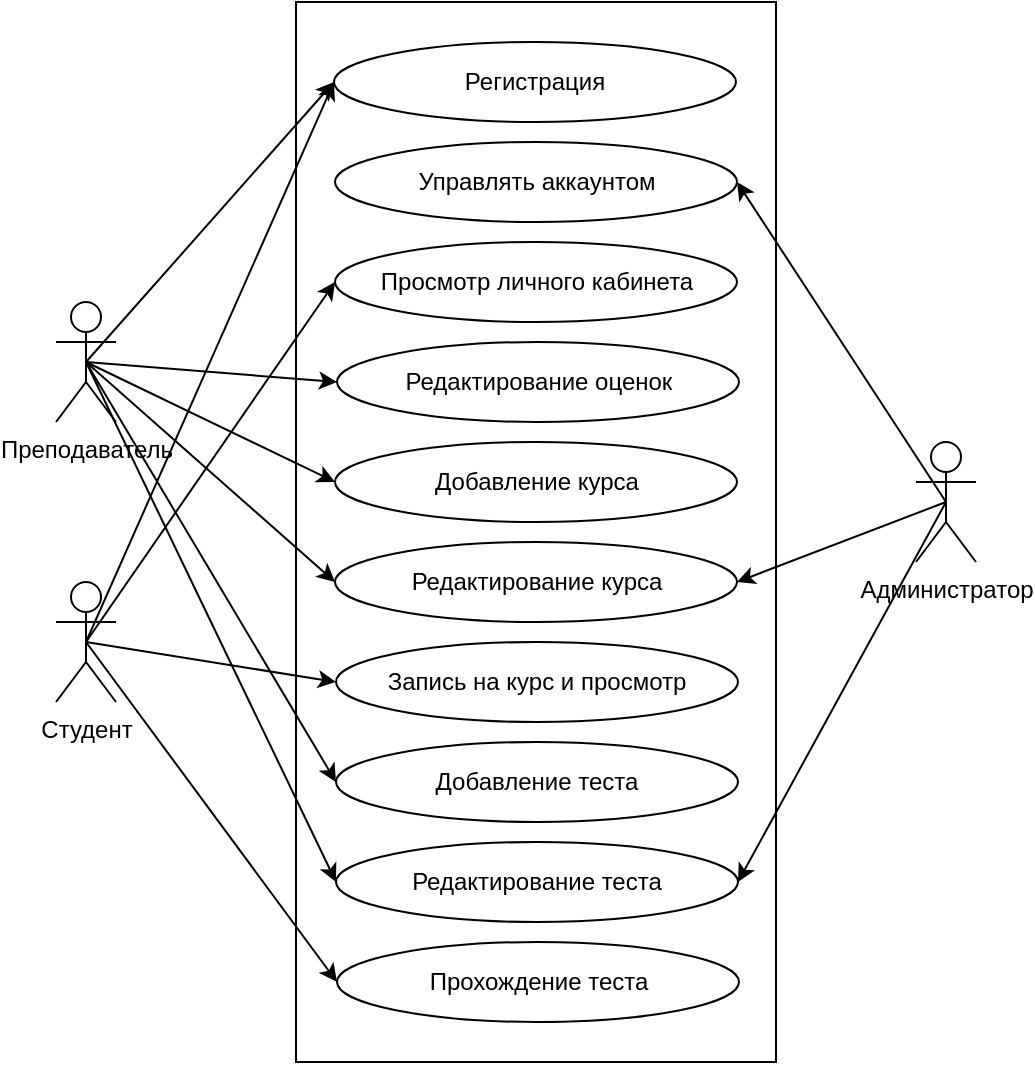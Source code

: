 <mxfile version="14.8.1" type="github" pages="14">
  <diagram id="GKcgzPVIfDXzs5H8IYNc" name="Use case">
    <mxGraphModel dx="942" dy="617" grid="1" gridSize="10" guides="1" tooltips="1" connect="1" arrows="1" fold="1" page="1" pageScale="1" pageWidth="827" pageHeight="1169" math="0" shadow="0">
      <root>
        <mxCell id="23KY1d0NZNbPgUBIgb29-0" />
        <mxCell id="23KY1d0NZNbPgUBIgb29-1" parent="23KY1d0NZNbPgUBIgb29-0" />
        <mxCell id="23KY1d0NZNbPgUBIgb29-2" value="" style="rounded=0;whiteSpace=wrap;html=1;" parent="23KY1d0NZNbPgUBIgb29-1" vertex="1">
          <mxGeometry x="300" y="20" width="240" height="530" as="geometry" />
        </mxCell>
        <mxCell id="23KY1d0NZNbPgUBIgb29-9" style="rounded=0;orthogonalLoop=1;jettySize=auto;html=1;exitX=0.5;exitY=0.5;exitDx=0;exitDy=0;exitPerimeter=0;entryX=0;entryY=0.5;entryDx=0;entryDy=0;" parent="23KY1d0NZNbPgUBIgb29-1" source="23KY1d0NZNbPgUBIgb29-3" target="23KY1d0NZNbPgUBIgb29-8" edge="1">
          <mxGeometry relative="1" as="geometry" />
        </mxCell>
        <mxCell id="23KY1d0NZNbPgUBIgb29-17" style="edgeStyle=none;rounded=0;orthogonalLoop=1;jettySize=auto;html=1;exitX=0.5;exitY=0.5;exitDx=0;exitDy=0;exitPerimeter=0;entryX=0;entryY=0.5;entryDx=0;entryDy=0;" parent="23KY1d0NZNbPgUBIgb29-1" source="23KY1d0NZNbPgUBIgb29-3" target="23KY1d0NZNbPgUBIgb29-13" edge="1">
          <mxGeometry relative="1" as="geometry" />
        </mxCell>
        <mxCell id="23KY1d0NZNbPgUBIgb29-18" style="edgeStyle=none;rounded=0;orthogonalLoop=1;jettySize=auto;html=1;exitX=0.5;exitY=0.5;exitDx=0;exitDy=0;exitPerimeter=0;entryX=0;entryY=0.5;entryDx=0;entryDy=0;" parent="23KY1d0NZNbPgUBIgb29-1" source="23KY1d0NZNbPgUBIgb29-3" target="23KY1d0NZNbPgUBIgb29-14" edge="1">
          <mxGeometry relative="1" as="geometry" />
        </mxCell>
        <mxCell id="23KY1d0NZNbPgUBIgb29-24" style="edgeStyle=none;rounded=0;orthogonalLoop=1;jettySize=auto;html=1;exitX=0.5;exitY=0.5;exitDx=0;exitDy=0;exitPerimeter=0;entryX=0;entryY=0.5;entryDx=0;entryDy=0;" parent="23KY1d0NZNbPgUBIgb29-1" source="23KY1d0NZNbPgUBIgb29-3" target="23KY1d0NZNbPgUBIgb29-20" edge="1">
          <mxGeometry relative="1" as="geometry" />
        </mxCell>
        <mxCell id="23KY1d0NZNbPgUBIgb29-25" style="edgeStyle=none;rounded=0;orthogonalLoop=1;jettySize=auto;html=1;exitX=0.5;exitY=0.5;exitDx=0;exitDy=0;exitPerimeter=0;entryX=0;entryY=0.5;entryDx=0;entryDy=0;" parent="23KY1d0NZNbPgUBIgb29-1" source="23KY1d0NZNbPgUBIgb29-3" target="23KY1d0NZNbPgUBIgb29-21" edge="1">
          <mxGeometry relative="1" as="geometry" />
        </mxCell>
        <mxCell id="23KY1d0NZNbPgUBIgb29-29" style="edgeStyle=none;rounded=0;orthogonalLoop=1;jettySize=auto;html=1;exitX=0.5;exitY=0.5;exitDx=0;exitDy=0;exitPerimeter=0;entryX=0;entryY=0.5;entryDx=0;entryDy=0;" parent="23KY1d0NZNbPgUBIgb29-1" source="23KY1d0NZNbPgUBIgb29-3" target="23KY1d0NZNbPgUBIgb29-28" edge="1">
          <mxGeometry relative="1" as="geometry" />
        </mxCell>
        <mxCell id="23KY1d0NZNbPgUBIgb29-3" value="&lt;font style=&quot;vertical-align: inherit&quot;&gt;&lt;font style=&quot;vertical-align: inherit&quot;&gt;Преподаватель&lt;/font&gt;&lt;/font&gt;" style="shape=umlActor;verticalLabelPosition=bottom;verticalAlign=top;html=1;outlineConnect=0;" parent="23KY1d0NZNbPgUBIgb29-1" vertex="1">
          <mxGeometry x="180" y="170" width="30" height="60" as="geometry" />
        </mxCell>
        <mxCell id="23KY1d0NZNbPgUBIgb29-10" style="edgeStyle=none;rounded=0;orthogonalLoop=1;jettySize=auto;html=1;exitX=0.5;exitY=0.5;exitDx=0;exitDy=0;exitPerimeter=0;entryX=0;entryY=0.5;entryDx=0;entryDy=0;" parent="23KY1d0NZNbPgUBIgb29-1" source="23KY1d0NZNbPgUBIgb29-4" target="23KY1d0NZNbPgUBIgb29-8" edge="1">
          <mxGeometry relative="1" as="geometry" />
        </mxCell>
        <mxCell id="23KY1d0NZNbPgUBIgb29-16" style="edgeStyle=none;rounded=0;orthogonalLoop=1;jettySize=auto;html=1;exitX=0.5;exitY=0.5;exitDx=0;exitDy=0;exitPerimeter=0;entryX=0;entryY=0.5;entryDx=0;entryDy=0;" parent="23KY1d0NZNbPgUBIgb29-1" source="23KY1d0NZNbPgUBIgb29-4" target="23KY1d0NZNbPgUBIgb29-15" edge="1">
          <mxGeometry relative="1" as="geometry" />
        </mxCell>
        <mxCell id="23KY1d0NZNbPgUBIgb29-23" style="edgeStyle=none;rounded=0;orthogonalLoop=1;jettySize=auto;html=1;exitX=0.5;exitY=0.5;exitDx=0;exitDy=0;exitPerimeter=0;entryX=0;entryY=0.5;entryDx=0;entryDy=0;" parent="23KY1d0NZNbPgUBIgb29-1" source="23KY1d0NZNbPgUBIgb29-4" target="23KY1d0NZNbPgUBIgb29-22" edge="1">
          <mxGeometry relative="1" as="geometry" />
        </mxCell>
        <mxCell id="23KY1d0NZNbPgUBIgb29-30" style="edgeStyle=none;rounded=0;orthogonalLoop=1;jettySize=auto;html=1;exitX=0.5;exitY=0.5;exitDx=0;exitDy=0;exitPerimeter=0;entryX=0;entryY=0.5;entryDx=0;entryDy=0;" parent="23KY1d0NZNbPgUBIgb29-1" source="23KY1d0NZNbPgUBIgb29-4" target="23KY1d0NZNbPgUBIgb29-27" edge="1">
          <mxGeometry relative="1" as="geometry" />
        </mxCell>
        <mxCell id="23KY1d0NZNbPgUBIgb29-4" value="&lt;font style=&quot;vertical-align: inherit&quot;&gt;&lt;font style=&quot;vertical-align: inherit&quot;&gt;Студент&lt;/font&gt;&lt;/font&gt;" style="shape=umlActor;verticalLabelPosition=bottom;verticalAlign=top;html=1;outlineConnect=0;" parent="23KY1d0NZNbPgUBIgb29-1" vertex="1">
          <mxGeometry x="180" y="310" width="30" height="60" as="geometry" />
        </mxCell>
        <mxCell id="23KY1d0NZNbPgUBIgb29-12" style="edgeStyle=none;rounded=0;orthogonalLoop=1;jettySize=auto;html=1;exitX=0.5;exitY=0.5;exitDx=0;exitDy=0;exitPerimeter=0;entryX=1;entryY=0.5;entryDx=0;entryDy=0;" parent="23KY1d0NZNbPgUBIgb29-1" source="23KY1d0NZNbPgUBIgb29-5" target="23KY1d0NZNbPgUBIgb29-11" edge="1">
          <mxGeometry relative="1" as="geometry" />
        </mxCell>
        <mxCell id="23KY1d0NZNbPgUBIgb29-19" style="edgeStyle=none;rounded=0;orthogonalLoop=1;jettySize=auto;html=1;exitX=0.5;exitY=0.5;exitDx=0;exitDy=0;exitPerimeter=0;entryX=1;entryY=0.5;entryDx=0;entryDy=0;" parent="23KY1d0NZNbPgUBIgb29-1" source="23KY1d0NZNbPgUBIgb29-5" target="23KY1d0NZNbPgUBIgb29-14" edge="1">
          <mxGeometry relative="1" as="geometry" />
        </mxCell>
        <mxCell id="23KY1d0NZNbPgUBIgb29-26" style="edgeStyle=none;rounded=0;orthogonalLoop=1;jettySize=auto;html=1;exitX=0.5;exitY=0.5;exitDx=0;exitDy=0;exitPerimeter=0;entryX=1;entryY=0.5;entryDx=0;entryDy=0;" parent="23KY1d0NZNbPgUBIgb29-1" source="23KY1d0NZNbPgUBIgb29-5" target="23KY1d0NZNbPgUBIgb29-21" edge="1">
          <mxGeometry relative="1" as="geometry" />
        </mxCell>
        <mxCell id="23KY1d0NZNbPgUBIgb29-5" value="&lt;font style=&quot;vertical-align: inherit&quot;&gt;&lt;font style=&quot;vertical-align: inherit&quot;&gt;Администратор&lt;/font&gt;&lt;/font&gt;" style="shape=umlActor;verticalLabelPosition=bottom;verticalAlign=top;html=1;outlineConnect=0;" parent="23KY1d0NZNbPgUBIgb29-1" vertex="1">
          <mxGeometry x="610" y="240" width="30" height="60" as="geometry" />
        </mxCell>
        <mxCell id="23KY1d0NZNbPgUBIgb29-8" value="&lt;font style=&quot;vertical-align: inherit&quot;&gt;&lt;font style=&quot;vertical-align: inherit&quot;&gt;Регистрация&lt;/font&gt;&lt;/font&gt;" style="ellipse;whiteSpace=wrap;html=1;" parent="23KY1d0NZNbPgUBIgb29-1" vertex="1">
          <mxGeometry x="319" y="40" width="201" height="40" as="geometry" />
        </mxCell>
        <mxCell id="23KY1d0NZNbPgUBIgb29-11" value="&lt;font style=&quot;vertical-align: inherit&quot;&gt;&lt;font style=&quot;vertical-align: inherit&quot;&gt;&lt;font style=&quot;vertical-align: inherit&quot;&gt;&lt;font style=&quot;vertical-align: inherit&quot;&gt;&lt;font style=&quot;vertical-align: inherit&quot;&gt;&lt;font style=&quot;vertical-align: inherit&quot;&gt;Управлять аккаунтом&lt;/font&gt;&lt;/font&gt;&lt;/font&gt;&lt;/font&gt;&lt;/font&gt;&lt;/font&gt;" style="ellipse;whiteSpace=wrap;html=1;" parent="23KY1d0NZNbPgUBIgb29-1" vertex="1">
          <mxGeometry x="319.5" y="90" width="201" height="40" as="geometry" />
        </mxCell>
        <mxCell id="23KY1d0NZNbPgUBIgb29-13" value="&lt;font style=&quot;vertical-align: inherit&quot;&gt;&lt;font style=&quot;vertical-align: inherit&quot;&gt;&lt;font style=&quot;vertical-align: inherit&quot;&gt;&lt;font style=&quot;vertical-align: inherit&quot;&gt;Добавление курса&lt;/font&gt;&lt;/font&gt;&lt;/font&gt;&lt;/font&gt;" style="ellipse;whiteSpace=wrap;html=1;" parent="23KY1d0NZNbPgUBIgb29-1" vertex="1">
          <mxGeometry x="319.5" y="240" width="201" height="40" as="geometry" />
        </mxCell>
        <mxCell id="23KY1d0NZNbPgUBIgb29-14" value="&lt;font style=&quot;vertical-align: inherit&quot;&gt;&lt;font style=&quot;vertical-align: inherit&quot;&gt;&lt;font style=&quot;vertical-align: inherit&quot;&gt;&lt;font style=&quot;vertical-align: inherit&quot;&gt;&lt;font style=&quot;vertical-align: inherit&quot;&gt;&lt;font style=&quot;vertical-align: inherit&quot;&gt;Редактирование курса&lt;/font&gt;&lt;/font&gt;&lt;/font&gt;&lt;/font&gt;&lt;/font&gt;&lt;/font&gt;" style="ellipse;whiteSpace=wrap;html=1;" parent="23KY1d0NZNbPgUBIgb29-1" vertex="1">
          <mxGeometry x="319.5" y="290" width="201" height="40" as="geometry" />
        </mxCell>
        <mxCell id="23KY1d0NZNbPgUBIgb29-15" value="&lt;font style=&quot;vertical-align: inherit&quot;&gt;&lt;font style=&quot;vertical-align: inherit&quot;&gt;&lt;font style=&quot;vertical-align: inherit&quot;&gt;&lt;font style=&quot;vertical-align: inherit&quot;&gt;&lt;font style=&quot;vertical-align: inherit&quot;&gt;&lt;font style=&quot;vertical-align: inherit&quot;&gt;&lt;font style=&quot;vertical-align: inherit&quot;&gt;&lt;font style=&quot;vertical-align: inherit&quot;&gt;Запись на курс и просмотр&lt;/font&gt;&lt;/font&gt;&lt;/font&gt;&lt;/font&gt;&lt;/font&gt;&lt;/font&gt;&lt;/font&gt;&lt;/font&gt;" style="ellipse;whiteSpace=wrap;html=1;" parent="23KY1d0NZNbPgUBIgb29-1" vertex="1">
          <mxGeometry x="320" y="340" width="201" height="40" as="geometry" />
        </mxCell>
        <mxCell id="23KY1d0NZNbPgUBIgb29-20" value="&lt;font style=&quot;vertical-align: inherit&quot;&gt;&lt;font style=&quot;vertical-align: inherit&quot;&gt;&lt;font style=&quot;vertical-align: inherit&quot;&gt;&lt;font style=&quot;vertical-align: inherit&quot;&gt;Добавление теста&lt;/font&gt;&lt;/font&gt;&lt;/font&gt;&lt;/font&gt;" style="ellipse;whiteSpace=wrap;html=1;" parent="23KY1d0NZNbPgUBIgb29-1" vertex="1">
          <mxGeometry x="320" y="390" width="201" height="40" as="geometry" />
        </mxCell>
        <mxCell id="23KY1d0NZNbPgUBIgb29-21" value="&lt;font style=&quot;vertical-align: inherit&quot;&gt;&lt;font style=&quot;vertical-align: inherit&quot;&gt;&lt;font style=&quot;vertical-align: inherit&quot;&gt;&lt;font style=&quot;vertical-align: inherit&quot;&gt;&lt;font style=&quot;vertical-align: inherit&quot;&gt;&lt;font style=&quot;vertical-align: inherit&quot;&gt;Редактирование теста&lt;/font&gt;&lt;/font&gt;&lt;/font&gt;&lt;/font&gt;&lt;/font&gt;&lt;/font&gt;" style="ellipse;whiteSpace=wrap;html=1;" parent="23KY1d0NZNbPgUBIgb29-1" vertex="1">
          <mxGeometry x="320" y="440" width="201" height="40" as="geometry" />
        </mxCell>
        <mxCell id="23KY1d0NZNbPgUBIgb29-22" value="&lt;font style=&quot;vertical-align: inherit&quot;&gt;&lt;font style=&quot;vertical-align: inherit&quot;&gt;&lt;font style=&quot;vertical-align: inherit&quot;&gt;&lt;font style=&quot;vertical-align: inherit&quot;&gt;&lt;font style=&quot;vertical-align: inherit&quot;&gt;&lt;font style=&quot;vertical-align: inherit&quot;&gt;&lt;font style=&quot;vertical-align: inherit&quot;&gt;&lt;font style=&quot;vertical-align: inherit&quot;&gt;Прохождение теста&lt;/font&gt;&lt;/font&gt;&lt;/font&gt;&lt;/font&gt;&lt;/font&gt;&lt;/font&gt;&lt;/font&gt;&lt;/font&gt;" style="ellipse;whiteSpace=wrap;html=1;" parent="23KY1d0NZNbPgUBIgb29-1" vertex="1">
          <mxGeometry x="320.5" y="490" width="201" height="40" as="geometry" />
        </mxCell>
        <mxCell id="23KY1d0NZNbPgUBIgb29-27" value="&lt;font style=&quot;vertical-align: inherit&quot;&gt;&lt;font style=&quot;vertical-align: inherit&quot;&gt;&lt;font style=&quot;vertical-align: inherit&quot;&gt;&lt;font style=&quot;vertical-align: inherit&quot;&gt;&lt;font style=&quot;vertical-align: inherit&quot;&gt;&lt;font style=&quot;vertical-align: inherit&quot;&gt;Просмотр личного кабинета&lt;/font&gt;&lt;/font&gt;&lt;/font&gt;&lt;/font&gt;&lt;/font&gt;&lt;/font&gt;" style="ellipse;whiteSpace=wrap;html=1;" parent="23KY1d0NZNbPgUBIgb29-1" vertex="1">
          <mxGeometry x="319.5" y="140" width="201" height="40" as="geometry" />
        </mxCell>
        <mxCell id="23KY1d0NZNbPgUBIgb29-28" value="&lt;font style=&quot;vertical-align: inherit&quot;&gt;&lt;font style=&quot;vertical-align: inherit&quot;&gt;&lt;font style=&quot;vertical-align: inherit&quot;&gt;&lt;font style=&quot;vertical-align: inherit&quot;&gt;&lt;font style=&quot;vertical-align: inherit&quot;&gt;&lt;font style=&quot;vertical-align: inherit&quot;&gt;Редактирование оценок&lt;/font&gt;&lt;/font&gt;&lt;/font&gt;&lt;/font&gt;&lt;/font&gt;&lt;/font&gt;" style="ellipse;whiteSpace=wrap;html=1;" parent="23KY1d0NZNbPgUBIgb29-1" vertex="1">
          <mxGeometry x="320.5" y="190" width="201" height="40" as="geometry" />
        </mxCell>
      </root>
    </mxGraphModel>
  </diagram>
  <diagram id="NlsPEHeS6MmyImUXRcZc" name="Activity - student">
    <mxGraphModel dx="942" dy="617" grid="1" gridSize="10" guides="1" tooltips="1" connect="1" arrows="1" fold="1" page="1" pageScale="1" pageWidth="827" pageHeight="1169" math="0" shadow="0">
      <root>
        <mxCell id="QaAd8eqtDQT1YdrA4B5J-0" />
        <mxCell id="QaAd8eqtDQT1YdrA4B5J-1" parent="QaAd8eqtDQT1YdrA4B5J-0" />
        <mxCell id="QaAd8eqtDQT1YdrA4B5J-2" value="" style="ellipse;html=1;shape=startState;fillColor=#000000;strokeColor=#ff0000;" parent="QaAd8eqtDQT1YdrA4B5J-1" vertex="1">
          <mxGeometry x="390" y="10" width="30" height="30" as="geometry" />
        </mxCell>
        <mxCell id="QaAd8eqtDQT1YdrA4B5J-3" value="" style="edgeStyle=orthogonalEdgeStyle;html=1;verticalAlign=bottom;endArrow=open;endSize=8;strokeColor=#ff0000;entryX=0.5;entryY=0;entryDx=0;entryDy=0;entryPerimeter=0;" parent="QaAd8eqtDQT1YdrA4B5J-1" source="QaAd8eqtDQT1YdrA4B5J-2" target="z149PRWcmxICgpXAyS8O-0" edge="1">
          <mxGeometry relative="1" as="geometry">
            <mxPoint x="405" y="100" as="targetPoint" />
          </mxGeometry>
        </mxCell>
        <mxCell id="Xm3pzDFay8bT9qTs3fyW-4" style="edgeStyle=orthogonalEdgeStyle;rounded=0;orthogonalLoop=1;jettySize=auto;html=1;exitX=0.5;exitY=1;exitDx=0;exitDy=0;entryX=0.5;entryY=0;entryDx=0;entryDy=0;strokeColor=#FF3333;" parent="QaAd8eqtDQT1YdrA4B5J-1" source="z149PRWcmxICgpXAyS8O-0" target="Xm3pzDFay8bT9qTs3fyW-1" edge="1">
          <mxGeometry relative="1" as="geometry" />
        </mxCell>
        <mxCell id="z149PRWcmxICgpXAyS8O-0" value="Авторизация" style="rounded=1;whiteSpace=wrap;html=1;arcSize=40;fontColor=#000000;fillColor=#ffffc0;strokeColor=#ff0000;" parent="QaAd8eqtDQT1YdrA4B5J-1" vertex="1">
          <mxGeometry x="345" y="80" width="120" height="40" as="geometry" />
        </mxCell>
        <mxCell id="z149PRWcmxICgpXAyS8O-1" value="Да" style="edgeStyle=orthogonalEdgeStyle;html=1;verticalAlign=bottom;endArrow=open;endSize=8;strokeColor=#ff0000;startArrow=none;" parent="QaAd8eqtDQT1YdrA4B5J-1" source="Xm3pzDFay8bT9qTs3fyW-1" edge="1">
          <mxGeometry y="15" relative="1" as="geometry">
            <mxPoint x="405" y="240" as="targetPoint" />
            <Array as="points">
              <mxPoint x="405" y="175" />
            </Array>
            <mxPoint as="offset" />
          </mxGeometry>
        </mxCell>
        <mxCell id="Xm3pzDFay8bT9qTs3fyW-5" value="Нет" style="edgeStyle=orthogonalEdgeStyle;rounded=0;orthogonalLoop=1;jettySize=auto;html=1;exitX=1;exitY=0.5;exitDx=0;exitDy=0;strokeColor=#FF3333;" parent="QaAd8eqtDQT1YdrA4B5J-1" source="Xm3pzDFay8bT9qTs3fyW-1" edge="1">
          <mxGeometry x="-1" y="15" relative="1" as="geometry">
            <mxPoint x="405" y="50" as="targetPoint" />
            <Array as="points">
              <mxPoint x="520" y="175" />
              <mxPoint x="520" y="50" />
            </Array>
            <mxPoint as="offset" />
          </mxGeometry>
        </mxCell>
        <mxCell id="Xm3pzDFay8bT9qTs3fyW-6" style="edgeStyle=orthogonalEdgeStyle;rounded=0;orthogonalLoop=1;jettySize=auto;html=1;exitX=0.5;exitY=1;exitDx=0;exitDy=0;entryX=0.5;entryY=0;entryDx=0;entryDy=0;strokeColor=#FF3333;" parent="QaAd8eqtDQT1YdrA4B5J-1" source="Bu0LqhE08zMWCckT1zO0-4" target="XEAcfqxJZqOhDFXeMsBZ-21" edge="1">
          <mxGeometry relative="1" as="geometry" />
        </mxCell>
        <mxCell id="Bu0LqhE08zMWCckT1zO0-4" value="Просмотр личного кабинета" style="rounded=1;whiteSpace=wrap;html=1;arcSize=40;fontColor=#000000;fillColor=#ffffc0;strokeColor=#ff0000;" parent="QaAd8eqtDQT1YdrA4B5J-1" vertex="1">
          <mxGeometry x="345" y="240" width="120" height="40" as="geometry" />
        </mxCell>
        <mxCell id="Bu0LqhE08zMWCckT1zO0-5" value="" style="edgeStyle=orthogonalEdgeStyle;html=1;verticalAlign=bottom;endArrow=open;endSize=8;strokeColor=#ff0000;entryX=0.5;entryY=0;entryDx=0;entryDy=0;" parent="QaAd8eqtDQT1YdrA4B5J-1" target="XEAcfqxJZqOhDFXeMsBZ-21" edge="1">
          <mxGeometry relative="1" as="geometry">
            <mxPoint x="405" y="405" as="targetPoint" />
            <mxPoint x="405" y="295" as="sourcePoint" />
          </mxGeometry>
        </mxCell>
        <mxCell id="XEAcfqxJZqOhDFXeMsBZ-0" value="Выбор доступного курса" style="rounded=1;whiteSpace=wrap;html=1;arcSize=40;fontColor=#000000;fillColor=#ffffc0;strokeColor=#ff0000;" parent="QaAd8eqtDQT1YdrA4B5J-1" vertex="1">
          <mxGeometry x="345" y="405" width="120" height="40" as="geometry" />
        </mxCell>
        <mxCell id="XEAcfqxJZqOhDFXeMsBZ-1" value="" style="edgeStyle=orthogonalEdgeStyle;html=1;verticalAlign=bottom;endArrow=open;endSize=8;strokeColor=#ff0000;" parent="QaAd8eqtDQT1YdrA4B5J-1" source="XEAcfqxJZqOhDFXeMsBZ-0" edge="1">
          <mxGeometry relative="1" as="geometry">
            <mxPoint x="405" y="505" as="targetPoint" />
          </mxGeometry>
        </mxCell>
        <mxCell id="XEAcfqxJZqOhDFXeMsBZ-4" value="Курс пройден?" style="rhombus;whiteSpace=wrap;html=1;fillColor=#ffffc0;strokeColor=#ff0000;" parent="QaAd8eqtDQT1YdrA4B5J-1" vertex="1">
          <mxGeometry x="350" y="505" width="110" height="60" as="geometry" />
        </mxCell>
        <mxCell id="XEAcfqxJZqOhDFXeMsBZ-5" value="Нет" style="edgeStyle=orthogonalEdgeStyle;html=1;align=left;verticalAlign=bottom;endArrow=open;endSize=8;strokeColor=#ff0000;entryX=0.5;entryY=0;entryDx=0;entryDy=0;" parent="QaAd8eqtDQT1YdrA4B5J-1" source="XEAcfqxJZqOhDFXeMsBZ-4" target="XEAcfqxJZqOhDFXeMsBZ-7" edge="1">
          <mxGeometry x="-1" relative="1" as="geometry">
            <mxPoint x="540" y="525" as="targetPoint" />
          </mxGeometry>
        </mxCell>
        <mxCell id="XEAcfqxJZqOhDFXeMsBZ-6" value="Да" style="edgeStyle=orthogonalEdgeStyle;html=1;align=left;verticalAlign=top;endArrow=open;endSize=8;strokeColor=#ff0000;entryX=0.5;entryY=0;entryDx=0;entryDy=0;" parent="QaAd8eqtDQT1YdrA4B5J-1" source="XEAcfqxJZqOhDFXeMsBZ-4" target="XEAcfqxJZqOhDFXeMsBZ-9" edge="1">
          <mxGeometry x="-1" relative="1" as="geometry">
            <mxPoint x="400" y="605" as="targetPoint" />
          </mxGeometry>
        </mxCell>
        <mxCell id="XEAcfqxJZqOhDFXeMsBZ-7" value="Просмотр учебных материалов" style="rounded=1;whiteSpace=wrap;html=1;arcSize=40;fontColor=#000000;fillColor=#ffffc0;strokeColor=#ff0000;" parent="QaAd8eqtDQT1YdrA4B5J-1" vertex="1">
          <mxGeometry x="490" y="575" width="120" height="40" as="geometry" />
        </mxCell>
        <mxCell id="XEAcfqxJZqOhDFXeMsBZ-8" value="" style="edgeStyle=orthogonalEdgeStyle;html=1;verticalAlign=bottom;endArrow=open;endSize=8;strokeColor=#ff0000;" parent="QaAd8eqtDQT1YdrA4B5J-1" source="XEAcfqxJZqOhDFXeMsBZ-7" edge="1">
          <mxGeometry relative="1" as="geometry">
            <mxPoint x="405" y="470" as="targetPoint" />
            <Array as="points">
              <mxPoint x="640" y="595" />
              <mxPoint x="640" y="470" />
            </Array>
          </mxGeometry>
        </mxCell>
        <mxCell id="XEAcfqxJZqOhDFXeMsBZ-9" value="Переход к тесту" style="rounded=1;whiteSpace=wrap;html=1;arcSize=40;fontColor=#000000;fillColor=#ffffc0;strokeColor=#ff0000;" parent="QaAd8eqtDQT1YdrA4B5J-1" vertex="1">
          <mxGeometry x="345" y="615" width="120" height="40" as="geometry" />
        </mxCell>
        <mxCell id="XEAcfqxJZqOhDFXeMsBZ-10" value="" style="edgeStyle=orthogonalEdgeStyle;html=1;verticalAlign=bottom;endArrow=open;endSize=8;strokeColor=#ff0000;" parent="QaAd8eqtDQT1YdrA4B5J-1" source="XEAcfqxJZqOhDFXeMsBZ-9" edge="1">
          <mxGeometry relative="1" as="geometry">
            <mxPoint x="405" y="715" as="targetPoint" />
          </mxGeometry>
        </mxCell>
        <mxCell id="XEAcfqxJZqOhDFXeMsBZ-11" value="Успешно?" style="rhombus;whiteSpace=wrap;html=1;fillColor=#ffffc0;strokeColor=#ff0000;" parent="QaAd8eqtDQT1YdrA4B5J-1" vertex="1">
          <mxGeometry x="365" y="715" width="80" height="40" as="geometry" />
        </mxCell>
        <mxCell id="XEAcfqxJZqOhDFXeMsBZ-12" value="Нет" style="edgeStyle=orthogonalEdgeStyle;html=1;align=left;verticalAlign=bottom;endArrow=open;endSize=8;strokeColor=#ff0000;exitX=0;exitY=0.5;exitDx=0;exitDy=0;" parent="QaAd8eqtDQT1YdrA4B5J-1" source="XEAcfqxJZqOhDFXeMsBZ-11" edge="1">
          <mxGeometry x="-0.905" relative="1" as="geometry">
            <mxPoint x="405" y="470" as="targetPoint" />
            <Array as="points">
              <mxPoint x="310" y="735" />
              <mxPoint x="310" y="470" />
            </Array>
            <mxPoint as="offset" />
          </mxGeometry>
        </mxCell>
        <mxCell id="XEAcfqxJZqOhDFXeMsBZ-13" value="Да" style="edgeStyle=orthogonalEdgeStyle;html=1;align=left;verticalAlign=top;endArrow=open;endSize=8;strokeColor=#ff0000;exitX=0.5;exitY=1;exitDx=0;exitDy=0;" parent="QaAd8eqtDQT1YdrA4B5J-1" source="XEAcfqxJZqOhDFXeMsBZ-11" edge="1">
          <mxGeometry x="-1" relative="1" as="geometry">
            <mxPoint x="400" y="220" as="targetPoint" />
            <Array as="points">
              <mxPoint x="405" y="800" />
              <mxPoint x="220" y="800" />
              <mxPoint x="220" y="220" />
            </Array>
          </mxGeometry>
        </mxCell>
        <mxCell id="XEAcfqxJZqOhDFXeMsBZ-19" value="&lt;font style=&quot;font-size: 16px&quot;&gt;Диаграмма деятельности студента&lt;/font&gt;" style="text;html=1;strokeColor=none;fillColor=none;align=center;verticalAlign=middle;whiteSpace=wrap;rounded=0;" parent="QaAd8eqtDQT1YdrA4B5J-1" vertex="1">
          <mxGeometry x="190" y="20" width="140" height="90" as="geometry" />
        </mxCell>
        <mxCell id="XEAcfqxJZqOhDFXeMsBZ-20" value="" style="ellipse;html=1;shape=endState;fillColor=#000000;strokeColor=#ff0000;" parent="QaAd8eqtDQT1YdrA4B5J-1" vertex="1">
          <mxGeometry x="399" y="845" width="30" height="30" as="geometry" />
        </mxCell>
        <mxCell id="XEAcfqxJZqOhDFXeMsBZ-21" value="Закончил обучение?" style="rhombus;whiteSpace=wrap;html=1;fillColor=#ffffc0;strokeColor=#ff0000;" parent="QaAd8eqtDQT1YdrA4B5J-1" vertex="1">
          <mxGeometry x="360" y="315" width="90" height="50" as="geometry" />
        </mxCell>
        <mxCell id="XEAcfqxJZqOhDFXeMsBZ-22" value="Да" style="edgeStyle=orthogonalEdgeStyle;html=1;align=left;verticalAlign=bottom;endArrow=open;endSize=8;strokeColor=#ff0000;entryX=1;entryY=0.5;entryDx=0;entryDy=0;" parent="QaAd8eqtDQT1YdrA4B5J-1" source="XEAcfqxJZqOhDFXeMsBZ-21" target="XEAcfqxJZqOhDFXeMsBZ-20" edge="1">
          <mxGeometry x="-1" relative="1" as="geometry">
            <mxPoint x="420" y="865" as="targetPoint" />
            <Array as="points">
              <mxPoint x="670" y="340" />
              <mxPoint x="670" y="860" />
            </Array>
          </mxGeometry>
        </mxCell>
        <mxCell id="XEAcfqxJZqOhDFXeMsBZ-23" value="Нет" style="edgeStyle=orthogonalEdgeStyle;html=1;align=left;verticalAlign=top;endArrow=open;endSize=8;strokeColor=#ff0000;entryX=0.5;entryY=0;entryDx=0;entryDy=0;" parent="QaAd8eqtDQT1YdrA4B5J-1" source="XEAcfqxJZqOhDFXeMsBZ-21" target="XEAcfqxJZqOhDFXeMsBZ-0" edge="1">
          <mxGeometry x="-1" relative="1" as="geometry">
            <mxPoint x="410" y="415" as="targetPoint" />
          </mxGeometry>
        </mxCell>
        <mxCell id="Xm3pzDFay8bT9qTs3fyW-1" value="Успешно?" style="rhombus;whiteSpace=wrap;html=1;fillColor=#ffffc0;strokeColor=#ff0000;" parent="QaAd8eqtDQT1YdrA4B5J-1" vertex="1">
          <mxGeometry x="360" y="150" width="90" height="50" as="geometry" />
        </mxCell>
      </root>
    </mxGraphModel>
  </diagram>
  <diagram id="FMPC4yJ4b-py9rZ_YVPu" name="DB">
    <mxGraphModel dx="1123" dy="653" grid="1" gridSize="10" guides="1" tooltips="1" connect="1" arrows="1" fold="1" page="1" pageScale="1" pageWidth="827" pageHeight="1169" math="0" shadow="0">
      <root>
        <mxCell id="IajtKvHvfDisggNCcB7M-0" />
        <mxCell id="IajtKvHvfDisggNCcB7M-1" parent="IajtKvHvfDisggNCcB7M-0" />
        <mxCell id="JaOnnpYTqRzHVfCl0-4y-0" value="Курсы" style="swimlane;fontStyle=0;childLayout=stackLayout;horizontal=1;startSize=40;fillColor=none;horizontalStack=0;resizeParent=1;resizeParentMax=0;resizeLast=0;collapsible=1;marginBottom=0;" parent="IajtKvHvfDisggNCcB7M-1" vertex="1">
          <mxGeometry x="140" y="130" width="270" height="144" as="geometry" />
        </mxCell>
        <mxCell id="JaOnnpYTqRzHVfCl0-4y-1" value="id_курса" style="text;strokeColor=none;fillColor=none;align=left;verticalAlign=top;spacingLeft=4;spacingRight=4;overflow=hidden;rotatable=0;points=[[0,0.5],[1,0.5]];portConstraint=eastwest;fontColor=#FF0D0D;" parent="JaOnnpYTqRzHVfCl0-4y-0" vertex="1">
          <mxGeometry y="40" width="270" height="26" as="geometry" />
        </mxCell>
        <mxCell id="JaOnnpYTqRzHVfCl0-4y-2" value="Название курса" style="text;strokeColor=none;fillColor=none;align=left;verticalAlign=top;spacingLeft=4;spacingRight=4;overflow=hidden;rotatable=0;points=[[0,0.5],[1,0.5]];portConstraint=eastwest;" parent="JaOnnpYTqRzHVfCl0-4y-0" vertex="1">
          <mxGeometry y="66" width="270" height="26" as="geometry" />
        </mxCell>
        <mxCell id="JaOnnpYTqRzHVfCl0-4y-3" value="ФИО преподавателя" style="text;strokeColor=none;fillColor=none;align=left;verticalAlign=top;spacingLeft=4;spacingRight=4;overflow=hidden;rotatable=0;points=[[0,0.5],[1,0.5]];portConstraint=eastwest;" parent="JaOnnpYTqRzHVfCl0-4y-0" vertex="1">
          <mxGeometry y="92" width="270" height="26" as="geometry" />
        </mxCell>
        <mxCell id="JaOnnpYTqRzHVfCl0-4y-4" value="Описание курса" style="text;strokeColor=none;fillColor=none;align=left;verticalAlign=top;spacingLeft=4;spacingRight=4;overflow=hidden;rotatable=0;points=[[0,0.5],[1,0.5]];portConstraint=eastwest;" parent="JaOnnpYTqRzHVfCl0-4y-0" vertex="1">
          <mxGeometry y="118" width="270" height="26" as="geometry" />
        </mxCell>
        <mxCell id="JaOnnpYTqRzHVfCl0-4y-5" value="Темы" style="swimlane;fontStyle=0;childLayout=stackLayout;horizontal=1;startSize=40;fillColor=none;horizontalStack=0;resizeParent=1;resizeParentMax=0;resizeLast=0;collapsible=1;marginBottom=0;" parent="IajtKvHvfDisggNCcB7M-1" vertex="1">
          <mxGeometry x="440" y="130" width="270" height="144" as="geometry" />
        </mxCell>
        <mxCell id="JaOnnpYTqRzHVfCl0-4y-6" value="id_темы" style="text;strokeColor=none;fillColor=none;align=left;verticalAlign=top;spacingLeft=4;spacingRight=4;overflow=hidden;rotatable=0;points=[[0,0.5],[1,0.5]];portConstraint=eastwest;fontColor=#FF3300;" parent="JaOnnpYTqRzHVfCl0-4y-5" vertex="1">
          <mxGeometry y="40" width="270" height="26" as="geometry" />
        </mxCell>
        <mxCell id="JaOnnpYTqRzHVfCl0-4y-7" value="Название темы" style="text;strokeColor=none;fillColor=none;align=left;verticalAlign=top;spacingLeft=4;spacingRight=4;overflow=hidden;rotatable=0;points=[[0,0.5],[1,0.5]];portConstraint=eastwest;" parent="JaOnnpYTqRzHVfCl0-4y-5" vertex="1">
          <mxGeometry y="66" width="270" height="26" as="geometry" />
        </mxCell>
        <mxCell id="JaOnnpYTqRzHVfCl0-4y-8" value="" style="endArrow=open;endFill=1;endSize=12;html=1;fontColor=#FF1100;exitX=0;exitY=0.5;exitDx=0;exitDy=0;entryX=1;entryY=0.5;entryDx=0;entryDy=0;" parent="JaOnnpYTqRzHVfCl0-4y-5" target="JaOnnpYTqRzHVfCl0-4y-6" edge="1">
          <mxGeometry width="160" relative="1" as="geometry">
            <mxPoint x="290" y="131" as="sourcePoint" />
            <mxPoint x="260" y="79" as="targetPoint" />
          </mxGeometry>
        </mxCell>
        <mxCell id="JaOnnpYTqRzHVfCl0-4y-9" value="id_курса" style="text;strokeColor=none;fillColor=none;align=left;verticalAlign=top;spacingLeft=4;spacingRight=4;overflow=hidden;rotatable=0;points=[[0,0.5],[1,0.5]];portConstraint=eastwest;" parent="JaOnnpYTqRzHVfCl0-4y-5" vertex="1">
          <mxGeometry y="92" width="270" height="26" as="geometry" />
        </mxCell>
        <mxCell id="JaOnnpYTqRzHVfCl0-4y-10" value="Описание темы&#xa;" style="text;strokeColor=none;fillColor=none;align=left;verticalAlign=top;spacingLeft=4;spacingRight=4;overflow=hidden;rotatable=0;points=[[0,0.5],[1,0.5]];portConstraint=eastwest;" parent="JaOnnpYTqRzHVfCl0-4y-5" vertex="1">
          <mxGeometry y="118" width="270" height="26" as="geometry" />
        </mxCell>
        <mxCell id="JaOnnpYTqRzHVfCl0-4y-11" value="Тесты" style="swimlane;fontStyle=0;childLayout=stackLayout;horizontal=1;startSize=40;fillColor=none;horizontalStack=0;resizeParent=1;resizeParentMax=0;resizeLast=0;collapsible=1;marginBottom=0;" parent="IajtKvHvfDisggNCcB7M-1" vertex="1">
          <mxGeometry x="730" y="130" width="270" height="170" as="geometry" />
        </mxCell>
        <mxCell id="JaOnnpYTqRzHVfCl0-4y-12" value="id_теста" style="text;strokeColor=none;fillColor=none;align=left;verticalAlign=top;spacingLeft=4;spacingRight=4;overflow=hidden;rotatable=0;points=[[0,0.5],[1,0.5]];portConstraint=eastwest;fontColor=#FF0D0D;" parent="JaOnnpYTqRzHVfCl0-4y-11" vertex="1">
          <mxGeometry y="40" width="270" height="26" as="geometry" />
        </mxCell>
        <mxCell id="JaOnnpYTqRzHVfCl0-4y-13" value="Название теста" style="text;strokeColor=none;fillColor=none;align=left;verticalAlign=top;spacingLeft=4;spacingRight=4;overflow=hidden;rotatable=0;points=[[0,0.5],[1,0.5]];portConstraint=eastwest;" parent="JaOnnpYTqRzHVfCl0-4y-11" vertex="1">
          <mxGeometry y="66" width="270" height="26" as="geometry" />
        </mxCell>
        <mxCell id="JaOnnpYTqRzHVfCl0-4y-14" value="Время прохождения теста" style="text;strokeColor=none;fillColor=none;align=left;verticalAlign=top;spacingLeft=4;spacingRight=4;overflow=hidden;rotatable=0;points=[[0,0.5],[1,0.5]];portConstraint=eastwest;" parent="JaOnnpYTqRzHVfCl0-4y-11" vertex="1">
          <mxGeometry y="92" width="270" height="26" as="geometry" />
        </mxCell>
        <mxCell id="JaOnnpYTqRzHVfCl0-4y-15" value="id_темы" style="text;strokeColor=none;fillColor=none;align=left;verticalAlign=top;spacingLeft=4;spacingRight=4;overflow=hidden;rotatable=0;points=[[0,0.5],[1,0.5]];portConstraint=eastwest;" parent="JaOnnpYTqRzHVfCl0-4y-11" vertex="1">
          <mxGeometry y="118" width="270" height="26" as="geometry" />
        </mxCell>
        <mxCell id="JaOnnpYTqRzHVfCl0-4y-16" value="id_Оценка за тест" style="text;strokeColor=none;fillColor=none;align=left;verticalAlign=top;spacingLeft=4;spacingRight=4;overflow=hidden;rotatable=0;points=[[0,0.5],[1,0.5]];portConstraint=eastwest;" parent="JaOnnpYTqRzHVfCl0-4y-11" vertex="1">
          <mxGeometry y="144" width="270" height="26" as="geometry" />
        </mxCell>
        <mxCell id="JaOnnpYTqRzHVfCl0-4y-22" value="StudentsTable" style="swimlane;fontStyle=0;childLayout=stackLayout;horizontal=1;startSize=40;fillColor=none;horizontalStack=0;resizeParent=1;resizeParentMax=0;resizeLast=0;collapsible=1;marginBottom=0;" parent="IajtKvHvfDisggNCcB7M-1" vertex="1">
          <mxGeometry x="260" y="380" width="270" height="144" as="geometry" />
        </mxCell>
        <mxCell id="JaOnnpYTqRzHVfCl0-4y-23" value="id_user (ForeignKey)" style="text;strokeColor=none;fillColor=none;align=left;verticalAlign=top;spacingLeft=4;spacingRight=4;overflow=hidden;rotatable=0;points=[[0,0.5],[1,0.5]];portConstraint=eastwest;fontColor=#FF1100;" parent="JaOnnpYTqRzHVfCl0-4y-22" vertex="1">
          <mxGeometry y="40" width="270" height="26" as="geometry" />
        </mxCell>
        <mxCell id="JaOnnpYTqRzHVfCl0-4y-24" value="ФИО" style="text;strokeColor=none;fillColor=none;align=left;verticalAlign=top;spacingLeft=4;spacingRight=4;overflow=hidden;rotatable=0;points=[[0,0.5],[1,0.5]];portConstraint=eastwest;" parent="JaOnnpYTqRzHVfCl0-4y-22" vertex="1">
          <mxGeometry y="66" width="270" height="26" as="geometry" />
        </mxCell>
        <mxCell id="JaOnnpYTqRzHVfCl0-4y-25" value="Статистика тестов" style="text;strokeColor=none;fillColor=none;align=left;verticalAlign=top;spacingLeft=4;spacingRight=4;overflow=hidden;rotatable=0;points=[[0,0.5],[1,0.5]];portConstraint=eastwest;" parent="JaOnnpYTqRzHVfCl0-4y-22" vertex="1">
          <mxGeometry y="92" width="270" height="26" as="geometry" />
        </mxCell>
        <mxCell id="JaOnnpYTqRzHVfCl0-4y-26" value="Мои курсы" style="text;strokeColor=none;fillColor=none;align=left;verticalAlign=top;spacingLeft=4;spacingRight=4;overflow=hidden;rotatable=0;points=[[0,0.5],[1,0.5]];portConstraint=eastwest;" parent="JaOnnpYTqRzHVfCl0-4y-22" vertex="1">
          <mxGeometry y="118" width="270" height="26" as="geometry" />
        </mxCell>
        <mxCell id="JaOnnpYTqRzHVfCl0-4y-27" value="Журнал" style="swimlane;fontStyle=0;childLayout=stackLayout;horizontal=1;startSize=40;fillColor=none;horizontalStack=0;resizeParent=1;resizeParentMax=0;resizeLast=0;collapsible=1;marginBottom=0;" parent="IajtKvHvfDisggNCcB7M-1" vertex="1">
          <mxGeometry x="1130" y="200" width="270" height="170" as="geometry" />
        </mxCell>
        <mxCell id="JaOnnpYTqRzHVfCl0-4y-28" value="id_оценки" style="text;strokeColor=none;fillColor=none;align=left;verticalAlign=top;spacingLeft=4;spacingRight=4;overflow=hidden;rotatable=0;points=[[0,0.5],[1,0.5]];portConstraint=eastwest;fontColor=#FF1100;" parent="JaOnnpYTqRzHVfCl0-4y-27" vertex="1">
          <mxGeometry y="40" width="270" height="26" as="geometry" />
        </mxCell>
        <mxCell id="JaOnnpYTqRzHVfCl0-4y-29" value="Название Курса" style="text;strokeColor=none;fillColor=none;align=left;verticalAlign=top;spacingLeft=4;spacingRight=4;overflow=hidden;rotatable=0;points=[[0,0.5],[1,0.5]];portConstraint=eastwest;" parent="JaOnnpYTqRzHVfCl0-4y-27" vertex="1">
          <mxGeometry y="66" width="270" height="26" as="geometry" />
        </mxCell>
        <mxCell id="JaOnnpYTqRzHVfCl0-4y-30" value="Название Темы" style="text;strokeColor=none;fillColor=none;align=left;verticalAlign=top;spacingLeft=4;spacingRight=4;overflow=hidden;rotatable=0;points=[[0,0.5],[1,0.5]];portConstraint=eastwest;" parent="JaOnnpYTqRzHVfCl0-4y-27" vertex="1">
          <mxGeometry y="92" width="270" height="26" as="geometry" />
        </mxCell>
        <mxCell id="JaOnnpYTqRzHVfCl0-4y-31" value="Название теста" style="text;strokeColor=none;fillColor=none;align=left;verticalAlign=top;spacingLeft=4;spacingRight=4;overflow=hidden;rotatable=0;points=[[0,0.5],[1,0.5]];portConstraint=eastwest;" parent="JaOnnpYTqRzHVfCl0-4y-27" vertex="1">
          <mxGeometry y="118" width="270" height="26" as="geometry" />
        </mxCell>
        <mxCell id="JaOnnpYTqRzHVfCl0-4y-32" value="Оценки за тест" style="text;strokeColor=none;fillColor=none;align=left;verticalAlign=top;spacingLeft=4;spacingRight=4;overflow=hidden;rotatable=0;points=[[0,0.5],[1,0.5]];portConstraint=eastwest;" parent="JaOnnpYTqRzHVfCl0-4y-27" vertex="1">
          <mxGeometry y="144" width="270" height="26" as="geometry" />
        </mxCell>
        <mxCell id="JaOnnpYTqRzHVfCl0-4y-33" value="" style="endArrow=open;endFill=1;endSize=12;html=1;fontColor=#FF1100;exitX=0;exitY=0.5;exitDx=0;exitDy=0;entryX=1;entryY=0.5;entryDx=0;entryDy=0;" parent="IajtKvHvfDisggNCcB7M-1" source="JaOnnpYTqRzHVfCl0-4y-9" target="JaOnnpYTqRzHVfCl0-4y-1" edge="1">
          <mxGeometry width="160" relative="1" as="geometry">
            <mxPoint x="480" y="380" as="sourcePoint" />
            <mxPoint x="640" y="380" as="targetPoint" />
          </mxGeometry>
        </mxCell>
        <mxCell id="JaOnnpYTqRzHVfCl0-4y-34" value="" style="endArrow=open;endFill=1;endSize=12;html=1;fontColor=#FF1100;exitX=0;exitY=0.5;exitDx=0;exitDy=0;" parent="IajtKvHvfDisggNCcB7M-1" source="JaOnnpYTqRzHVfCl0-4y-32" target="JaOnnpYTqRzHVfCl0-4y-16" edge="1">
          <mxGeometry width="160" relative="1" as="geometry">
            <mxPoint x="740" y="271" as="sourcePoint" />
            <mxPoint x="720" y="193" as="targetPoint" />
          </mxGeometry>
        </mxCell>
        <mxCell id="JaOnnpYTqRzHVfCl0-4y-35" value="" style="endArrow=open;endFill=1;endSize=12;html=1;fontColor=#FF1100;exitX=0;exitY=0.5;exitDx=0;exitDy=0;" parent="IajtKvHvfDisggNCcB7M-1" source="JaOnnpYTqRzHVfCl0-4y-17" target="JaOnnpYTqRzHVfCl0-4y-25" edge="1">
          <mxGeometry width="160" relative="1" as="geometry">
            <mxPoint x="1140" y="367" as="sourcePoint" />
            <mxPoint x="924.214" y="310" as="targetPoint" />
          </mxGeometry>
        </mxCell>
        <mxCell id="JaOnnpYTqRzHVfCl0-4y-36" value="" style="endArrow=open;endFill=1;endSize=12;html=1;fontColor=#FF1100;entryX=0;entryY=0.5;entryDx=0;entryDy=0;" parent="IajtKvHvfDisggNCcB7M-1" source="JaOnnpYTqRzHVfCl0-4y-1" target="JaOnnpYTqRzHVfCl0-4y-26" edge="1">
          <mxGeometry width="160" relative="1" as="geometry">
            <mxPoint x="365.79" y="407" as="sourcePoint" />
            <mxPoint x="150.004" y="350" as="targetPoint" />
          </mxGeometry>
        </mxCell>
        <mxCell id="JaOnnpYTqRzHVfCl0-4y-37" value="" style="endArrow=open;endFill=1;endSize=12;html=1;fontColor=#FF1100;entryX=0;entryY=0.5;entryDx=0;entryDy=0;" parent="IajtKvHvfDisggNCcB7M-1" target="JaOnnpYTqRzHVfCl0-4y-21" edge="1">
          <mxGeometry width="160" relative="1" as="geometry">
            <mxPoint x="293.649" y="206" as="sourcePoint" />
            <mxPoint x="450" y="441" as="targetPoint" />
          </mxGeometry>
        </mxCell>
        <mxCell id="cWOSKYsrw6Z9UZCInAKW-0" value="UsersTable" style="swimlane;fontStyle=0;childLayout=stackLayout;horizontal=1;startSize=40;fillColor=none;horizontalStack=0;resizeParent=1;resizeParentMax=0;resizeLast=0;collapsible=1;marginBottom=0;" vertex="1" parent="IajtKvHvfDisggNCcB7M-1">
          <mxGeometry x="420" y="580" width="270" height="118" as="geometry" />
        </mxCell>
        <mxCell id="cWOSKYsrw6Z9UZCInAKW-1" value="id_user" style="text;strokeColor=none;fillColor=none;align=left;verticalAlign=top;spacingLeft=4;spacingRight=4;overflow=hidden;rotatable=0;points=[[0,0.5],[1,0.5]];portConstraint=eastwest;fontColor=#FF1100;" vertex="1" parent="cWOSKYsrw6Z9UZCInAKW-0">
          <mxGeometry y="40" width="270" height="26" as="geometry" />
        </mxCell>
        <mxCell id="cWOSKYsrw6Z9UZCInAKW-2" value="ФИО" style="text;strokeColor=none;fillColor=none;align=left;verticalAlign=top;spacingLeft=4;spacingRight=4;overflow=hidden;rotatable=0;points=[[0,0.5],[1,0.5]];portConstraint=eastwest;" vertex="1" parent="cWOSKYsrw6Z9UZCInAKW-0">
          <mxGeometry y="66" width="270" height="26" as="geometry" />
        </mxCell>
        <mxCell id="cWOSKYsrw6Z9UZCInAKW-8" value="email" style="text;strokeColor=none;fillColor=none;align=left;verticalAlign=top;spacingLeft=4;spacingRight=4;overflow=hidden;rotatable=0;points=[[0,0.5],[1,0.5]];portConstraint=eastwest;" vertex="1" parent="cWOSKYsrw6Z9UZCInAKW-0">
          <mxGeometry y="92" width="270" height="26" as="geometry" />
        </mxCell>
        <mxCell id="JaOnnpYTqRzHVfCl0-4y-17" value="TeachersTable" style="swimlane;fontStyle=0;childLayout=stackLayout;horizontal=1;startSize=40;fillColor=none;horizontalStack=0;resizeParent=1;resizeParentMax=0;resizeLast=0;collapsible=1;marginBottom=0;" parent="IajtKvHvfDisggNCcB7M-1" vertex="1">
          <mxGeometry x="620" y="380" width="270" height="144" as="geometry" />
        </mxCell>
        <mxCell id="JaOnnpYTqRzHVfCl0-4y-18" value="id_user (ForeignKey)" style="text;strokeColor=none;fillColor=none;align=left;verticalAlign=top;spacingLeft=4;spacingRight=4;overflow=hidden;rotatable=0;points=[[0,0.5],[1,0.5]];portConstraint=eastwest;fontColor=#FF1100;" parent="JaOnnpYTqRzHVfCl0-4y-17" vertex="1">
          <mxGeometry y="40" width="270" height="26" as="geometry" />
        </mxCell>
        <mxCell id="JaOnnpYTqRzHVfCl0-4y-19" value="ФИО" style="text;strokeColor=none;fillColor=none;align=left;verticalAlign=top;spacingLeft=4;spacingRight=4;overflow=hidden;rotatable=0;points=[[0,0.5],[1,0.5]];portConstraint=eastwest;" parent="JaOnnpYTqRzHVfCl0-4y-17" vertex="1">
          <mxGeometry y="66" width="270" height="26" as="geometry" />
        </mxCell>
        <mxCell id="JaOnnpYTqRzHVfCl0-4y-20" value="Статистика тестов" style="text;strokeColor=none;fillColor=none;align=left;verticalAlign=top;spacingLeft=4;spacingRight=4;overflow=hidden;rotatable=0;points=[[0,0.5],[1,0.5]];portConstraint=eastwest;" parent="JaOnnpYTqRzHVfCl0-4y-17" vertex="1">
          <mxGeometry y="92" width="270" height="26" as="geometry" />
        </mxCell>
        <mxCell id="JaOnnpYTqRzHVfCl0-4y-21" value="Мои курсы" style="text;strokeColor=none;fillColor=none;align=left;verticalAlign=top;spacingLeft=4;spacingRight=4;overflow=hidden;rotatable=0;points=[[0,0.5],[1,0.5]];portConstraint=eastwest;" parent="JaOnnpYTqRzHVfCl0-4y-17" vertex="1">
          <mxGeometry y="118" width="270" height="26" as="geometry" />
        </mxCell>
        <mxCell id="cWOSKYsrw6Z9UZCInAKW-5" value="" style="endArrow=open;endFill=1;endSize=12;html=1;fontColor=#FF1100;exitX=0;exitY=0.5;exitDx=0;exitDy=0;" edge="1" parent="IajtKvHvfDisggNCcB7M-1" source="JaOnnpYTqRzHVfCl0-4y-28" target="JaOnnpYTqRzHVfCl0-4y-17">
          <mxGeometry width="160" relative="1" as="geometry">
            <mxPoint x="1130" y="253" as="sourcePoint" />
            <mxPoint x="436.185" y="472" as="targetPoint" />
          </mxGeometry>
        </mxCell>
        <mxCell id="cWOSKYsrw6Z9UZCInAKW-6" style="edgeStyle=orthogonalEdgeStyle;rounded=0;orthogonalLoop=1;jettySize=auto;html=1;exitX=0;exitY=0.5;exitDx=0;exitDy=0;entryX=1;entryY=0.5;entryDx=0;entryDy=0;" edge="1" parent="IajtKvHvfDisggNCcB7M-1" source="JaOnnpYTqRzHVfCl0-4y-18" target="cWOSKYsrw6Z9UZCInAKW-1">
          <mxGeometry relative="1" as="geometry">
            <Array as="points">
              <mxPoint x="600" y="433" />
              <mxPoint x="600" y="550" />
              <mxPoint x="710" y="550" />
              <mxPoint x="710" y="633" />
            </Array>
          </mxGeometry>
        </mxCell>
        <mxCell id="cWOSKYsrw6Z9UZCInAKW-7" style="edgeStyle=orthogonalEdgeStyle;rounded=0;orthogonalLoop=1;jettySize=auto;html=1;exitX=1;exitY=0.5;exitDx=0;exitDy=0;entryX=0;entryY=0.5;entryDx=0;entryDy=0;" edge="1" parent="IajtKvHvfDisggNCcB7M-1" source="JaOnnpYTqRzHVfCl0-4y-23" target="cWOSKYsrw6Z9UZCInAKW-1">
          <mxGeometry relative="1" as="geometry">
            <Array as="points">
              <mxPoint x="550" y="433" />
              <mxPoint x="550" y="550" />
              <mxPoint x="400" y="550" />
              <mxPoint x="400" y="633" />
            </Array>
          </mxGeometry>
        </mxCell>
        <mxCell id="cWOSKYsrw6Z9UZCInAKW-9" value="AssignedCoursesTable" style="swimlane;fontStyle=0;childLayout=stackLayout;horizontal=1;startSize=40;fillColor=none;horizontalStack=0;resizeParent=1;resizeParentMax=0;resizeLast=0;collapsible=1;marginBottom=0;" vertex="1" parent="IajtKvHvfDisggNCcB7M-1">
          <mxGeometry x="740" y="580" width="270" height="92" as="geometry" />
        </mxCell>
        <mxCell id="cWOSKYsrw6Z9UZCInAKW-10" value="id_user (ForeignKey)" style="text;strokeColor=none;fillColor=none;align=left;verticalAlign=top;spacingLeft=4;spacingRight=4;overflow=hidden;rotatable=0;points=[[0,0.5],[1,0.5]];portConstraint=eastwest;fontColor=#FF1100;" vertex="1" parent="cWOSKYsrw6Z9UZCInAKW-9">
          <mxGeometry y="40" width="270" height="26" as="geometry" />
        </mxCell>
        <mxCell id="cWOSKYsrw6Z9UZCInAKW-11" value="id_course (ForeignKey)" style="text;strokeColor=none;fillColor=none;align=left;verticalAlign=top;spacingLeft=4;spacingRight=4;overflow=hidden;rotatable=0;points=[[0,0.5],[1,0.5]];portConstraint=eastwest;fontColor=#FF0000;" vertex="1" parent="cWOSKYsrw6Z9UZCInAKW-9">
          <mxGeometry y="66" width="270" height="26" as="geometry" />
        </mxCell>
      </root>
    </mxGraphModel>
  </diagram>
  <diagram name="DB v.2" id="WYoRgb_y97qoR4KDDP7e">
    <mxGraphModel dx="786" dy="457" grid="1" gridSize="10" guides="1" tooltips="1" connect="1" arrows="1" fold="1" page="1" pageScale="1" pageWidth="827" pageHeight="1169" math="0" shadow="0">
      <root>
        <mxCell id="vdStjyIYpuuW1UHunaTX-0" />
        <mxCell id="vdStjyIYpuuW1UHunaTX-1" parent="vdStjyIYpuuW1UHunaTX-0" />
        <mxCell id="vdStjyIYpuuW1UHunaTX-2" value="CoursesTable" style="swimlane;fontStyle=0;childLayout=stackLayout;horizontal=1;startSize=40;fillColor=none;horizontalStack=0;resizeParent=1;resizeParentMax=0;resizeLast=0;collapsible=1;marginBottom=0;" vertex="1" parent="vdStjyIYpuuW1UHunaTX-1">
          <mxGeometry x="110" y="170" width="270" height="118" as="geometry" />
        </mxCell>
        <mxCell id="vdStjyIYpuuW1UHunaTX-3" value="id_course" style="text;strokeColor=none;fillColor=none;align=left;verticalAlign=top;spacingLeft=4;spacingRight=4;overflow=hidden;rotatable=0;points=[[0,0.5],[1,0.5]];portConstraint=eastwest;fontColor=#FF0D0D;" vertex="1" parent="vdStjyIYpuuW1UHunaTX-2">
          <mxGeometry y="40" width="270" height="26" as="geometry" />
        </mxCell>
        <mxCell id="vdStjyIYpuuW1UHunaTX-4" value="Название курса" style="text;strokeColor=none;fillColor=none;align=left;verticalAlign=top;spacingLeft=4;spacingRight=4;overflow=hidden;rotatable=0;points=[[0,0.5],[1,0.5]];portConstraint=eastwest;" vertex="1" parent="vdStjyIYpuuW1UHunaTX-2">
          <mxGeometry y="66" width="270" height="26" as="geometry" />
        </mxCell>
        <mxCell id="vdStjyIYpuuW1UHunaTX-6" value="Описание курса" style="text;strokeColor=none;fillColor=none;align=left;verticalAlign=top;spacingLeft=4;spacingRight=4;overflow=hidden;rotatable=0;points=[[0,0.5],[1,0.5]];portConstraint=eastwest;" vertex="1" parent="vdStjyIYpuuW1UHunaTX-2">
          <mxGeometry y="92" width="270" height="26" as="geometry" />
        </mxCell>
        <mxCell id="vdStjyIYpuuW1UHunaTX-7" value="TopicsTable" style="swimlane;fontStyle=0;childLayout=stackLayout;horizontal=1;startSize=40;fillColor=none;horizontalStack=0;resizeParent=1;resizeParentMax=0;resizeLast=0;collapsible=1;marginBottom=0;" vertex="1" parent="vdStjyIYpuuW1UHunaTX-1">
          <mxGeometry x="470" y="118" width="270" height="196" as="geometry" />
        </mxCell>
        <mxCell id="vdStjyIYpuuW1UHunaTX-8" value="id_topic" style="text;strokeColor=none;fillColor=none;align=left;verticalAlign=top;spacingLeft=4;spacingRight=4;overflow=hidden;rotatable=0;points=[[0,0.5],[1,0.5]];portConstraint=eastwest;fontColor=#FF3300;" vertex="1" parent="vdStjyIYpuuW1UHunaTX-7">
          <mxGeometry y="40" width="270" height="26" as="geometry" />
        </mxCell>
        <mxCell id="vdStjyIYpuuW1UHunaTX-11" value="id_course (ForeignKey)" style="text;strokeColor=none;fillColor=none;align=left;verticalAlign=top;spacingLeft=4;spacingRight=4;overflow=hidden;rotatable=0;points=[[0,0.5],[1,0.5]];portConstraint=eastwest;fontColor=#FF0000;" vertex="1" parent="vdStjyIYpuuW1UHunaTX-7">
          <mxGeometry y="66" width="270" height="26" as="geometry" />
        </mxCell>
        <mxCell id="vdStjyIYpuuW1UHunaTX-9" value="Название темы" style="text;strokeColor=none;fillColor=none;align=left;verticalAlign=top;spacingLeft=4;spacingRight=4;overflow=hidden;rotatable=0;points=[[0,0.5],[1,0.5]];portConstraint=eastwest;" vertex="1" parent="vdStjyIYpuuW1UHunaTX-7">
          <mxGeometry y="92" width="270" height="26" as="geometry" />
        </mxCell>
        <mxCell id="vdStjyIYpuuW1UHunaTX-12" value="Описание темы&#xa;" style="text;strokeColor=none;fillColor=none;align=left;verticalAlign=top;spacingLeft=4;spacingRight=4;overflow=hidden;rotatable=0;points=[[0,0.5],[1,0.5]];portConstraint=eastwest;" vertex="1" parent="vdStjyIYpuuW1UHunaTX-7">
          <mxGeometry y="118" width="270" height="26" as="geometry" />
        </mxCell>
        <mxCell id="vdStjyIYpuuW1UHunaTX-55" value="Порядковый номер в курсе?" style="text;strokeColor=none;fillColor=none;align=left;verticalAlign=top;spacingLeft=4;spacingRight=4;overflow=hidden;rotatable=0;points=[[0,0.5],[1,0.5]];portConstraint=eastwest;fontStyle=2" vertex="1" parent="vdStjyIYpuuW1UHunaTX-7">
          <mxGeometry y="144" width="270" height="26" as="geometry" />
        </mxCell>
        <mxCell id="vdStjyIYpuuW1UHunaTX-67" value="Проходной балл?" style="text;strokeColor=none;fillColor=none;align=left;verticalAlign=top;spacingLeft=4;spacingRight=4;overflow=hidden;rotatable=0;points=[[0,0.5],[1,0.5]];portConstraint=eastwest;fontStyle=2" vertex="1" parent="vdStjyIYpuuW1UHunaTX-7">
          <mxGeometry y="170" width="270" height="26" as="geometry" />
        </mxCell>
        <mxCell id="vdStjyIYpuuW1UHunaTX-13" value="TestsTable" style="swimlane;fontStyle=0;childLayout=stackLayout;horizontal=1;startSize=40;fillColor=none;horizontalStack=0;resizeParent=1;resizeParentMax=0;resizeLast=0;collapsible=1;marginBottom=0;" vertex="1" parent="vdStjyIYpuuW1UHunaTX-1">
          <mxGeometry x="790" y="120" width="270" height="144" as="geometry" />
        </mxCell>
        <mxCell id="vdStjyIYpuuW1UHunaTX-14" value="id_test" style="text;strokeColor=none;fillColor=none;align=left;verticalAlign=top;spacingLeft=4;spacingRight=4;overflow=hidden;rotatable=0;points=[[0,0.5],[1,0.5]];portConstraint=eastwest;fontColor=#FF0D0D;" vertex="1" parent="vdStjyIYpuuW1UHunaTX-13">
          <mxGeometry y="40" width="270" height="26" as="geometry" />
        </mxCell>
        <mxCell id="vdStjyIYpuuW1UHunaTX-17" value="id_topic (ForeignKey)" style="text;strokeColor=none;fillColor=none;align=left;verticalAlign=top;spacingLeft=4;spacingRight=4;overflow=hidden;rotatable=0;points=[[0,0.5],[1,0.5]];portConstraint=eastwest;fontColor=#FF0000;" vertex="1" parent="vdStjyIYpuuW1UHunaTX-13">
          <mxGeometry y="66" width="270" height="26" as="geometry" />
        </mxCell>
        <mxCell id="vdStjyIYpuuW1UHunaTX-15" value="Название теста" style="text;strokeColor=none;fillColor=none;align=left;verticalAlign=top;spacingLeft=4;spacingRight=4;overflow=hidden;rotatable=0;points=[[0,0.5],[1,0.5]];portConstraint=eastwest;" vertex="1" parent="vdStjyIYpuuW1UHunaTX-13">
          <mxGeometry y="92" width="270" height="26" as="geometry" />
        </mxCell>
        <mxCell id="vdStjyIYpuuW1UHunaTX-16" value="Время прохождения теста" style="text;strokeColor=none;fillColor=none;align=left;verticalAlign=top;spacingLeft=4;spacingRight=4;overflow=hidden;rotatable=0;points=[[0,0.5],[1,0.5]];portConstraint=eastwest;" vertex="1" parent="vdStjyIYpuuW1UHunaTX-13">
          <mxGeometry y="118" width="270" height="26" as="geometry" />
        </mxCell>
        <mxCell id="vdStjyIYpuuW1UHunaTX-24" value="ResultsTable" style="swimlane;fontStyle=0;childLayout=stackLayout;horizontal=1;startSize=40;fillColor=none;horizontalStack=0;resizeParent=1;resizeParentMax=0;resizeLast=0;collapsible=1;marginBottom=0;" vertex="1" parent="vdStjyIYpuuW1UHunaTX-1">
          <mxGeometry x="800" y="300" width="270" height="170" as="geometry" />
        </mxCell>
        <mxCell id="vdStjyIYpuuW1UHunaTX-25" value="id_test (ForeignKey)" style="text;strokeColor=none;fillColor=none;align=left;verticalAlign=top;spacingLeft=4;spacingRight=4;overflow=hidden;rotatable=0;points=[[0,0.5],[1,0.5]];portConstraint=eastwest;fontColor=#FF1100;" vertex="1" parent="vdStjyIYpuuW1UHunaTX-24">
          <mxGeometry y="40" width="270" height="26" as="geometry" />
        </mxCell>
        <mxCell id="vdStjyIYpuuW1UHunaTX-26" value="id_user (ForeignKey)" style="text;strokeColor=none;fillColor=none;align=left;verticalAlign=top;spacingLeft=4;spacingRight=4;overflow=hidden;rotatable=0;points=[[0,0.5],[1,0.5]];portConstraint=eastwest;fontColor=#FF0000;" vertex="1" parent="vdStjyIYpuuW1UHunaTX-24">
          <mxGeometry y="66" width="270" height="26" as="geometry" />
        </mxCell>
        <mxCell id="vdStjyIYpuuW1UHunaTX-90" value="id_exam (ForeignKey)" style="text;strokeColor=none;fillColor=none;align=left;verticalAlign=top;spacingLeft=4;spacingRight=4;overflow=hidden;rotatable=0;points=[[0,0.5],[1,0.5]];portConstraint=eastwest;fontColor=#FF0000;" vertex="1" parent="vdStjyIYpuuW1UHunaTX-24">
          <mxGeometry y="92" width="270" height="26" as="geometry" />
        </mxCell>
        <mxCell id="vdStjyIYpuuW1UHunaTX-29" value="Оценка за тест" style="text;strokeColor=none;fillColor=none;align=left;verticalAlign=top;spacingLeft=4;spacingRight=4;overflow=hidden;rotatable=0;points=[[0,0.5],[1,0.5]];portConstraint=eastwest;" vertex="1" parent="vdStjyIYpuuW1UHunaTX-24">
          <mxGeometry y="118" width="270" height="26" as="geometry" />
        </mxCell>
        <mxCell id="vdStjyIYpuuW1UHunaTX-66" value="Затраченное время&#xa;" style="text;strokeColor=none;fillColor=none;align=left;verticalAlign=top;spacingLeft=4;spacingRight=4;overflow=hidden;rotatable=0;points=[[0,0.5],[1,0.5]];portConstraint=eastwest;" vertex="1" parent="vdStjyIYpuuW1UHunaTX-24">
          <mxGeometry y="144" width="270" height="26" as="geometry" />
        </mxCell>
        <mxCell id="vdStjyIYpuuW1UHunaTX-35" value="UsersTable" style="swimlane;fontStyle=0;childLayout=stackLayout;horizontal=1;startSize=40;fillColor=none;horizontalStack=0;resizeParent=1;resizeParentMax=0;resizeLast=0;collapsible=1;marginBottom=0;" vertex="1" parent="vdStjyIYpuuW1UHunaTX-1">
          <mxGeometry x="300" y="490" width="270" height="144" as="geometry" />
        </mxCell>
        <mxCell id="vdStjyIYpuuW1UHunaTX-36" value="id_user" style="text;strokeColor=none;fillColor=none;align=left;verticalAlign=top;spacingLeft=4;spacingRight=4;overflow=hidden;rotatable=0;points=[[0,0.5],[1,0.5]];portConstraint=eastwest;fontColor=#FF1100;" vertex="1" parent="vdStjyIYpuuW1UHunaTX-35">
          <mxGeometry y="40" width="270" height="26" as="geometry" />
        </mxCell>
        <mxCell id="vdStjyIYpuuW1UHunaTX-37" value="ФИО" style="text;strokeColor=none;fillColor=none;align=left;verticalAlign=top;spacingLeft=4;spacingRight=4;overflow=hidden;rotatable=0;points=[[0,0.5],[1,0.5]];portConstraint=eastwest;" vertex="1" parent="vdStjyIYpuuW1UHunaTX-35">
          <mxGeometry y="66" width="270" height="26" as="geometry" />
        </mxCell>
        <mxCell id="vdStjyIYpuuW1UHunaTX-38" value="email" style="text;strokeColor=none;fillColor=none;align=left;verticalAlign=top;spacingLeft=4;spacingRight=4;overflow=hidden;rotatable=0;points=[[0,0.5],[1,0.5]];portConstraint=eastwest;" vertex="1" parent="vdStjyIYpuuW1UHunaTX-35">
          <mxGeometry y="92" width="270" height="26" as="geometry" />
        </mxCell>
        <mxCell id="vdStjyIYpuuW1UHunaTX-53" value="Статус (студент или преподаватель)" style="text;strokeColor=none;fillColor=none;align=left;verticalAlign=top;spacingLeft=4;spacingRight=4;overflow=hidden;rotatable=0;points=[[0,0.5],[1,0.5]];portConstraint=eastwest;" vertex="1" parent="vdStjyIYpuuW1UHunaTX-35">
          <mxGeometry y="118" width="270" height="26" as="geometry" />
        </mxCell>
        <mxCell id="vdStjyIYpuuW1UHunaTX-47" value="AssignedCoursesTable" style="swimlane;fontStyle=0;childLayout=stackLayout;horizontal=1;startSize=40;fillColor=none;horizontalStack=0;resizeParent=1;resizeParentMax=0;resizeLast=0;collapsible=1;marginBottom=0;" vertex="1" parent="vdStjyIYpuuW1UHunaTX-1">
          <mxGeometry x="110" y="350" width="270" height="92" as="geometry" />
        </mxCell>
        <mxCell id="vdStjyIYpuuW1UHunaTX-48" value="id_user (ForeignKey)" style="text;strokeColor=none;fillColor=none;align=left;verticalAlign=top;spacingLeft=4;spacingRight=4;overflow=hidden;rotatable=0;points=[[0,0.5],[1,0.5]];portConstraint=eastwest;fontColor=#FF1100;" vertex="1" parent="vdStjyIYpuuW1UHunaTX-47">
          <mxGeometry y="40" width="270" height="26" as="geometry" />
        </mxCell>
        <mxCell id="vdStjyIYpuuW1UHunaTX-49" value="id_course (ForeignKey)" style="text;strokeColor=none;fillColor=none;align=left;verticalAlign=top;spacingLeft=4;spacingRight=4;overflow=hidden;rotatable=0;points=[[0,0.5],[1,0.5]];portConstraint=eastwest;fontColor=#FF0000;" vertex="1" parent="vdStjyIYpuuW1UHunaTX-47">
          <mxGeometry y="66" width="270" height="26" as="geometry" />
        </mxCell>
        <mxCell id="vdStjyIYpuuW1UHunaTX-52" style="edgeStyle=orthogonalEdgeStyle;rounded=0;orthogonalLoop=1;jettySize=auto;html=1;exitX=1;exitY=0.5;exitDx=0;exitDy=0;entryX=1;entryY=0.5;entryDx=0;entryDy=0;fontColor=#FF0000;" edge="1" parent="vdStjyIYpuuW1UHunaTX-1" source="vdStjyIYpuuW1UHunaTX-49" target="vdStjyIYpuuW1UHunaTX-3">
          <mxGeometry relative="1" as="geometry">
            <Array as="points">
              <mxPoint x="420" y="429" />
              <mxPoint x="420" y="223" />
            </Array>
          </mxGeometry>
        </mxCell>
        <mxCell id="vdStjyIYpuuW1UHunaTX-54" style="edgeStyle=orthogonalEdgeStyle;rounded=0;orthogonalLoop=1;jettySize=auto;html=1;exitX=0;exitY=0.5;exitDx=0;exitDy=0;entryX=1;entryY=0.5;entryDx=0;entryDy=0;fontColor=#FF0000;" edge="1" parent="vdStjyIYpuuW1UHunaTX-1" source="vdStjyIYpuuW1UHunaTX-11" target="vdStjyIYpuuW1UHunaTX-3">
          <mxGeometry relative="1" as="geometry" />
        </mxCell>
        <mxCell id="vdStjyIYpuuW1UHunaTX-56" style="edgeStyle=orthogonalEdgeStyle;rounded=0;orthogonalLoop=1;jettySize=auto;html=1;exitX=0;exitY=0.5;exitDx=0;exitDy=0;entryX=0;entryY=0.5;entryDx=0;entryDy=0;fontColor=#FF0000;" edge="1" parent="vdStjyIYpuuW1UHunaTX-1" source="vdStjyIYpuuW1UHunaTX-48" target="vdStjyIYpuuW1UHunaTX-36">
          <mxGeometry relative="1" as="geometry" />
        </mxCell>
        <mxCell id="vdStjyIYpuuW1UHunaTX-57" value="AssignedTopicsTable?" style="swimlane;fontStyle=0;childLayout=stackLayout;horizontal=1;startSize=40;fillColor=#fff2cc;horizontalStack=0;resizeParent=1;resizeParentMax=0;resizeLast=0;collapsible=1;marginBottom=0;strokeColor=#d6b656;" vertex="1" parent="vdStjyIYpuuW1UHunaTX-1">
          <mxGeometry x="470" y="350" width="270" height="92" as="geometry" />
        </mxCell>
        <mxCell id="vdStjyIYpuuW1UHunaTX-58" value="id_user (ForeignKey)" style="text;strokeColor=#d6b656;fillColor=#fff2cc;align=left;verticalAlign=top;spacingLeft=4;spacingRight=4;overflow=hidden;rotatable=0;points=[[0,0.5],[1,0.5]];portConstraint=eastwest;fontColor=#FF0000;" vertex="1" parent="vdStjyIYpuuW1UHunaTX-57">
          <mxGeometry y="40" width="270" height="26" as="geometry" />
        </mxCell>
        <mxCell id="vdStjyIYpuuW1UHunaTX-59" value="id_topic (ForeignKey)" style="text;strokeColor=#d6b656;fillColor=#fff2cc;align=left;verticalAlign=top;spacingLeft=4;spacingRight=4;overflow=hidden;rotatable=0;points=[[0,0.5],[1,0.5]];portConstraint=eastwest;fontColor=#FF0000;" vertex="1" parent="vdStjyIYpuuW1UHunaTX-57">
          <mxGeometry y="66" width="270" height="26" as="geometry" />
        </mxCell>
        <mxCell id="vdStjyIYpuuW1UHunaTX-61" style="edgeStyle=orthogonalEdgeStyle;rounded=0;orthogonalLoop=1;jettySize=auto;html=1;exitX=0;exitY=0.5;exitDx=0;exitDy=0;entryX=1;entryY=0.5;entryDx=0;entryDy=0;fontColor=#FF0000;" edge="1" parent="vdStjyIYpuuW1UHunaTX-1" source="vdStjyIYpuuW1UHunaTX-58" target="vdStjyIYpuuW1UHunaTX-36">
          <mxGeometry relative="1" as="geometry">
            <Array as="points">
              <mxPoint x="450" y="403" />
              <mxPoint x="450" y="473" />
              <mxPoint x="600" y="473" />
              <mxPoint x="600" y="543" />
            </Array>
          </mxGeometry>
        </mxCell>
        <mxCell id="vdStjyIYpuuW1UHunaTX-62" style="edgeStyle=orthogonalEdgeStyle;rounded=0;orthogonalLoop=1;jettySize=auto;html=1;entryX=1;entryY=0.5;entryDx=0;entryDy=0;fontColor=#FF0000;" edge="1" parent="vdStjyIYpuuW1UHunaTX-1" target="vdStjyIYpuuW1UHunaTX-8">
          <mxGeometry relative="1" as="geometry">
            <mxPoint x="740" y="429" as="sourcePoint" />
            <Array as="points">
              <mxPoint x="760" y="429" />
              <mxPoint x="760" y="171" />
            </Array>
          </mxGeometry>
        </mxCell>
        <mxCell id="vdStjyIYpuuW1UHunaTX-63" style="edgeStyle=orthogonalEdgeStyle;rounded=0;orthogonalLoop=1;jettySize=auto;html=1;exitX=0;exitY=0.5;exitDx=0;exitDy=0;entryX=1;entryY=0.5;entryDx=0;entryDy=0;fontColor=#FF0000;" edge="1" parent="vdStjyIYpuuW1UHunaTX-1" source="vdStjyIYpuuW1UHunaTX-17" target="vdStjyIYpuuW1UHunaTX-8">
          <mxGeometry relative="1" as="geometry">
            <Array as="points">
              <mxPoint x="760" y="199" />
              <mxPoint x="760" y="171" />
            </Array>
          </mxGeometry>
        </mxCell>
        <mxCell id="vdStjyIYpuuW1UHunaTX-64" style="edgeStyle=orthogonalEdgeStyle;rounded=0;orthogonalLoop=1;jettySize=auto;html=1;exitX=1;exitY=0.5;exitDx=0;exitDy=0;entryX=1;entryY=0.5;entryDx=0;entryDy=0;fontColor=#FF0000;" edge="1" parent="vdStjyIYpuuW1UHunaTX-1" source="vdStjyIYpuuW1UHunaTX-25" target="vdStjyIYpuuW1UHunaTX-14">
          <mxGeometry relative="1" as="geometry">
            <Array as="points">
              <mxPoint x="1090" y="353" />
              <mxPoint x="1090" y="173" />
            </Array>
          </mxGeometry>
        </mxCell>
        <mxCell id="vdStjyIYpuuW1UHunaTX-65" style="edgeStyle=orthogonalEdgeStyle;rounded=0;orthogonalLoop=1;jettySize=auto;html=1;exitX=0;exitY=0.5;exitDx=0;exitDy=0;entryX=1;entryY=0.5;entryDx=0;entryDy=0;fontColor=#FF3333;" edge="1" parent="vdStjyIYpuuW1UHunaTX-1" source="vdStjyIYpuuW1UHunaTX-26" target="vdStjyIYpuuW1UHunaTX-36">
          <mxGeometry relative="1" as="geometry">
            <Array as="points">
              <mxPoint x="780" y="379" />
              <mxPoint x="780" y="543" />
            </Array>
          </mxGeometry>
        </mxCell>
        <mxCell id="vdStjyIYpuuW1UHunaTX-73" value="QuestionsTable" style="swimlane;fontStyle=0;childLayout=stackLayout;horizontal=1;startSize=40;fillColor=none;horizontalStack=0;resizeParent=1;resizeParentMax=0;resizeLast=0;collapsible=1;marginBottom=0;" vertex="1" parent="vdStjyIYpuuW1UHunaTX-1">
          <mxGeometry x="1124" y="110" width="270" height="170" as="geometry" />
        </mxCell>
        <mxCell id="vdStjyIYpuuW1UHunaTX-74" value="id_question" style="text;strokeColor=none;fillColor=none;align=left;verticalAlign=top;spacingLeft=4;spacingRight=4;overflow=hidden;rotatable=0;points=[[0,0.5],[1,0.5]];portConstraint=eastwest;fontColor=#FF0D0D;" vertex="1" parent="vdStjyIYpuuW1UHunaTX-73">
          <mxGeometry y="40" width="270" height="26" as="geometry" />
        </mxCell>
        <mxCell id="vdStjyIYpuuW1UHunaTX-83" value="id_test (ForeignKey)" style="text;strokeColor=none;fillColor=none;align=left;verticalAlign=top;spacingLeft=4;spacingRight=4;overflow=hidden;rotatable=0;points=[[0,0.5],[1,0.5]];portConstraint=eastwest;fontColor=#FF0D0D;" vertex="1" parent="vdStjyIYpuuW1UHunaTX-73">
          <mxGeometry y="66" width="270" height="26" as="geometry" />
        </mxCell>
        <mxCell id="vdStjyIYpuuW1UHunaTX-75" value="Текст вопроса" style="text;strokeColor=none;fillColor=none;align=left;verticalAlign=top;spacingLeft=4;spacingRight=4;overflow=hidden;rotatable=0;points=[[0,0.5],[1,0.5]];portConstraint=eastwest;" vertex="1" parent="vdStjyIYpuuW1UHunaTX-73">
          <mxGeometry y="92" width="270" height="26" as="geometry" />
        </mxCell>
        <mxCell id="vdStjyIYpuuW1UHunaTX-84" value="Порядковый номер" style="text;strokeColor=none;fillColor=none;align=left;verticalAlign=top;spacingLeft=4;spacingRight=4;overflow=hidden;rotatable=0;points=[[0,0.5],[1,0.5]];portConstraint=eastwest;" vertex="1" parent="vdStjyIYpuuW1UHunaTX-73">
          <mxGeometry y="118" width="270" height="26" as="geometry" />
        </mxCell>
        <mxCell id="vdStjyIYpuuW1UHunaTX-85" value="Балл за вопрос" style="text;strokeColor=none;fillColor=none;align=left;verticalAlign=top;spacingLeft=4;spacingRight=4;overflow=hidden;rotatable=0;points=[[0,0.5],[1,0.5]];portConstraint=eastwest;" vertex="1" parent="vdStjyIYpuuW1UHunaTX-73">
          <mxGeometry y="144" width="270" height="26" as="geometry" />
        </mxCell>
        <mxCell id="vdStjyIYpuuW1UHunaTX-76" value="AnswersTable" style="swimlane;fontStyle=0;childLayout=stackLayout;horizontal=1;startSize=40;fillColor=none;horizontalStack=0;resizeParent=1;resizeParentMax=0;resizeLast=0;collapsible=1;marginBottom=0;" vertex="1" parent="vdStjyIYpuuW1UHunaTX-1">
          <mxGeometry x="1124" y="460" width="270" height="144" as="geometry" />
        </mxCell>
        <mxCell id="vdStjyIYpuuW1UHunaTX-77" value="id_answer" style="text;strokeColor=none;fillColor=none;align=left;verticalAlign=top;spacingLeft=4;spacingRight=4;overflow=hidden;rotatable=0;points=[[0,0.5],[1,0.5]];portConstraint=eastwest;fontColor=#FF0D0D;" vertex="1" parent="vdStjyIYpuuW1UHunaTX-76">
          <mxGeometry y="40" width="270" height="26" as="geometry" />
        </mxCell>
        <mxCell id="vdStjyIYpuuW1UHunaTX-94" value="id_question (ForeignKey)" style="text;strokeColor=none;fillColor=none;align=left;verticalAlign=top;spacingLeft=4;spacingRight=4;overflow=hidden;rotatable=0;points=[[0,0.5],[1,0.5]];portConstraint=eastwest;fontColor=#FF0D0D;" vertex="1" parent="vdStjyIYpuuW1UHunaTX-76">
          <mxGeometry y="66" width="270" height="26" as="geometry" />
        </mxCell>
        <mxCell id="vdStjyIYpuuW1UHunaTX-81" value="Текст ответа" style="text;strokeColor=none;fillColor=none;align=left;verticalAlign=top;spacingLeft=4;spacingRight=4;overflow=hidden;rotatable=0;points=[[0,0.5],[1,0.5]];portConstraint=eastwest;" vertex="1" parent="vdStjyIYpuuW1UHunaTX-76">
          <mxGeometry y="92" width="270" height="26" as="geometry" />
        </mxCell>
        <mxCell id="vdStjyIYpuuW1UHunaTX-82" value="Правильный вариант (bool)" style="text;strokeColor=none;fillColor=none;align=left;verticalAlign=top;spacingLeft=4;spacingRight=4;overflow=hidden;rotatable=0;points=[[0,0.5],[1,0.5]];portConstraint=eastwest;" vertex="1" parent="vdStjyIYpuuW1UHunaTX-76">
          <mxGeometry y="118" width="270" height="26" as="geometry" />
        </mxCell>
        <mxCell id="vdStjyIYpuuW1UHunaTX-80" style="edgeStyle=orthogonalEdgeStyle;rounded=0;orthogonalLoop=1;jettySize=auto;html=1;exitX=1;exitY=0.5;exitDx=0;exitDy=0;entryX=1;entryY=0.5;entryDx=0;entryDy=0;fontColor=#000000;" edge="1" parent="vdStjyIYpuuW1UHunaTX-1" source="vdStjyIYpuuW1UHunaTX-94" target="vdStjyIYpuuW1UHunaTX-74">
          <mxGeometry relative="1" as="geometry">
            <Array as="points">
              <mxPoint x="1430" y="393" />
              <mxPoint x="1430" y="163" />
            </Array>
          </mxGeometry>
        </mxCell>
        <mxCell id="vdStjyIYpuuW1UHunaTX-88" style="edgeStyle=orthogonalEdgeStyle;rounded=0;orthogonalLoop=1;jettySize=auto;html=1;exitX=0;exitY=0.5;exitDx=0;exitDy=0;entryX=1;entryY=0.5;entryDx=0;entryDy=0;fontColor=#000000;" edge="1" parent="vdStjyIYpuuW1UHunaTX-1" source="vdStjyIYpuuW1UHunaTX-83" target="vdStjyIYpuuW1UHunaTX-14">
          <mxGeometry relative="1" as="geometry">
            <Array as="points">
              <mxPoint x="1090" y="189" />
              <mxPoint x="1090" y="173" />
            </Array>
          </mxGeometry>
        </mxCell>
        <mxCell id="vdStjyIYpuuW1UHunaTX-89" style="edgeStyle=orthogonalEdgeStyle;rounded=0;orthogonalLoop=1;jettySize=auto;html=1;exitX=1;exitY=0.5;exitDx=0;exitDy=0;entryX=1;entryY=0.5;entryDx=0;entryDy=0;fontColor=#000000;" edge="1" parent="vdStjyIYpuuW1UHunaTX-1" source="vdStjyIYpuuW1UHunaTX-72" target="vdStjyIYpuuW1UHunaTX-74">
          <mxGeometry relative="1" as="geometry">
            <Array as="points">
              <mxPoint x="1460" y="562" />
              <mxPoint x="1460" y="163" />
            </Array>
          </mxGeometry>
        </mxCell>
        <mxCell id="vdStjyIYpuuW1UHunaTX-68" value="ExamTable" style="swimlane;fontStyle=0;childLayout=stackLayout;horizontal=1;startSize=40;fillColor=none;horizontalStack=0;resizeParent=1;resizeParentMax=0;resizeLast=0;collapsible=1;marginBottom=0;" vertex="1" parent="vdStjyIYpuuW1UHunaTX-1">
          <mxGeometry x="1124" y="310" width="270" height="118" as="geometry" />
        </mxCell>
        <mxCell id="vdStjyIYpuuW1UHunaTX-86" value="id_exam" style="text;strokeColor=none;fillColor=none;align=left;verticalAlign=top;spacingLeft=4;spacingRight=4;overflow=hidden;rotatable=0;points=[[0,0.5],[1,0.5]];portConstraint=eastwest;fontColor=#FF0D0D;" vertex="1" parent="vdStjyIYpuuW1UHunaTX-68">
          <mxGeometry y="40" width="270" height="26" as="geometry" />
        </mxCell>
        <mxCell id="vdStjyIYpuuW1UHunaTX-72" value="id_question (ForeignKey)" style="text;strokeColor=none;fillColor=none;align=left;verticalAlign=top;spacingLeft=4;spacingRight=4;overflow=hidden;rotatable=0;points=[[0,0.5],[1,0.5]];portConstraint=eastwest;fontColor=#FF0000;" vertex="1" parent="vdStjyIYpuuW1UHunaTX-68">
          <mxGeometry y="66" width="270" height="26" as="geometry" />
        </mxCell>
        <mxCell id="vdStjyIYpuuW1UHunaTX-87" value="id_answer (ForeignKey)" style="text;strokeColor=none;fillColor=none;align=left;verticalAlign=top;spacingLeft=4;spacingRight=4;overflow=hidden;rotatable=0;points=[[0,0.5],[1,0.5]];portConstraint=eastwest;fontColor=#FF0000;" vertex="1" parent="vdStjyIYpuuW1UHunaTX-68">
          <mxGeometry y="92" width="270" height="26" as="geometry" />
        </mxCell>
        <mxCell id="vdStjyIYpuuW1UHunaTX-93" style="edgeStyle=orthogonalEdgeStyle;rounded=0;orthogonalLoop=1;jettySize=auto;html=1;exitX=1;exitY=0.5;exitDx=0;exitDy=0;entryX=0;entryY=0.5;entryDx=0;entryDy=0;fontColor=#000000;" edge="1" parent="vdStjyIYpuuW1UHunaTX-1" source="vdStjyIYpuuW1UHunaTX-90" target="vdStjyIYpuuW1UHunaTX-86">
          <mxGeometry relative="1" as="geometry" />
        </mxCell>
        <mxCell id="vdStjyIYpuuW1UHunaTX-96" style="edgeStyle=orthogonalEdgeStyle;rounded=0;orthogonalLoop=1;jettySize=auto;html=1;exitX=1;exitY=0.5;exitDx=0;exitDy=0;entryX=1;entryY=0.5;entryDx=0;entryDy=0;fontColor=#FF0000;" edge="1" parent="vdStjyIYpuuW1UHunaTX-1" source="vdStjyIYpuuW1UHunaTX-87" target="vdStjyIYpuuW1UHunaTX-77">
          <mxGeometry relative="1" as="geometry">
            <Array as="points">
              <mxPoint x="1430" y="415" />
              <mxPoint x="1430" y="513" />
            </Array>
          </mxGeometry>
        </mxCell>
      </root>
    </mxGraphModel>
  </diagram>
  <diagram name="DB v.3" id="TJDzOFDzq8MfkZvAn1z5">
    <mxGraphModel dx="1437" dy="795" grid="1" gridSize="10" guides="1" tooltips="1" connect="1" arrows="1" fold="1" page="1" pageScale="1" pageWidth="827" pageHeight="1169" math="0" shadow="0">
      <root>
        <mxCell id="8vGPLOZxmmr9DWAX2fSz-0" />
        <mxCell id="8vGPLOZxmmr9DWAX2fSz-1" parent="8vGPLOZxmmr9DWAX2fSz-0" />
        <mxCell id="8vGPLOZxmmr9DWAX2fSz-2" value="CoursesTable" style="swimlane;fontStyle=0;childLayout=stackLayout;horizontal=1;startSize=40;fillColor=none;horizontalStack=0;resizeParent=1;resizeParentMax=0;resizeLast=0;collapsible=1;marginBottom=0;" parent="8vGPLOZxmmr9DWAX2fSz-1" vertex="1">
          <mxGeometry x="110" y="170" width="270" height="118" as="geometry" />
        </mxCell>
        <mxCell id="8vGPLOZxmmr9DWAX2fSz-3" value="id_course" style="text;strokeColor=none;fillColor=none;align=left;verticalAlign=top;spacingLeft=4;spacingRight=4;overflow=hidden;rotatable=0;points=[[0,0.5],[1,0.5]];portConstraint=eastwest;fontColor=#FF0D0D;" parent="8vGPLOZxmmr9DWAX2fSz-2" vertex="1">
          <mxGeometry y="40" width="270" height="26" as="geometry" />
        </mxCell>
        <mxCell id="8vGPLOZxmmr9DWAX2fSz-4" value="Название курса" style="text;strokeColor=none;fillColor=none;align=left;verticalAlign=top;spacingLeft=4;spacingRight=4;overflow=hidden;rotatable=0;points=[[0,0.5],[1,0.5]];portConstraint=eastwest;" parent="8vGPLOZxmmr9DWAX2fSz-2" vertex="1">
          <mxGeometry y="66" width="270" height="26" as="geometry" />
        </mxCell>
        <mxCell id="8vGPLOZxmmr9DWAX2fSz-5" value="Описание курса" style="text;strokeColor=none;fillColor=none;align=left;verticalAlign=top;spacingLeft=4;spacingRight=4;overflow=hidden;rotatable=0;points=[[0,0.5],[1,0.5]];portConstraint=eastwest;" parent="8vGPLOZxmmr9DWAX2fSz-2" vertex="1">
          <mxGeometry y="92" width="270" height="26" as="geometry" />
        </mxCell>
        <mxCell id="8vGPLOZxmmr9DWAX2fSz-6" value="TopicsTable" style="swimlane;fontStyle=0;childLayout=stackLayout;horizontal=1;startSize=40;fillColor=none;horizontalStack=0;resizeParent=1;resizeParentMax=0;resizeLast=0;collapsible=1;marginBottom=0;" parent="8vGPLOZxmmr9DWAX2fSz-1" vertex="1">
          <mxGeometry x="470" y="118" width="270" height="196" as="geometry" />
        </mxCell>
        <mxCell id="8vGPLOZxmmr9DWAX2fSz-7" value="id_topic" style="text;strokeColor=none;fillColor=none;align=left;verticalAlign=top;spacingLeft=4;spacingRight=4;overflow=hidden;rotatable=0;points=[[0,0.5],[1,0.5]];portConstraint=eastwest;fontColor=#FF3300;" parent="8vGPLOZxmmr9DWAX2fSz-6" vertex="1">
          <mxGeometry y="40" width="270" height="26" as="geometry" />
        </mxCell>
        <mxCell id="8vGPLOZxmmr9DWAX2fSz-8" value="id_course (ForeignKey)" style="text;strokeColor=none;fillColor=none;align=left;verticalAlign=top;spacingLeft=4;spacingRight=4;overflow=hidden;rotatable=0;points=[[0,0.5],[1,0.5]];portConstraint=eastwest;fontColor=#FF0000;" parent="8vGPLOZxmmr9DWAX2fSz-6" vertex="1">
          <mxGeometry y="66" width="270" height="26" as="geometry" />
        </mxCell>
        <mxCell id="8vGPLOZxmmr9DWAX2fSz-9" value="Название темы" style="text;strokeColor=none;fillColor=none;align=left;verticalAlign=top;spacingLeft=4;spacingRight=4;overflow=hidden;rotatable=0;points=[[0,0.5],[1,0.5]];portConstraint=eastwest;" parent="8vGPLOZxmmr9DWAX2fSz-6" vertex="1">
          <mxGeometry y="92" width="270" height="26" as="geometry" />
        </mxCell>
        <mxCell id="8vGPLOZxmmr9DWAX2fSz-10" value="Описание темы&#xa;" style="text;strokeColor=none;fillColor=none;align=left;verticalAlign=top;spacingLeft=4;spacingRight=4;overflow=hidden;rotatable=0;points=[[0,0.5],[1,0.5]];portConstraint=eastwest;" parent="8vGPLOZxmmr9DWAX2fSz-6" vertex="1">
          <mxGeometry y="118" width="270" height="26" as="geometry" />
        </mxCell>
        <mxCell id="8vGPLOZxmmr9DWAX2fSz-11" value="Порядковый номер в курсе?" style="text;strokeColor=none;fillColor=none;align=left;verticalAlign=top;spacingLeft=4;spacingRight=4;overflow=hidden;rotatable=0;points=[[0,0.5],[1,0.5]];portConstraint=eastwest;fontStyle=2" parent="8vGPLOZxmmr9DWAX2fSz-6" vertex="1">
          <mxGeometry y="144" width="270" height="26" as="geometry" />
        </mxCell>
        <mxCell id="8vGPLOZxmmr9DWAX2fSz-12" value="Проходной балл?" style="text;strokeColor=none;fillColor=none;align=left;verticalAlign=top;spacingLeft=4;spacingRight=4;overflow=hidden;rotatable=0;points=[[0,0.5],[1,0.5]];portConstraint=eastwest;fontStyle=2" parent="8vGPLOZxmmr9DWAX2fSz-6" vertex="1">
          <mxGeometry y="170" width="270" height="26" as="geometry" />
        </mxCell>
        <mxCell id="8vGPLOZxmmr9DWAX2fSz-13" value="TestsTable" style="swimlane;fontStyle=0;childLayout=stackLayout;horizontal=1;startSize=40;fillColor=none;horizontalStack=0;resizeParent=1;resizeParentMax=0;resizeLast=0;collapsible=1;marginBottom=0;" parent="8vGPLOZxmmr9DWAX2fSz-1" vertex="1">
          <mxGeometry x="790" y="120" width="270" height="144" as="geometry" />
        </mxCell>
        <mxCell id="8vGPLOZxmmr9DWAX2fSz-14" value="id_test" style="text;strokeColor=none;fillColor=none;align=left;verticalAlign=top;spacingLeft=4;spacingRight=4;overflow=hidden;rotatable=0;points=[[0,0.5],[1,0.5]];portConstraint=eastwest;fontColor=#FF0D0D;" parent="8vGPLOZxmmr9DWAX2fSz-13" vertex="1">
          <mxGeometry y="40" width="270" height="26" as="geometry" />
        </mxCell>
        <mxCell id="8vGPLOZxmmr9DWAX2fSz-15" value="id_topic (ForeignKey)" style="text;strokeColor=none;fillColor=none;align=left;verticalAlign=top;spacingLeft=4;spacingRight=4;overflow=hidden;rotatable=0;points=[[0,0.5],[1,0.5]];portConstraint=eastwest;fontColor=#FF0000;" parent="8vGPLOZxmmr9DWAX2fSz-13" vertex="1">
          <mxGeometry y="66" width="270" height="26" as="geometry" />
        </mxCell>
        <mxCell id="8vGPLOZxmmr9DWAX2fSz-16" value="Название теста" style="text;strokeColor=none;fillColor=none;align=left;verticalAlign=top;spacingLeft=4;spacingRight=4;overflow=hidden;rotatable=0;points=[[0,0.5],[1,0.5]];portConstraint=eastwest;" parent="8vGPLOZxmmr9DWAX2fSz-13" vertex="1">
          <mxGeometry y="92" width="270" height="26" as="geometry" />
        </mxCell>
        <mxCell id="8vGPLOZxmmr9DWAX2fSz-17" value="Время прохождения теста" style="text;strokeColor=none;fillColor=none;align=left;verticalAlign=top;spacingLeft=4;spacingRight=4;overflow=hidden;rotatable=0;points=[[0,0.5],[1,0.5]];portConstraint=eastwest;" parent="8vGPLOZxmmr9DWAX2fSz-13" vertex="1">
          <mxGeometry y="118" width="270" height="26" as="geometry" />
        </mxCell>
        <mxCell id="8vGPLOZxmmr9DWAX2fSz-18" value="ResultsTable" style="swimlane;fontStyle=0;childLayout=stackLayout;horizontal=1;startSize=40;fillColor=none;horizontalStack=0;resizeParent=1;resizeParentMax=0;resizeLast=0;collapsible=1;marginBottom=0;" parent="8vGPLOZxmmr9DWAX2fSz-1" vertex="1">
          <mxGeometry x="800" y="300" width="270" height="170" as="geometry" />
        </mxCell>
        <mxCell id="8vGPLOZxmmr9DWAX2fSz-19" value="id_test (ForeignKey)" style="text;strokeColor=none;fillColor=none;align=left;verticalAlign=top;spacingLeft=4;spacingRight=4;overflow=hidden;rotatable=0;points=[[0,0.5],[1,0.5]];portConstraint=eastwest;fontColor=#FF1100;" parent="8vGPLOZxmmr9DWAX2fSz-18" vertex="1">
          <mxGeometry y="40" width="270" height="26" as="geometry" />
        </mxCell>
        <mxCell id="8vGPLOZxmmr9DWAX2fSz-20" value="id_user (ForeignKey)" style="text;strokeColor=none;fillColor=none;align=left;verticalAlign=top;spacingLeft=4;spacingRight=4;overflow=hidden;rotatable=0;points=[[0,0.5],[1,0.5]];portConstraint=eastwest;fontColor=#FF0000;" parent="8vGPLOZxmmr9DWAX2fSz-18" vertex="1">
          <mxGeometry y="66" width="270" height="26" as="geometry" />
        </mxCell>
        <mxCell id="8vGPLOZxmmr9DWAX2fSz-21" value="id_exam (ForeignKey)" style="text;strokeColor=none;fillColor=none;align=left;verticalAlign=top;spacingLeft=4;spacingRight=4;overflow=hidden;rotatable=0;points=[[0,0.5],[1,0.5]];portConstraint=eastwest;fontColor=#FF0000;" parent="8vGPLOZxmmr9DWAX2fSz-18" vertex="1">
          <mxGeometry y="92" width="270" height="26" as="geometry" />
        </mxCell>
        <mxCell id="8vGPLOZxmmr9DWAX2fSz-22" value="Оценка за тест" style="text;strokeColor=none;fillColor=none;align=left;verticalAlign=top;spacingLeft=4;spacingRight=4;overflow=hidden;rotatable=0;points=[[0,0.5],[1,0.5]];portConstraint=eastwest;" parent="8vGPLOZxmmr9DWAX2fSz-18" vertex="1">
          <mxGeometry y="118" width="270" height="26" as="geometry" />
        </mxCell>
        <mxCell id="8vGPLOZxmmr9DWAX2fSz-23" value="Затраченное время&#xa;" style="text;strokeColor=none;fillColor=none;align=left;verticalAlign=top;spacingLeft=4;spacingRight=4;overflow=hidden;rotatable=0;points=[[0,0.5],[1,0.5]];portConstraint=eastwest;" parent="8vGPLOZxmmr9DWAX2fSz-18" vertex="1">
          <mxGeometry y="144" width="270" height="26" as="geometry" />
        </mxCell>
        <mxCell id="8vGPLOZxmmr9DWAX2fSz-24" value="UsersTable" style="swimlane;fontStyle=0;childLayout=stackLayout;horizontal=1;startSize=40;fillColor=none;horizontalStack=0;resizeParent=1;resizeParentMax=0;resizeLast=0;collapsible=1;marginBottom=0;" parent="8vGPLOZxmmr9DWAX2fSz-1" vertex="1">
          <mxGeometry x="460" y="350" width="270" height="144" as="geometry" />
        </mxCell>
        <mxCell id="8vGPLOZxmmr9DWAX2fSz-25" value="id_user" style="text;strokeColor=none;fillColor=none;align=left;verticalAlign=top;spacingLeft=4;spacingRight=4;overflow=hidden;rotatable=0;points=[[0,0.5],[1,0.5]];portConstraint=eastwest;fontColor=#FF1100;" parent="8vGPLOZxmmr9DWAX2fSz-24" vertex="1">
          <mxGeometry y="40" width="270" height="26" as="geometry" />
        </mxCell>
        <mxCell id="8vGPLOZxmmr9DWAX2fSz-26" value="ФИО" style="text;strokeColor=none;fillColor=none;align=left;verticalAlign=top;spacingLeft=4;spacingRight=4;overflow=hidden;rotatable=0;points=[[0,0.5],[1,0.5]];portConstraint=eastwest;" parent="8vGPLOZxmmr9DWAX2fSz-24" vertex="1">
          <mxGeometry y="66" width="270" height="26" as="geometry" />
        </mxCell>
        <mxCell id="8vGPLOZxmmr9DWAX2fSz-27" value="email" style="text;strokeColor=none;fillColor=none;align=left;verticalAlign=top;spacingLeft=4;spacingRight=4;overflow=hidden;rotatable=0;points=[[0,0.5],[1,0.5]];portConstraint=eastwest;" parent="8vGPLOZxmmr9DWAX2fSz-24" vertex="1">
          <mxGeometry y="92" width="270" height="26" as="geometry" />
        </mxCell>
        <mxCell id="8vGPLOZxmmr9DWAX2fSz-28" value="Статус (студент или преподаватель)" style="text;strokeColor=none;fillColor=none;align=left;verticalAlign=top;spacingLeft=4;spacingRight=4;overflow=hidden;rotatable=0;points=[[0,0.5],[1,0.5]];portConstraint=eastwest;" parent="8vGPLOZxmmr9DWAX2fSz-24" vertex="1">
          <mxGeometry y="118" width="270" height="26" as="geometry" />
        </mxCell>
        <mxCell id="8vGPLOZxmmr9DWAX2fSz-29" value="AssignedCoursesTable" style="swimlane;fontStyle=0;childLayout=stackLayout;horizontal=1;startSize=40;fillColor=none;horizontalStack=0;resizeParent=1;resizeParentMax=0;resizeLast=0;collapsible=1;marginBottom=0;" parent="8vGPLOZxmmr9DWAX2fSz-1" vertex="1">
          <mxGeometry x="110" y="350" width="270" height="92" as="geometry" />
        </mxCell>
        <mxCell id="8vGPLOZxmmr9DWAX2fSz-31" value="id_course (ForeignKey)" style="text;strokeColor=none;fillColor=none;align=left;verticalAlign=top;spacingLeft=4;spacingRight=4;overflow=hidden;rotatable=0;points=[[0,0.5],[1,0.5]];portConstraint=eastwest;fontColor=#FF0000;" parent="8vGPLOZxmmr9DWAX2fSz-29" vertex="1">
          <mxGeometry y="40" width="270" height="26" as="geometry" />
        </mxCell>
        <mxCell id="8vGPLOZxmmr9DWAX2fSz-30" value="id_user (ForeignKey)" style="text;strokeColor=none;fillColor=none;align=left;verticalAlign=top;spacingLeft=4;spacingRight=4;overflow=hidden;rotatable=0;points=[[0,0.5],[1,0.5]];portConstraint=eastwest;fontColor=#FF1100;" parent="8vGPLOZxmmr9DWAX2fSz-29" vertex="1">
          <mxGeometry y="66" width="270" height="26" as="geometry" />
        </mxCell>
        <mxCell id="8vGPLOZxmmr9DWAX2fSz-32" style="edgeStyle=orthogonalEdgeStyle;rounded=0;orthogonalLoop=1;jettySize=auto;html=1;exitX=1;exitY=0.5;exitDx=0;exitDy=0;entryX=1;entryY=0.5;entryDx=0;entryDy=0;fontColor=#FF0000;" parent="8vGPLOZxmmr9DWAX2fSz-1" source="8vGPLOZxmmr9DWAX2fSz-31" target="8vGPLOZxmmr9DWAX2fSz-3" edge="1">
          <mxGeometry relative="1" as="geometry">
            <Array as="points">
              <mxPoint x="410" y="403" />
              <mxPoint x="410" y="223" />
            </Array>
          </mxGeometry>
        </mxCell>
        <mxCell id="8vGPLOZxmmr9DWAX2fSz-33" style="edgeStyle=orthogonalEdgeStyle;rounded=0;orthogonalLoop=1;jettySize=auto;html=1;exitX=0;exitY=0.5;exitDx=0;exitDy=0;entryX=1;entryY=0.5;entryDx=0;entryDy=0;fontColor=#FF0000;" parent="8vGPLOZxmmr9DWAX2fSz-1" source="8vGPLOZxmmr9DWAX2fSz-8" target="8vGPLOZxmmr9DWAX2fSz-3" edge="1">
          <mxGeometry relative="1" as="geometry" />
        </mxCell>
        <mxCell id="8vGPLOZxmmr9DWAX2fSz-34" style="edgeStyle=orthogonalEdgeStyle;rounded=0;orthogonalLoop=1;jettySize=auto;html=1;exitX=1;exitY=0.5;exitDx=0;exitDy=0;entryX=0;entryY=0.5;entryDx=0;entryDy=0;fontColor=#FF0000;" parent="8vGPLOZxmmr9DWAX2fSz-1" source="8vGPLOZxmmr9DWAX2fSz-30" target="8vGPLOZxmmr9DWAX2fSz-25" edge="1">
          <mxGeometry relative="1" as="geometry">
            <Array as="points">
              <mxPoint x="440" y="429" />
              <mxPoint x="440" y="403" />
            </Array>
          </mxGeometry>
        </mxCell>
        <mxCell id="8vGPLOZxmmr9DWAX2fSz-40" style="edgeStyle=orthogonalEdgeStyle;rounded=0;orthogonalLoop=1;jettySize=auto;html=1;exitX=0;exitY=0.5;exitDx=0;exitDy=0;entryX=1;entryY=0.5;entryDx=0;entryDy=0;fontColor=#FF0000;" parent="8vGPLOZxmmr9DWAX2fSz-1" source="8vGPLOZxmmr9DWAX2fSz-15" target="8vGPLOZxmmr9DWAX2fSz-7" edge="1">
          <mxGeometry relative="1" as="geometry">
            <Array as="points">
              <mxPoint x="760" y="199" />
              <mxPoint x="760" y="171" />
            </Array>
          </mxGeometry>
        </mxCell>
        <mxCell id="8vGPLOZxmmr9DWAX2fSz-41" style="edgeStyle=orthogonalEdgeStyle;rounded=0;orthogonalLoop=1;jettySize=auto;html=1;exitX=1;exitY=0.5;exitDx=0;exitDy=0;entryX=1;entryY=0.5;entryDx=0;entryDy=0;fontColor=#FF0000;" parent="8vGPLOZxmmr9DWAX2fSz-1" source="8vGPLOZxmmr9DWAX2fSz-19" target="8vGPLOZxmmr9DWAX2fSz-14" edge="1">
          <mxGeometry relative="1" as="geometry">
            <Array as="points">
              <mxPoint x="1090" y="353" />
              <mxPoint x="1090" y="173" />
            </Array>
          </mxGeometry>
        </mxCell>
        <mxCell id="8vGPLOZxmmr9DWAX2fSz-42" style="edgeStyle=orthogonalEdgeStyle;rounded=0;orthogonalLoop=1;jettySize=auto;html=1;exitX=0;exitY=0.5;exitDx=0;exitDy=0;entryX=1;entryY=0.5;entryDx=0;entryDy=0;fontColor=#FF3333;" parent="8vGPLOZxmmr9DWAX2fSz-1" source="8vGPLOZxmmr9DWAX2fSz-20" target="8vGPLOZxmmr9DWAX2fSz-25" edge="1">
          <mxGeometry relative="1" as="geometry">
            <Array as="points">
              <mxPoint x="780" y="379" />
              <mxPoint x="780" y="403" />
            </Array>
          </mxGeometry>
        </mxCell>
        <mxCell id="8vGPLOZxmmr9DWAX2fSz-43" value="QuestionsTable" style="swimlane;fontStyle=0;childLayout=stackLayout;horizontal=1;startSize=40;fillColor=none;horizontalStack=0;resizeParent=1;resizeParentMax=0;resizeLast=0;collapsible=1;marginBottom=0;" parent="8vGPLOZxmmr9DWAX2fSz-1" vertex="1">
          <mxGeometry x="1124" y="110" width="270" height="170" as="geometry" />
        </mxCell>
        <mxCell id="8vGPLOZxmmr9DWAX2fSz-44" value="id_question" style="text;strokeColor=none;fillColor=none;align=left;verticalAlign=top;spacingLeft=4;spacingRight=4;overflow=hidden;rotatable=0;points=[[0,0.5],[1,0.5]];portConstraint=eastwest;fontColor=#FF0D0D;" parent="8vGPLOZxmmr9DWAX2fSz-43" vertex="1">
          <mxGeometry y="40" width="270" height="26" as="geometry" />
        </mxCell>
        <mxCell id="8vGPLOZxmmr9DWAX2fSz-45" value="id_test (ForeignKey)" style="text;strokeColor=none;fillColor=none;align=left;verticalAlign=top;spacingLeft=4;spacingRight=4;overflow=hidden;rotatable=0;points=[[0,0.5],[1,0.5]];portConstraint=eastwest;fontColor=#FF0D0D;" parent="8vGPLOZxmmr9DWAX2fSz-43" vertex="1">
          <mxGeometry y="66" width="270" height="26" as="geometry" />
        </mxCell>
        <mxCell id="8vGPLOZxmmr9DWAX2fSz-46" value="Текст вопроса" style="text;strokeColor=none;fillColor=none;align=left;verticalAlign=top;spacingLeft=4;spacingRight=4;overflow=hidden;rotatable=0;points=[[0,0.5],[1,0.5]];portConstraint=eastwest;" parent="8vGPLOZxmmr9DWAX2fSz-43" vertex="1">
          <mxGeometry y="92" width="270" height="26" as="geometry" />
        </mxCell>
        <mxCell id="8vGPLOZxmmr9DWAX2fSz-47" value="Порядковый номер" style="text;strokeColor=none;fillColor=none;align=left;verticalAlign=top;spacingLeft=4;spacingRight=4;overflow=hidden;rotatable=0;points=[[0,0.5],[1,0.5]];portConstraint=eastwest;" parent="8vGPLOZxmmr9DWAX2fSz-43" vertex="1">
          <mxGeometry y="118" width="270" height="26" as="geometry" />
        </mxCell>
        <mxCell id="8vGPLOZxmmr9DWAX2fSz-48" value="Балл за вопрос" style="text;strokeColor=none;fillColor=none;align=left;verticalAlign=top;spacingLeft=4;spacingRight=4;overflow=hidden;rotatable=0;points=[[0,0.5],[1,0.5]];portConstraint=eastwest;" parent="8vGPLOZxmmr9DWAX2fSz-43" vertex="1">
          <mxGeometry y="144" width="270" height="26" as="geometry" />
        </mxCell>
        <mxCell id="8vGPLOZxmmr9DWAX2fSz-49" value="AnswersTable" style="swimlane;fontStyle=0;childLayout=stackLayout;horizontal=1;startSize=40;fillColor=none;horizontalStack=0;resizeParent=1;resizeParentMax=0;resizeLast=0;collapsible=1;marginBottom=0;" parent="8vGPLOZxmmr9DWAX2fSz-1" vertex="1">
          <mxGeometry x="1124" y="460" width="270" height="144" as="geometry" />
        </mxCell>
        <mxCell id="8vGPLOZxmmr9DWAX2fSz-50" value="id_answer" style="text;strokeColor=none;fillColor=none;align=left;verticalAlign=top;spacingLeft=4;spacingRight=4;overflow=hidden;rotatable=0;points=[[0,0.5],[1,0.5]];portConstraint=eastwest;fontColor=#FF0D0D;" parent="8vGPLOZxmmr9DWAX2fSz-49" vertex="1">
          <mxGeometry y="40" width="270" height="26" as="geometry" />
        </mxCell>
        <mxCell id="8vGPLOZxmmr9DWAX2fSz-51" value="id_question (ForeignKey)" style="text;strokeColor=none;fillColor=none;align=left;verticalAlign=top;spacingLeft=4;spacingRight=4;overflow=hidden;rotatable=0;points=[[0,0.5],[1,0.5]];portConstraint=eastwest;fontColor=#FF0D0D;" parent="8vGPLOZxmmr9DWAX2fSz-49" vertex="1">
          <mxGeometry y="66" width="270" height="26" as="geometry" />
        </mxCell>
        <mxCell id="8vGPLOZxmmr9DWAX2fSz-52" value="Текст ответа" style="text;strokeColor=none;fillColor=none;align=left;verticalAlign=top;spacingLeft=4;spacingRight=4;overflow=hidden;rotatable=0;points=[[0,0.5],[1,0.5]];portConstraint=eastwest;" parent="8vGPLOZxmmr9DWAX2fSz-49" vertex="1">
          <mxGeometry y="92" width="270" height="26" as="geometry" />
        </mxCell>
        <mxCell id="8vGPLOZxmmr9DWAX2fSz-53" value="Правильный вариант (bool)" style="text;strokeColor=none;fillColor=none;align=left;verticalAlign=top;spacingLeft=4;spacingRight=4;overflow=hidden;rotatable=0;points=[[0,0.5],[1,0.5]];portConstraint=eastwest;" parent="8vGPLOZxmmr9DWAX2fSz-49" vertex="1">
          <mxGeometry y="118" width="270" height="26" as="geometry" />
        </mxCell>
        <mxCell id="8vGPLOZxmmr9DWAX2fSz-54" style="edgeStyle=orthogonalEdgeStyle;rounded=0;orthogonalLoop=1;jettySize=auto;html=1;exitX=1;exitY=0.5;exitDx=0;exitDy=0;entryX=1;entryY=0.5;entryDx=0;entryDy=0;fontColor=#000000;" parent="8vGPLOZxmmr9DWAX2fSz-1" source="8vGPLOZxmmr9DWAX2fSz-51" target="8vGPLOZxmmr9DWAX2fSz-44" edge="1">
          <mxGeometry relative="1" as="geometry">
            <Array as="points">
              <mxPoint x="1430" y="393" />
              <mxPoint x="1430" y="163" />
            </Array>
          </mxGeometry>
        </mxCell>
        <mxCell id="8vGPLOZxmmr9DWAX2fSz-55" style="edgeStyle=orthogonalEdgeStyle;rounded=0;orthogonalLoop=1;jettySize=auto;html=1;exitX=0;exitY=0.5;exitDx=0;exitDy=0;entryX=1;entryY=0.5;entryDx=0;entryDy=0;fontColor=#000000;" parent="8vGPLOZxmmr9DWAX2fSz-1" source="8vGPLOZxmmr9DWAX2fSz-45" target="8vGPLOZxmmr9DWAX2fSz-14" edge="1">
          <mxGeometry relative="1" as="geometry">
            <Array as="points">
              <mxPoint x="1090" y="189" />
              <mxPoint x="1090" y="173" />
            </Array>
          </mxGeometry>
        </mxCell>
        <mxCell id="8vGPLOZxmmr9DWAX2fSz-56" style="edgeStyle=orthogonalEdgeStyle;rounded=0;orthogonalLoop=1;jettySize=auto;html=1;exitX=1;exitY=0.5;exitDx=0;exitDy=0;entryX=1;entryY=0.5;entryDx=0;entryDy=0;fontColor=#000000;" parent="8vGPLOZxmmr9DWAX2fSz-1" source="8vGPLOZxmmr9DWAX2fSz-59" target="8vGPLOZxmmr9DWAX2fSz-44" edge="1">
          <mxGeometry relative="1" as="geometry">
            <Array as="points">
              <mxPoint x="1460" y="562" />
              <mxPoint x="1460" y="163" />
            </Array>
          </mxGeometry>
        </mxCell>
        <mxCell id="8vGPLOZxmmr9DWAX2fSz-57" value="ExamTable" style="swimlane;fontStyle=0;childLayout=stackLayout;horizontal=1;startSize=40;fillColor=none;horizontalStack=0;resizeParent=1;resizeParentMax=0;resizeLast=0;collapsible=1;marginBottom=0;" parent="8vGPLOZxmmr9DWAX2fSz-1" vertex="1">
          <mxGeometry x="1124" y="310" width="270" height="118" as="geometry" />
        </mxCell>
        <mxCell id="8vGPLOZxmmr9DWAX2fSz-58" value="id_exam" style="text;strokeColor=none;fillColor=none;align=left;verticalAlign=top;spacingLeft=4;spacingRight=4;overflow=hidden;rotatable=0;points=[[0,0.5],[1,0.5]];portConstraint=eastwest;fontColor=#FF0D0D;" parent="8vGPLOZxmmr9DWAX2fSz-57" vertex="1">
          <mxGeometry y="40" width="270" height="26" as="geometry" />
        </mxCell>
        <mxCell id="8vGPLOZxmmr9DWAX2fSz-59" value="id_question (ForeignKey)" style="text;strokeColor=none;fillColor=none;align=left;verticalAlign=top;spacingLeft=4;spacingRight=4;overflow=hidden;rotatable=0;points=[[0,0.5],[1,0.5]];portConstraint=eastwest;fontColor=#FF0000;" parent="8vGPLOZxmmr9DWAX2fSz-57" vertex="1">
          <mxGeometry y="66" width="270" height="26" as="geometry" />
        </mxCell>
        <mxCell id="8vGPLOZxmmr9DWAX2fSz-60" value="id_answer (ForeignKey)" style="text;strokeColor=none;fillColor=none;align=left;verticalAlign=top;spacingLeft=4;spacingRight=4;overflow=hidden;rotatable=0;points=[[0,0.5],[1,0.5]];portConstraint=eastwest;fontColor=#FF0000;" parent="8vGPLOZxmmr9DWAX2fSz-57" vertex="1">
          <mxGeometry y="92" width="270" height="26" as="geometry" />
        </mxCell>
        <mxCell id="8vGPLOZxmmr9DWAX2fSz-61" style="edgeStyle=orthogonalEdgeStyle;rounded=0;orthogonalLoop=1;jettySize=auto;html=1;exitX=1;exitY=0.5;exitDx=0;exitDy=0;entryX=0;entryY=0.5;entryDx=0;entryDy=0;fontColor=#000000;" parent="8vGPLOZxmmr9DWAX2fSz-1" source="8vGPLOZxmmr9DWAX2fSz-21" target="8vGPLOZxmmr9DWAX2fSz-58" edge="1">
          <mxGeometry relative="1" as="geometry" />
        </mxCell>
        <mxCell id="8vGPLOZxmmr9DWAX2fSz-62" style="edgeStyle=orthogonalEdgeStyle;rounded=0;orthogonalLoop=1;jettySize=auto;html=1;exitX=1;exitY=0.5;exitDx=0;exitDy=0;entryX=1;entryY=0.5;entryDx=0;entryDy=0;fontColor=#FF0000;" parent="8vGPLOZxmmr9DWAX2fSz-1" source="8vGPLOZxmmr9DWAX2fSz-60" target="8vGPLOZxmmr9DWAX2fSz-50" edge="1">
          <mxGeometry relative="1" as="geometry">
            <Array as="points">
              <mxPoint x="1430" y="415" />
              <mxPoint x="1430" y="513" />
            </Array>
          </mxGeometry>
        </mxCell>
      </root>
    </mxGraphModel>
  </diagram>
  <diagram name="DB v.4" id="_6lRkDYFVz57Gj1DrPi2">
    <mxGraphModel dx="862" dy="477" grid="1" gridSize="10" guides="1" tooltips="1" connect="1" arrows="1" fold="1" page="1" pageScale="1" pageWidth="827" pageHeight="1169" math="0" shadow="0">
      <root>
        <mxCell id="7NcGHM6dRuPwqhsBtGvd-0" />
        <mxCell id="7NcGHM6dRuPwqhsBtGvd-1" parent="7NcGHM6dRuPwqhsBtGvd-0" />
        <mxCell id="7NcGHM6dRuPwqhsBtGvd-2" value="CoursesTable" style="swimlane;fontStyle=0;childLayout=stackLayout;horizontal=1;startSize=40;fillColor=none;horizontalStack=0;resizeParent=1;resizeParentMax=0;resizeLast=0;collapsible=1;marginBottom=0;" parent="7NcGHM6dRuPwqhsBtGvd-1" vertex="1">
          <mxGeometry x="110" y="170" width="270" height="118" as="geometry" />
        </mxCell>
        <mxCell id="7NcGHM6dRuPwqhsBtGvd-3" value="id_course" style="text;strokeColor=none;fillColor=none;align=left;verticalAlign=top;spacingLeft=4;spacingRight=4;overflow=hidden;rotatable=0;points=[[0,0.5],[1,0.5]];portConstraint=eastwest;fontColor=#FF0D0D;" parent="7NcGHM6dRuPwqhsBtGvd-2" vertex="1">
          <mxGeometry y="40" width="270" height="26" as="geometry" />
        </mxCell>
        <mxCell id="7NcGHM6dRuPwqhsBtGvd-4" value="Название курса" style="text;strokeColor=none;fillColor=none;align=left;verticalAlign=top;spacingLeft=4;spacingRight=4;overflow=hidden;rotatable=0;points=[[0,0.5],[1,0.5]];portConstraint=eastwest;" parent="7NcGHM6dRuPwqhsBtGvd-2" vertex="1">
          <mxGeometry y="66" width="270" height="26" as="geometry" />
        </mxCell>
        <mxCell id="7NcGHM6dRuPwqhsBtGvd-5" value="Описание курса" style="text;strokeColor=none;fillColor=none;align=left;verticalAlign=top;spacingLeft=4;spacingRight=4;overflow=hidden;rotatable=0;points=[[0,0.5],[1,0.5]];portConstraint=eastwest;" parent="7NcGHM6dRuPwqhsBtGvd-2" vertex="1">
          <mxGeometry y="92" width="270" height="26" as="geometry" />
        </mxCell>
        <mxCell id="7NcGHM6dRuPwqhsBtGvd-6" value="TopicsTable" style="swimlane;fontStyle=0;childLayout=stackLayout;horizontal=1;startSize=40;fillColor=none;horizontalStack=0;resizeParent=1;resizeParentMax=0;resizeLast=0;collapsible=1;marginBottom=0;" parent="7NcGHM6dRuPwqhsBtGvd-1" vertex="1">
          <mxGeometry x="470" y="118" width="270" height="196" as="geometry" />
        </mxCell>
        <mxCell id="7NcGHM6dRuPwqhsBtGvd-7" value="id_topic" style="text;strokeColor=none;fillColor=none;align=left;verticalAlign=top;spacingLeft=4;spacingRight=4;overflow=hidden;rotatable=0;points=[[0,0.5],[1,0.5]];portConstraint=eastwest;fontColor=#FF3300;" parent="7NcGHM6dRuPwqhsBtGvd-6" vertex="1">
          <mxGeometry y="40" width="270" height="26" as="geometry" />
        </mxCell>
        <mxCell id="7NcGHM6dRuPwqhsBtGvd-8" value="id_course (ForeignKey)" style="text;strokeColor=none;fillColor=none;align=left;verticalAlign=top;spacingLeft=4;spacingRight=4;overflow=hidden;rotatable=0;points=[[0,0.5],[1,0.5]];portConstraint=eastwest;fontColor=#FF0000;" parent="7NcGHM6dRuPwqhsBtGvd-6" vertex="1">
          <mxGeometry y="66" width="270" height="26" as="geometry" />
        </mxCell>
        <mxCell id="7NcGHM6dRuPwqhsBtGvd-9" value="Название темы" style="text;strokeColor=none;fillColor=none;align=left;verticalAlign=top;spacingLeft=4;spacingRight=4;overflow=hidden;rotatable=0;points=[[0,0.5],[1,0.5]];portConstraint=eastwest;" parent="7NcGHM6dRuPwqhsBtGvd-6" vertex="1">
          <mxGeometry y="92" width="270" height="26" as="geometry" />
        </mxCell>
        <mxCell id="7NcGHM6dRuPwqhsBtGvd-10" value="Описание темы&#xa;" style="text;strokeColor=none;fillColor=none;align=left;verticalAlign=top;spacingLeft=4;spacingRight=4;overflow=hidden;rotatable=0;points=[[0,0.5],[1,0.5]];portConstraint=eastwest;" parent="7NcGHM6dRuPwqhsBtGvd-6" vertex="1">
          <mxGeometry y="118" width="270" height="26" as="geometry" />
        </mxCell>
        <mxCell id="7NcGHM6dRuPwqhsBtGvd-11" value="Порядковый номер в курсе?" style="text;strokeColor=none;fillColor=none;align=left;verticalAlign=top;spacingLeft=4;spacingRight=4;overflow=hidden;rotatable=0;points=[[0,0.5],[1,0.5]];portConstraint=eastwest;fontStyle=2" parent="7NcGHM6dRuPwqhsBtGvd-6" vertex="1">
          <mxGeometry y="144" width="270" height="26" as="geometry" />
        </mxCell>
        <mxCell id="7NcGHM6dRuPwqhsBtGvd-12" value="Проходной балл?" style="text;strokeColor=none;fillColor=none;align=left;verticalAlign=top;spacingLeft=4;spacingRight=4;overflow=hidden;rotatable=0;points=[[0,0.5],[1,0.5]];portConstraint=eastwest;fontStyle=2" parent="7NcGHM6dRuPwqhsBtGvd-6" vertex="1">
          <mxGeometry y="170" width="270" height="26" as="geometry" />
        </mxCell>
        <mxCell id="7NcGHM6dRuPwqhsBtGvd-24" value="UsersTable" style="swimlane;fontStyle=0;childLayout=stackLayout;horizontal=1;startSize=40;fillColor=none;horizontalStack=0;resizeParent=1;resizeParentMax=0;resizeLast=0;collapsible=1;marginBottom=0;" parent="7NcGHM6dRuPwqhsBtGvd-1" vertex="1">
          <mxGeometry x="460" y="350" width="270" height="170" as="geometry" />
        </mxCell>
        <mxCell id="jTewVL34rmyxyM7xL6f6-5" value="Праавильные ответы" style="text;strokeColor=none;fillColor=none;align=left;verticalAlign=top;spacingLeft=4;spacingRight=4;overflow=hidden;rotatable=0;points=[[0,0.5],[1,0.5]];portConstraint=eastwest;" parent="7NcGHM6dRuPwqhsBtGvd-24" vertex="1">
          <mxGeometry y="40" width="270" height="26" as="geometry" />
        </mxCell>
        <mxCell id="7NcGHM6dRuPwqhsBtGvd-25" value="id_user" style="text;strokeColor=none;fillColor=none;align=left;verticalAlign=top;spacingLeft=4;spacingRight=4;overflow=hidden;rotatable=0;points=[[0,0.5],[1,0.5]];portConstraint=eastwest;fontColor=#FF1100;" parent="7NcGHM6dRuPwqhsBtGvd-24" vertex="1">
          <mxGeometry y="66" width="270" height="26" as="geometry" />
        </mxCell>
        <mxCell id="7NcGHM6dRuPwqhsBtGvd-26" value="ФИО" style="text;strokeColor=none;fillColor=none;align=left;verticalAlign=top;spacingLeft=4;spacingRight=4;overflow=hidden;rotatable=0;points=[[0,0.5],[1,0.5]];portConstraint=eastwest;" parent="7NcGHM6dRuPwqhsBtGvd-24" vertex="1">
          <mxGeometry y="92" width="270" height="26" as="geometry" />
        </mxCell>
        <mxCell id="7NcGHM6dRuPwqhsBtGvd-27" value="email" style="text;strokeColor=none;fillColor=none;align=left;verticalAlign=top;spacingLeft=4;spacingRight=4;overflow=hidden;rotatable=0;points=[[0,0.5],[1,0.5]];portConstraint=eastwest;" parent="7NcGHM6dRuPwqhsBtGvd-24" vertex="1">
          <mxGeometry y="118" width="270" height="26" as="geometry" />
        </mxCell>
        <mxCell id="7NcGHM6dRuPwqhsBtGvd-28" value="Статус (студент или преподаватель)" style="text;strokeColor=none;fillColor=none;align=left;verticalAlign=top;spacingLeft=4;spacingRight=4;overflow=hidden;rotatable=0;points=[[0,0.5],[1,0.5]];portConstraint=eastwest;" parent="7NcGHM6dRuPwqhsBtGvd-24" vertex="1">
          <mxGeometry y="144" width="270" height="26" as="geometry" />
        </mxCell>
        <mxCell id="7NcGHM6dRuPwqhsBtGvd-29" value="AssignedCoursesTable" style="swimlane;fontStyle=0;childLayout=stackLayout;horizontal=1;startSize=40;fillColor=none;horizontalStack=0;resizeParent=1;resizeParentMax=0;resizeLast=0;collapsible=1;marginBottom=0;" parent="7NcGHM6dRuPwqhsBtGvd-1" vertex="1">
          <mxGeometry x="110" y="350" width="270" height="92" as="geometry" />
        </mxCell>
        <mxCell id="7NcGHM6dRuPwqhsBtGvd-30" value="id_course (ForeignKey)" style="text;strokeColor=none;fillColor=none;align=left;verticalAlign=top;spacingLeft=4;spacingRight=4;overflow=hidden;rotatable=0;points=[[0,0.5],[1,0.5]];portConstraint=eastwest;fontColor=#FF0000;" parent="7NcGHM6dRuPwqhsBtGvd-29" vertex="1">
          <mxGeometry y="40" width="270" height="26" as="geometry" />
        </mxCell>
        <mxCell id="7NcGHM6dRuPwqhsBtGvd-31" value="id_user (ForeignKey)" style="text;strokeColor=none;fillColor=none;align=left;verticalAlign=top;spacingLeft=4;spacingRight=4;overflow=hidden;rotatable=0;points=[[0,0.5],[1,0.5]];portConstraint=eastwest;fontColor=#FF1100;" parent="7NcGHM6dRuPwqhsBtGvd-29" vertex="1">
          <mxGeometry y="66" width="270" height="26" as="geometry" />
        </mxCell>
        <mxCell id="7NcGHM6dRuPwqhsBtGvd-32" style="edgeStyle=orthogonalEdgeStyle;rounded=0;orthogonalLoop=1;jettySize=auto;html=1;exitX=1;exitY=0.5;exitDx=0;exitDy=0;entryX=1;entryY=0.5;entryDx=0;entryDy=0;fontColor=#FF0000;" parent="7NcGHM6dRuPwqhsBtGvd-1" source="7NcGHM6dRuPwqhsBtGvd-30" target="7NcGHM6dRuPwqhsBtGvd-3" edge="1">
          <mxGeometry relative="1" as="geometry">
            <Array as="points">
              <mxPoint x="410" y="403" />
              <mxPoint x="410" y="223" />
            </Array>
          </mxGeometry>
        </mxCell>
        <mxCell id="7NcGHM6dRuPwqhsBtGvd-33" style="edgeStyle=orthogonalEdgeStyle;rounded=0;orthogonalLoop=1;jettySize=auto;html=1;exitX=0;exitY=0.5;exitDx=0;exitDy=0;entryX=1;entryY=0.5;entryDx=0;entryDy=0;fontColor=#FF0000;" parent="7NcGHM6dRuPwqhsBtGvd-1" source="7NcGHM6dRuPwqhsBtGvd-8" target="7NcGHM6dRuPwqhsBtGvd-3" edge="1">
          <mxGeometry relative="1" as="geometry" />
        </mxCell>
        <mxCell id="7NcGHM6dRuPwqhsBtGvd-34" style="edgeStyle=orthogonalEdgeStyle;rounded=0;orthogonalLoop=1;jettySize=auto;html=1;exitX=1;exitY=0.5;exitDx=0;exitDy=0;entryX=0;entryY=0.5;entryDx=0;entryDy=0;fontColor=#FF0000;" parent="7NcGHM6dRuPwqhsBtGvd-1" source="7NcGHM6dRuPwqhsBtGvd-31" target="7NcGHM6dRuPwqhsBtGvd-25" edge="1">
          <mxGeometry relative="1" as="geometry">
            <Array as="points">
              <mxPoint x="390" y="429" />
              <mxPoint x="390" y="429" />
            </Array>
          </mxGeometry>
        </mxCell>
        <mxCell id="jTewVL34rmyxyM7xL6f6-8" value="Quiz" style="swimlane;fontStyle=0;childLayout=stackLayout;horizontal=1;startSize=40;fillColor=none;horizontalStack=0;resizeParent=1;resizeParentMax=0;resizeLast=0;collapsible=1;marginBottom=0;" parent="7NcGHM6dRuPwqhsBtGvd-1" vertex="1">
          <mxGeometry x="820" y="38" width="270" height="404" as="geometry" />
        </mxCell>
        <mxCell id="jTewVL34rmyxyM7xL6f6-9" value="id_test" style="text;strokeColor=none;fillColor=none;align=left;verticalAlign=top;spacingLeft=4;spacingRight=4;overflow=hidden;rotatable=0;points=[[0,0.5],[1,0.5]];portConstraint=eastwest;fontColor=#FF1100;" parent="jTewVL34rmyxyM7xL6f6-8" vertex="1">
          <mxGeometry y="40" width="270" height="26" as="geometry" />
        </mxCell>
        <mxCell id="jTewVL34rmyxyM7xL6f6-10" value="Название теста" style="text;strokeColor=none;fillColor=none;align=left;verticalAlign=top;spacingLeft=4;spacingRight=4;overflow=hidden;rotatable=0;points=[[0,0.5],[1,0.5]];portConstraint=eastwest;" parent="jTewVL34rmyxyM7xL6f6-8" vertex="1">
          <mxGeometry y="66" width="270" height="26" as="geometry" />
        </mxCell>
        <mxCell id="jTewVL34rmyxyM7xL6f6-11" value="Описание теста" style="text;strokeColor=none;fillColor=none;align=left;verticalAlign=top;spacingLeft=4;spacingRight=4;overflow=hidden;rotatable=0;points=[[0,0.5],[1,0.5]];portConstraint=eastwest;" parent="jTewVL34rmyxyM7xL6f6-8" vertex="1">
          <mxGeometry y="92" width="270" height="26" as="geometry" />
        </mxCell>
        <mxCell id="jTewVL34rmyxyM7xL6f6-12" value="Ссылка на тест " style="text;strokeColor=none;fillColor=none;align=left;verticalAlign=top;spacingLeft=4;spacingRight=4;overflow=hidden;rotatable=0;points=[[0,0.5],[1,0.5]];portConstraint=eastwest;" parent="jTewVL34rmyxyM7xL6f6-8" vertex="1">
          <mxGeometry y="118" width="270" height="26" as="geometry" />
        </mxCell>
        <mxCell id="jTewVL34rmyxyM7xL6f6-23" value="id_topic(ForeignKey)" style="text;strokeColor=none;fillColor=none;align=left;verticalAlign=top;spacingLeft=4;spacingRight=4;overflow=hidden;rotatable=0;points=[[0,0.5],[1,0.5]];portConstraint=eastwest;fontColor=#FF1100;" parent="jTewVL34rmyxyM7xL6f6-8" vertex="1">
          <mxGeometry y="144" width="270" height="26" as="geometry" />
        </mxCell>
        <mxCell id="jTewVL34rmyxyM7xL6f6-15" value="Перемешать вопросы" style="text;strokeColor=none;fillColor=none;align=left;verticalAlign=top;spacingLeft=4;spacingRight=4;overflow=hidden;rotatable=0;points=[[0,0.5],[1,0.5]];portConstraint=eastwest;" parent="jTewVL34rmyxyM7xL6f6-8" vertex="1">
          <mxGeometry y="170" width="270" height="26" as="geometry" />
        </mxCell>
        <mxCell id="jTewVL34rmyxyM7xL6f6-19" value="Количество вопросов" style="text;strokeColor=none;fillColor=none;align=left;verticalAlign=top;spacingLeft=4;spacingRight=4;overflow=hidden;rotatable=0;points=[[0,0.5],[1,0.5]];portConstraint=eastwest;" parent="jTewVL34rmyxyM7xL6f6-8" vertex="1">
          <mxGeometry y="196" width="270" height="26" as="geometry" />
        </mxCell>
        <mxCell id="jTewVL34rmyxyM7xL6f6-16" value="Отображать ответы в конце &#xa;" style="text;strokeColor=none;fillColor=none;align=left;verticalAlign=top;spacingLeft=4;spacingRight=4;overflow=hidden;rotatable=0;points=[[0,0.5],[1,0.5]];portConstraint=eastwest;" parent="jTewVL34rmyxyM7xL6f6-8" vertex="1">
          <mxGeometry y="222" width="270" height="26" as="geometry" />
        </mxCell>
        <mxCell id="jTewVL34rmyxyM7xL6f6-22" value="Экзамен" style="text;strokeColor=none;fillColor=none;align=left;verticalAlign=top;spacingLeft=4;spacingRight=4;overflow=hidden;rotatable=0;points=[[0,0.5],[1,0.5]];portConstraint=eastwest;" parent="jTewVL34rmyxyM7xL6f6-8" vertex="1">
          <mxGeometry y="248" width="270" height="26" as="geometry" />
        </mxCell>
        <mxCell id="jTewVL34rmyxyM7xL6f6-20" value="Одна попытка" style="text;strokeColor=none;fillColor=none;align=left;verticalAlign=top;spacingLeft=4;spacingRight=4;overflow=hidden;rotatable=0;points=[[0,0.5],[1,0.5]];portConstraint=eastwest;" parent="jTewVL34rmyxyM7xL6f6-8" vertex="1">
          <mxGeometry y="274" width="270" height="26" as="geometry" />
        </mxCell>
        <mxCell id="jTewVL34rmyxyM7xL6f6-21" value="Минимальный процент прохождения" style="text;strokeColor=none;fillColor=none;align=left;verticalAlign=top;spacingLeft=4;spacingRight=4;overflow=hidden;rotatable=0;points=[[0,0.5],[1,0.5]];portConstraint=eastwest;" parent="jTewVL34rmyxyM7xL6f6-8" vertex="1">
          <mxGeometry y="300" width="270" height="26" as="geometry" />
        </mxCell>
        <mxCell id="jTewVL34rmyxyM7xL6f6-18" value="Ответ при правильном прохождения теста" style="text;strokeColor=none;fillColor=none;align=left;verticalAlign=top;spacingLeft=4;spacingRight=4;overflow=hidden;rotatable=0;points=[[0,0.5],[1,0.5]];portConstraint=eastwest;" parent="jTewVL34rmyxyM7xL6f6-8" vertex="1">
          <mxGeometry y="326" width="270" height="26" as="geometry" />
        </mxCell>
        <mxCell id="jTewVL34rmyxyM7xL6f6-17" value="Ответ при неправильном прохождение теста" style="text;strokeColor=none;fillColor=none;align=left;verticalAlign=top;spacingLeft=4;spacingRight=4;overflow=hidden;rotatable=0;points=[[0,0.5],[1,0.5]];portConstraint=eastwest;" parent="jTewVL34rmyxyM7xL6f6-8" vertex="1">
          <mxGeometry y="352" width="270" height="26" as="geometry" />
        </mxCell>
        <mxCell id="jTewVL34rmyxyM7xL6f6-13" value="Проект" style="text;strokeColor=none;fillColor=none;align=left;verticalAlign=top;spacingLeft=4;spacingRight=4;overflow=hidden;rotatable=0;points=[[0,0.5],[1,0.5]];portConstraint=eastwest;" parent="jTewVL34rmyxyM7xL6f6-8" vertex="1">
          <mxGeometry y="378" width="270" height="26" as="geometry" />
        </mxCell>
        <mxCell id="jTewVL34rmyxyM7xL6f6-24" style="edgeStyle=orthogonalEdgeStyle;rounded=0;orthogonalLoop=1;jettySize=auto;html=1;exitX=0;exitY=0.5;exitDx=0;exitDy=0;" parent="7NcGHM6dRuPwqhsBtGvd-1" source="jTewVL34rmyxyM7xL6f6-23" target="7NcGHM6dRuPwqhsBtGvd-7" edge="1">
          <mxGeometry relative="1" as="geometry" />
        </mxCell>
        <mxCell id="jTewVL34rmyxyM7xL6f6-25" value="Progress" style="swimlane;fontStyle=0;childLayout=stackLayout;horizontal=1;startSize=40;fillColor=none;horizontalStack=0;resizeParent=1;resizeParentMax=0;resizeLast=0;collapsible=1;marginBottom=0;" parent="7NcGHM6dRuPwqhsBtGvd-1" vertex="1">
          <mxGeometry x="1170" y="370" width="270" height="170" as="geometry" />
        </mxCell>
        <mxCell id="jTewVL34rmyxyM7xL6f6-26" value="id_questions    " style="text;strokeColor=none;fillColor=none;align=left;verticalAlign=top;spacingLeft=4;spacingRight=4;overflow=hidden;rotatable=0;points=[[0,0.5],[1,0.5]];portConstraint=eastwest;fontColor=#FF1100;" parent="jTewVL34rmyxyM7xL6f6-25" vertex="1">
          <mxGeometry y="40" width="270" height="26" as="geometry" />
        </mxCell>
        <mxCell id="jTewVL34rmyxyM7xL6f6-27" value="Счет" style="text;strokeColor=none;fillColor=none;align=left;verticalAlign=top;spacingLeft=4;spacingRight=4;overflow=hidden;rotatable=0;points=[[0,0.5],[1,0.5]];portConstraint=eastwest;" parent="jTewVL34rmyxyM7xL6f6-25" vertex="1">
          <mxGeometry y="66" width="270" height="26" as="geometry" />
        </mxCell>
        <mxCell id="jTewVL34rmyxyM7xL6f6-28" value="Правильные ответы" style="text;strokeColor=none;fillColor=none;align=left;verticalAlign=top;spacingLeft=4;spacingRight=4;overflow=hidden;rotatable=0;points=[[0,0.5],[1,0.5]];portConstraint=eastwest;" parent="jTewVL34rmyxyM7xL6f6-25" vertex="1">
          <mxGeometry y="92" width="270" height="26" as="geometry" />
        </mxCell>
        <mxCell id="jTewVL34rmyxyM7xL6f6-30" value="id_user" style="text;strokeColor=none;fillColor=none;align=left;verticalAlign=top;spacingLeft=4;spacingRight=4;overflow=hidden;rotatable=0;points=[[0,0.5],[1,0.5]];portConstraint=eastwest;fontColor=#FF1100;" parent="jTewVL34rmyxyM7xL6f6-25" vertex="1">
          <mxGeometry y="118" width="270" height="26" as="geometry" />
        </mxCell>
        <mxCell id="jTewVL34rmyxyM7xL6f6-29" value="Неправильные ответы" style="text;strokeColor=none;fillColor=none;align=left;verticalAlign=top;spacingLeft=4;spacingRight=4;overflow=hidden;rotatable=0;points=[[0,0.5],[1,0.5]];portConstraint=eastwest;" parent="jTewVL34rmyxyM7xL6f6-25" vertex="1">
          <mxGeometry y="144" width="270" height="26" as="geometry" />
        </mxCell>
        <mxCell id="jTewVL34rmyxyM7xL6f6-31" style="edgeStyle=orthogonalEdgeStyle;rounded=0;orthogonalLoop=1;jettySize=auto;html=1;exitX=0;exitY=0.5;exitDx=0;exitDy=0;entryX=1;entryY=0.5;entryDx=0;entryDy=0;" parent="7NcGHM6dRuPwqhsBtGvd-1" source="jTewVL34rmyxyM7xL6f6-30" target="7NcGHM6dRuPwqhsBtGvd-25" edge="1">
          <mxGeometry relative="1" as="geometry">
            <Array as="points">
              <mxPoint x="1110" y="501" />
              <mxPoint x="1110" y="460" />
              <mxPoint x="780" y="460" />
              <mxPoint x="780" y="429" />
            </Array>
          </mxGeometry>
        </mxCell>
      </root>
    </mxGraphModel>
  </diagram>
  <diagram id="uFJPBRFKjiBpQKQd0uzx" name="Activity course - Teacher ">
    <mxGraphModel dx="942" dy="617" grid="1" gridSize="10" guides="1" tooltips="1" connect="1" arrows="1" fold="1" page="1" pageScale="1" pageWidth="827" pageHeight="1169" math="0" shadow="0">
      <root>
        <mxCell id="v85pUbInRTWhF79ZO3L4-0" />
        <mxCell id="v85pUbInRTWhF79ZO3L4-1" parent="v85pUbInRTWhF79ZO3L4-0" />
        <mxCell id="v85pUbInRTWhF79ZO3L4-2" value="" style="ellipse;html=1;shape=startState;fillColor=#000000;strokeColor=#ff0000;" parent="v85pUbInRTWhF79ZO3L4-1" vertex="1">
          <mxGeometry x="390" y="10" width="30" height="30" as="geometry" />
        </mxCell>
        <mxCell id="v85pUbInRTWhF79ZO3L4-3" value="" style="edgeStyle=orthogonalEdgeStyle;html=1;verticalAlign=bottom;endArrow=open;endSize=8;strokeColor=#ff0000;entryX=0.5;entryY=0;entryDx=0;entryDy=0;entryPerimeter=0;" parent="v85pUbInRTWhF79ZO3L4-1" source="v85pUbInRTWhF79ZO3L4-2" target="v85pUbInRTWhF79ZO3L4-4" edge="1">
          <mxGeometry relative="1" as="geometry">
            <mxPoint x="405" y="100" as="targetPoint" />
          </mxGeometry>
        </mxCell>
        <mxCell id="v85pUbInRTWhF79ZO3L4-31" style="edgeStyle=orthogonalEdgeStyle;rounded=0;orthogonalLoop=1;jettySize=auto;html=1;exitX=0.5;exitY=1;exitDx=0;exitDy=0;strokeColor=#FF3333;" parent="v85pUbInRTWhF79ZO3L4-1" source="v85pUbInRTWhF79ZO3L4-4" target="v85pUbInRTWhF79ZO3L4-8" edge="1">
          <mxGeometry relative="1" as="geometry" />
        </mxCell>
        <mxCell id="OtBkk3SDNdT6NpqFpWUU-1" style="edgeStyle=orthogonalEdgeStyle;rounded=0;orthogonalLoop=1;jettySize=auto;html=1;exitX=1;exitY=0.25;exitDx=0;exitDy=0;entryX=0;entryY=0.5;entryDx=0;entryDy=0;strokeColor=#FF3333;" parent="v85pUbInRTWhF79ZO3L4-1" source="v85pUbInRTWhF79ZO3L4-4" target="OtBkk3SDNdT6NpqFpWUU-0" edge="1">
          <mxGeometry relative="1" as="geometry">
            <Array as="points">
              <mxPoint x="465" y="95" />
            </Array>
          </mxGeometry>
        </mxCell>
        <mxCell id="v85pUbInRTWhF79ZO3L4-4" value="Авторизация" style="rounded=1;whiteSpace=wrap;html=1;arcSize=40;fontColor=#000000;fillColor=#ffffc0;strokeColor=#ff0000;" parent="v85pUbInRTWhF79ZO3L4-1" vertex="1">
          <mxGeometry x="345" y="80" width="120" height="40" as="geometry" />
        </mxCell>
        <mxCell id="v85pUbInRTWhF79ZO3L4-32" style="edgeStyle=orthogonalEdgeStyle;rounded=0;orthogonalLoop=1;jettySize=auto;html=1;exitX=0.5;exitY=1;exitDx=0;exitDy=0;entryX=0.5;entryY=0;entryDx=0;entryDy=0;strokeColor=#FF3333;" parent="v85pUbInRTWhF79ZO3L4-1" source="v85pUbInRTWhF79ZO3L4-8" target="OtBkk3SDNdT6NpqFpWUU-3" edge="1">
          <mxGeometry relative="1" as="geometry">
            <mxPoint x="85" y="220" as="targetPoint" />
          </mxGeometry>
        </mxCell>
        <mxCell id="OtBkk3SDNdT6NpqFpWUU-6" value="" style="edgeStyle=orthogonalEdgeStyle;rounded=0;orthogonalLoop=1;jettySize=auto;html=1;strokeColor=#FF3333;" parent="v85pUbInRTWhF79ZO3L4-1" source="v85pUbInRTWhF79ZO3L4-8" edge="1">
          <mxGeometry relative="1" as="geometry">
            <mxPoint x="410" y="260" as="targetPoint" />
          </mxGeometry>
        </mxCell>
        <mxCell id="OtBkk3SDNdT6NpqFpWUU-13" style="edgeStyle=orthogonalEdgeStyle;rounded=0;orthogonalLoop=1;jettySize=auto;html=1;exitX=1;exitY=0.5;exitDx=0;exitDy=0;strokeColor=#FF3333;entryX=0.5;entryY=0;entryDx=0;entryDy=0;" parent="v85pUbInRTWhF79ZO3L4-1" source="v85pUbInRTWhF79ZO3L4-8" target="OtBkk3SDNdT6NpqFpWUU-14" edge="1">
          <mxGeometry relative="1" as="geometry">
            <mxPoint x="640.0" y="230" as="targetPoint" />
          </mxGeometry>
        </mxCell>
        <mxCell id="Dg6epI9GKfVlbRmxz0zu-0" style="edgeStyle=orthogonalEdgeStyle;rounded=0;orthogonalLoop=1;jettySize=auto;html=1;exitX=1;exitY=0.5;exitDx=0;exitDy=0;entryX=1;entryY=0.5;entryDx=0;entryDy=0;strokeColor=#FF3333;" parent="v85pUbInRTWhF79ZO3L4-1" source="v85pUbInRTWhF79ZO3L4-8" target="v85pUbInRTWhF79ZO3L4-21" edge="1">
          <mxGeometry relative="1" as="geometry">
            <Array as="points">
              <mxPoint x="560" y="160" />
              <mxPoint x="560" y="755" />
            </Array>
          </mxGeometry>
        </mxCell>
        <mxCell id="v85pUbInRTWhF79ZO3L4-8" value="Выбор действия" style="rounded=1;whiteSpace=wrap;html=1;arcSize=40;fontColor=#000000;fillColor=#ffffc0;strokeColor=#ff0000;" parent="v85pUbInRTWhF79ZO3L4-1" vertex="1">
          <mxGeometry x="350" y="140" width="120" height="40" as="geometry" />
        </mxCell>
        <mxCell id="v85pUbInRTWhF79ZO3L4-20" value="&lt;font style=&quot;font-size: 16px&quot;&gt;Диаграмма деятельности Преподавателя&lt;br&gt;при работе с курсом&lt;br&gt;&lt;/font&gt;" style="text;html=1;strokeColor=none;fillColor=none;align=center;verticalAlign=middle;whiteSpace=wrap;rounded=0;" parent="v85pUbInRTWhF79ZO3L4-1" vertex="1">
          <mxGeometry x="50" y="20" width="140" height="90" as="geometry" />
        </mxCell>
        <mxCell id="v85pUbInRTWhF79ZO3L4-21" value="" style="ellipse;html=1;shape=endState;fillColor=#000000;strokeColor=#ff0000;" parent="v85pUbInRTWhF79ZO3L4-1" vertex="1">
          <mxGeometry x="399" y="740" width="30" height="30" as="geometry" />
        </mxCell>
        <mxCell id="v85pUbInRTWhF79ZO3L4-24" value="Да" style="edgeStyle=orthogonalEdgeStyle;html=1;align=left;verticalAlign=top;endArrow=open;endSize=8;strokeColor=#ff0000;entryX=0.5;entryY=0;entryDx=0;entryDy=0;exitX=0.5;exitY=1;exitDx=0;exitDy=0;" parent="v85pUbInRTWhF79ZO3L4-1" source="OtBkk3SDNdT6NpqFpWUU-3" target="v85pUbInRTWhF79ZO3L4-26" edge="1">
          <mxGeometry x="0.2" y="8" relative="1" as="geometry">
            <mxPoint x="350" y="280" as="targetPoint" />
            <mxPoint x="85" y="270" as="sourcePoint" />
            <Array as="points" />
            <mxPoint as="offset" />
          </mxGeometry>
        </mxCell>
        <mxCell id="v85pUbInRTWhF79ZO3L4-28" style="edgeStyle=orthogonalEdgeStyle;rounded=0;orthogonalLoop=1;jettySize=auto;html=1;exitX=0.5;exitY=1;exitDx=0;exitDy=0;strokeColor=#FF3333;entryX=0;entryY=0.5;entryDx=0;entryDy=0;" parent="v85pUbInRTWhF79ZO3L4-1" source="v85pUbInRTWhF79ZO3L4-26" target="OtBkk3SDNdT6NpqFpWUU-4" edge="1">
          <mxGeometry relative="1" as="geometry">
            <mxPoint x="85" y="470" as="targetPoint" />
            <Array as="points">
              <mxPoint x="80" y="400" />
              <mxPoint x="80" y="490" />
            </Array>
          </mxGeometry>
        </mxCell>
        <mxCell id="OtBkk3SDNdT6NpqFpWUU-31" value="Да" style="edgeLabel;html=1;align=center;verticalAlign=middle;resizable=0;points=[];" parent="v85pUbInRTWhF79ZO3L4-28" vertex="1" connectable="0">
          <mxGeometry x="-0.627" y="-1" relative="1" as="geometry">
            <mxPoint x="11" y="-12" as="offset" />
          </mxGeometry>
        </mxCell>
        <mxCell id="OtBkk3SDNdT6NpqFpWUU-21" style="edgeStyle=orthogonalEdgeStyle;rounded=0;orthogonalLoop=1;jettySize=auto;html=1;exitX=0;exitY=0.5;exitDx=0;exitDy=0;entryX=0;entryY=0.5;entryDx=0;entryDy=0;strokeColor=#FF3333;" parent="v85pUbInRTWhF79ZO3L4-1" source="v85pUbInRTWhF79ZO3L4-26" target="v85pUbInRTWhF79ZO3L4-8" edge="1">
          <mxGeometry relative="1" as="geometry" />
        </mxCell>
        <mxCell id="OtBkk3SDNdT6NpqFpWUU-32" value="Нет" style="edgeLabel;html=1;align=center;verticalAlign=middle;resizable=0;points=[];" parent="OtBkk3SDNdT6NpqFpWUU-21" vertex="1" connectable="0">
          <mxGeometry x="-0.941" y="-2" relative="1" as="geometry">
            <mxPoint y="12" as="offset" />
          </mxGeometry>
        </mxCell>
        <mxCell id="v85pUbInRTWhF79ZO3L4-26" value="Сохранить изменения?" style="rhombus;whiteSpace=wrap;html=1;fillColor=#ffffc0;strokeColor=#ff0000;" parent="v85pUbInRTWhF79ZO3L4-1" vertex="1">
          <mxGeometry x="30" y="340" width="105" height="60" as="geometry" />
        </mxCell>
        <mxCell id="OtBkk3SDNdT6NpqFpWUU-0" value="" style="ellipse;html=1;shape=endState;fillColor=#000000;strokeColor=#ff0000;" parent="v85pUbInRTWhF79ZO3L4-1" vertex="1">
          <mxGeometry x="690" y="80" width="30" height="30" as="geometry" />
        </mxCell>
        <mxCell id="OtBkk3SDNdT6NpqFpWUU-3" value="Добавление курса" style="rounded=1;whiteSpace=wrap;html=1;arcSize=40;fontColor=#000000;fillColor=#ffffc0;strokeColor=#ff0000;" parent="v85pUbInRTWhF79ZO3L4-1" vertex="1">
          <mxGeometry x="22.5" y="250" width="120" height="40" as="geometry" />
        </mxCell>
        <mxCell id="OtBkk3SDNdT6NpqFpWUU-28" style="edgeStyle=orthogonalEdgeStyle;rounded=0;orthogonalLoop=1;jettySize=auto;html=1;exitX=0.5;exitY=1;exitDx=0;exitDy=0;entryX=0;entryY=0.5;entryDx=0;entryDy=0;strokeColor=#FF3333;" parent="v85pUbInRTWhF79ZO3L4-1" source="OtBkk3SDNdT6NpqFpWUU-4" target="v85pUbInRTWhF79ZO3L4-21" edge="1">
          <mxGeometry relative="1" as="geometry" />
        </mxCell>
        <mxCell id="OtBkk3SDNdT6NpqFpWUU-4" value="Сохранение курса" style="rounded=1;whiteSpace=wrap;html=1;arcSize=40;fontColor=#000000;fillColor=#ffffc0;strokeColor=#ff0000;" parent="v85pUbInRTWhF79ZO3L4-1" vertex="1">
          <mxGeometry x="170" y="470" width="120" height="40" as="geometry" />
        </mxCell>
        <mxCell id="OtBkk3SDNdT6NpqFpWUU-9" style="edgeStyle=orthogonalEdgeStyle;rounded=0;orthogonalLoop=1;jettySize=auto;html=1;exitX=0.5;exitY=1;exitDx=0;exitDy=0;entryX=0.5;entryY=0;entryDx=0;entryDy=0;strokeColor=#FF3333;" parent="v85pUbInRTWhF79ZO3L4-1" source="OtBkk3SDNdT6NpqFpWUU-7" target="OtBkk3SDNdT6NpqFpWUU-8" edge="1">
          <mxGeometry relative="1" as="geometry" />
        </mxCell>
        <mxCell id="OtBkk3SDNdT6NpqFpWUU-22" style="edgeStyle=orthogonalEdgeStyle;rounded=0;orthogonalLoop=1;jettySize=auto;html=1;exitX=1;exitY=0.5;exitDx=0;exitDy=0;entryX=1;entryY=0.25;entryDx=0;entryDy=0;strokeColor=#FF3333;" parent="v85pUbInRTWhF79ZO3L4-1" source="OtBkk3SDNdT6NpqFpWUU-8" target="v85pUbInRTWhF79ZO3L4-8" edge="1">
          <mxGeometry relative="1" as="geometry">
            <Array as="points">
              <mxPoint x="490" y="370" />
              <mxPoint x="490" y="150" />
            </Array>
          </mxGeometry>
        </mxCell>
        <mxCell id="OtBkk3SDNdT6NpqFpWUU-36" value="Нет" style="edgeLabel;html=1;align=center;verticalAlign=middle;resizable=0;points=[];" parent="OtBkk3SDNdT6NpqFpWUU-22" vertex="1" connectable="0">
          <mxGeometry x="-0.161" y="-3" relative="1" as="geometry">
            <mxPoint x="-23" y="75" as="offset" />
          </mxGeometry>
        </mxCell>
        <mxCell id="OtBkk3SDNdT6NpqFpWUU-7" value="Изменение курса" style="rounded=1;whiteSpace=wrap;html=1;arcSize=40;fontColor=#000000;fillColor=#ffffc0;strokeColor=#ff0000;" parent="v85pUbInRTWhF79ZO3L4-1" vertex="1">
          <mxGeometry x="350" y="250" width="120" height="40" as="geometry" />
        </mxCell>
        <mxCell id="OtBkk3SDNdT6NpqFpWUU-10" style="edgeStyle=orthogonalEdgeStyle;rounded=0;orthogonalLoop=1;jettySize=auto;html=1;exitX=0.5;exitY=1;exitDx=0;exitDy=0;entryX=1;entryY=0.5;entryDx=0;entryDy=0;strokeColor=#FF3333;" parent="v85pUbInRTWhF79ZO3L4-1" source="OtBkk3SDNdT6NpqFpWUU-8" target="OtBkk3SDNdT6NpqFpWUU-4" edge="1">
          <mxGeometry relative="1" as="geometry" />
        </mxCell>
        <mxCell id="OtBkk3SDNdT6NpqFpWUU-35" value="Да" style="edgeLabel;html=1;align=center;verticalAlign=middle;resizable=0;points=[];" parent="OtBkk3SDNdT6NpqFpWUU-10" vertex="1" connectable="0">
          <mxGeometry x="-0.87" y="1" relative="1" as="geometry">
            <mxPoint x="9" as="offset" />
          </mxGeometry>
        </mxCell>
        <mxCell id="OtBkk3SDNdT6NpqFpWUU-8" value="Сохранить изменения?" style="rhombus;whiteSpace=wrap;html=1;fillColor=#ffffc0;strokeColor=#ff0000;" parent="v85pUbInRTWhF79ZO3L4-1" vertex="1">
          <mxGeometry x="357.5" y="340" width="105" height="60" as="geometry" />
        </mxCell>
        <mxCell id="OtBkk3SDNdT6NpqFpWUU-16" style="edgeStyle=orthogonalEdgeStyle;rounded=0;orthogonalLoop=1;jettySize=auto;html=1;exitX=0.5;exitY=1;exitDx=0;exitDy=0;entryX=0.5;entryY=0;entryDx=0;entryDy=0;strokeColor=#FF3333;" parent="v85pUbInRTWhF79ZO3L4-1" source="OtBkk3SDNdT6NpqFpWUU-14" target="OtBkk3SDNdT6NpqFpWUU-15" edge="1">
          <mxGeometry relative="1" as="geometry" />
        </mxCell>
        <mxCell id="OtBkk3SDNdT6NpqFpWUU-14" value="Удаление курса" style="rounded=1;whiteSpace=wrap;html=1;arcSize=40;fontColor=#000000;fillColor=#ffffc0;strokeColor=#ff0000;" parent="v85pUbInRTWhF79ZO3L4-1" vertex="1">
          <mxGeometry x="570" y="250" width="120" height="40" as="geometry" />
        </mxCell>
        <mxCell id="OtBkk3SDNdT6NpqFpWUU-18" style="edgeStyle=orthogonalEdgeStyle;rounded=0;orthogonalLoop=1;jettySize=auto;html=1;exitX=0.5;exitY=1;exitDx=0;exitDy=0;entryX=0.5;entryY=0;entryDx=0;entryDy=0;strokeColor=#FF3333;" parent="v85pUbInRTWhF79ZO3L4-1" source="OtBkk3SDNdT6NpqFpWUU-15" target="OtBkk3SDNdT6NpqFpWUU-17" edge="1">
          <mxGeometry relative="1" as="geometry">
            <Array as="points">
              <mxPoint x="630" y="410" />
              <mxPoint x="630" y="410" />
            </Array>
          </mxGeometry>
        </mxCell>
        <mxCell id="OtBkk3SDNdT6NpqFpWUU-15" value="Удалить курс?" style="rhombus;whiteSpace=wrap;html=1;fillColor=#ffffc0;strokeColor=#ff0000;" parent="v85pUbInRTWhF79ZO3L4-1" vertex="1">
          <mxGeometry x="577.5" y="340" width="105" height="60" as="geometry" />
        </mxCell>
        <mxCell id="OtBkk3SDNdT6NpqFpWUU-26" style="edgeStyle=orthogonalEdgeStyle;rounded=0;orthogonalLoop=1;jettySize=auto;html=1;exitX=1;exitY=0.5;exitDx=0;exitDy=0;entryX=1;entryY=0.25;entryDx=0;entryDy=0;strokeColor=#FF3333;" parent="v85pUbInRTWhF79ZO3L4-1" source="OtBkk3SDNdT6NpqFpWUU-15" target="v85pUbInRTWhF79ZO3L4-8" edge="1">
          <mxGeometry relative="1" as="geometry">
            <Array as="points">
              <mxPoint x="710" y="370" />
              <mxPoint x="710" y="150" />
            </Array>
          </mxGeometry>
        </mxCell>
        <mxCell id="OtBkk3SDNdT6NpqFpWUU-37" value="Нет" style="edgeLabel;html=1;align=center;verticalAlign=middle;resizable=0;points=[];" parent="OtBkk3SDNdT6NpqFpWUU-26" vertex="1" connectable="0">
          <mxGeometry x="-0.1" relative="1" as="geometry">
            <mxPoint x="10" y="182" as="offset" />
          </mxGeometry>
        </mxCell>
        <mxCell id="OtBkk3SDNdT6NpqFpWUU-27" style="edgeStyle=orthogonalEdgeStyle;rounded=0;orthogonalLoop=1;jettySize=auto;html=1;exitX=0.5;exitY=1;exitDx=0;exitDy=0;entryX=1;entryY=0.5;entryDx=0;entryDy=0;strokeColor=#FF3333;" parent="v85pUbInRTWhF79ZO3L4-1" source="OtBkk3SDNdT6NpqFpWUU-17" target="v85pUbInRTWhF79ZO3L4-21" edge="1">
          <mxGeometry relative="1" as="geometry" />
        </mxCell>
        <mxCell id="OtBkk3SDNdT6NpqFpWUU-17" value="Удаление данных курса и всего что с ним связанно" style="rounded=1;whiteSpace=wrap;html=1;arcSize=40;fontColor=#000000;fillColor=#ffffc0;strokeColor=#ff0000;" parent="v85pUbInRTWhF79ZO3L4-1" vertex="1">
          <mxGeometry x="570" y="470" width="120" height="40" as="geometry" />
        </mxCell>
        <mxCell id="OtBkk3SDNdT6NpqFpWUU-39" value="Да" style="text;html=1;align=center;verticalAlign=middle;resizable=0;points=[];autosize=1;strokeColor=none;" parent="v85pUbInRTWhF79ZO3L4-1" vertex="1">
          <mxGeometry x="635" y="440" width="30" height="20" as="geometry" />
        </mxCell>
      </root>
    </mxGraphModel>
  </diagram>
  <diagram name="Activity test - Teacher " id="5TQqM3sdw5OdgMoVwxcj">
    <mxGraphModel dx="942" dy="617" grid="1" gridSize="10" guides="1" tooltips="1" connect="1" arrows="1" fold="1" page="1" pageScale="1" pageWidth="827" pageHeight="1169" math="0" shadow="0">
      <root>
        <mxCell id="pl7hgxptvtpssfkEeH40-0" />
        <mxCell id="pl7hgxptvtpssfkEeH40-1" parent="pl7hgxptvtpssfkEeH40-0" />
        <mxCell id="pl7hgxptvtpssfkEeH40-2" value="" style="ellipse;html=1;shape=startState;fillColor=#000000;strokeColor=#ff0000;" parent="pl7hgxptvtpssfkEeH40-1" vertex="1">
          <mxGeometry x="390" y="10" width="30" height="30" as="geometry" />
        </mxCell>
        <mxCell id="pl7hgxptvtpssfkEeH40-3" value="" style="edgeStyle=orthogonalEdgeStyle;html=1;verticalAlign=bottom;endArrow=open;endSize=8;strokeColor=#ff0000;entryX=0.5;entryY=0;entryDx=0;entryDy=0;entryPerimeter=0;" parent="pl7hgxptvtpssfkEeH40-1" source="pl7hgxptvtpssfkEeH40-2" target="pl7hgxptvtpssfkEeH40-6" edge="1">
          <mxGeometry relative="1" as="geometry">
            <mxPoint x="405" y="100" as="targetPoint" />
          </mxGeometry>
        </mxCell>
        <mxCell id="pl7hgxptvtpssfkEeH40-4" style="edgeStyle=orthogonalEdgeStyle;rounded=0;orthogonalLoop=1;jettySize=auto;html=1;exitX=0.5;exitY=1;exitDx=0;exitDy=0;strokeColor=#FF3333;" parent="pl7hgxptvtpssfkEeH40-1" source="pl7hgxptvtpssfkEeH40-6" target="pl7hgxptvtpssfkEeH40-10" edge="1">
          <mxGeometry relative="1" as="geometry" />
        </mxCell>
        <mxCell id="pl7hgxptvtpssfkEeH40-5" style="edgeStyle=orthogonalEdgeStyle;rounded=0;orthogonalLoop=1;jettySize=auto;html=1;exitX=1;exitY=0.25;exitDx=0;exitDy=0;entryX=0;entryY=0.5;entryDx=0;entryDy=0;strokeColor=#FF3333;" parent="pl7hgxptvtpssfkEeH40-1" source="pl7hgxptvtpssfkEeH40-6" target="pl7hgxptvtpssfkEeH40-19" edge="1">
          <mxGeometry relative="1" as="geometry">
            <Array as="points">
              <mxPoint x="465" y="95" />
            </Array>
          </mxGeometry>
        </mxCell>
        <mxCell id="pl7hgxptvtpssfkEeH40-6" value="Авторизация" style="rounded=1;whiteSpace=wrap;html=1;arcSize=40;fontColor=#000000;fillColor=#ffffc0;strokeColor=#ff0000;" parent="pl7hgxptvtpssfkEeH40-1" vertex="1">
          <mxGeometry x="345" y="80" width="120" height="40" as="geometry" />
        </mxCell>
        <mxCell id="pl7hgxptvtpssfkEeH40-7" style="edgeStyle=orthogonalEdgeStyle;rounded=0;orthogonalLoop=1;jettySize=auto;html=1;exitX=0.5;exitY=1;exitDx=0;exitDy=0;entryX=0.5;entryY=0;entryDx=0;entryDy=0;strokeColor=#FF3333;" parent="pl7hgxptvtpssfkEeH40-1" source="pl7hgxptvtpssfkEeH40-10" target="pl7hgxptvtpssfkEeH40-20" edge="1">
          <mxGeometry relative="1" as="geometry">
            <mxPoint x="85" y="220" as="targetPoint" />
          </mxGeometry>
        </mxCell>
        <mxCell id="pl7hgxptvtpssfkEeH40-8" value="" style="edgeStyle=orthogonalEdgeStyle;rounded=0;orthogonalLoop=1;jettySize=auto;html=1;strokeColor=#FF3333;" parent="pl7hgxptvtpssfkEeH40-1" source="pl7hgxptvtpssfkEeH40-10" edge="1">
          <mxGeometry relative="1" as="geometry">
            <mxPoint x="410" y="260" as="targetPoint" />
          </mxGeometry>
        </mxCell>
        <mxCell id="pl7hgxptvtpssfkEeH40-9" style="edgeStyle=orthogonalEdgeStyle;rounded=0;orthogonalLoop=1;jettySize=auto;html=1;exitX=0.5;exitY=1;exitDx=0;exitDy=0;strokeColor=#FF3333;entryX=0.5;entryY=0;entryDx=0;entryDy=0;" parent="pl7hgxptvtpssfkEeH40-1" source="pl7hgxptvtpssfkEeH40-10" target="pl7hgxptvtpssfkEeH40-31" edge="1">
          <mxGeometry relative="1" as="geometry">
            <mxPoint x="640.0" y="230" as="targetPoint" />
            <Array as="points">
              <mxPoint x="410" y="210" />
              <mxPoint x="630" y="210" />
            </Array>
          </mxGeometry>
        </mxCell>
        <mxCell id="pl7hgxptvtpssfkEeH40-39" style="edgeStyle=orthogonalEdgeStyle;rounded=0;orthogonalLoop=1;jettySize=auto;html=1;exitX=0.5;exitY=1;exitDx=0;exitDy=0;strokeColor=#FF3333;entryX=0.5;entryY=0;entryDx=0;entryDy=0;" parent="pl7hgxptvtpssfkEeH40-1" source="pl7hgxptvtpssfkEeH40-10" target="pl7hgxptvtpssfkEeH40-40" edge="1">
          <mxGeometry relative="1" as="geometry">
            <mxPoint x="805.714" y="240" as="targetPoint" />
            <Array as="points">
              <mxPoint x="410" y="210" />
              <mxPoint x="767" y="210" />
            </Array>
          </mxGeometry>
        </mxCell>
        <mxCell id="pl7hgxptvtpssfkEeH40-42" style="edgeStyle=orthogonalEdgeStyle;rounded=0;orthogonalLoop=1;jettySize=auto;html=1;exitX=1;exitY=0.5;exitDx=0;exitDy=0;entryX=1;entryY=0.5;entryDx=0;entryDy=0;strokeColor=#FF3333;" parent="pl7hgxptvtpssfkEeH40-1" source="pl7hgxptvtpssfkEeH40-10" target="pl7hgxptvtpssfkEeH40-12" edge="1">
          <mxGeometry relative="1" as="geometry">
            <Array as="points">
              <mxPoint x="470" y="150" />
              <mxPoint x="560" y="150" />
              <mxPoint x="560" y="755" />
            </Array>
          </mxGeometry>
        </mxCell>
        <mxCell id="pl7hgxptvtpssfkEeH40-10" value="Выбор действия" style="rounded=1;whiteSpace=wrap;html=1;arcSize=40;fontColor=#000000;fillColor=#ffffc0;strokeColor=#ff0000;" parent="pl7hgxptvtpssfkEeH40-1" vertex="1">
          <mxGeometry x="350" y="140" width="120" height="40" as="geometry" />
        </mxCell>
        <mxCell id="pl7hgxptvtpssfkEeH40-11" value="&lt;font style=&quot;font-size: 16px&quot;&gt;Диаграмма деятельности Преподавателя&lt;br&gt;при работе с тестом&lt;br&gt;&lt;/font&gt;" style="text;html=1;strokeColor=none;fillColor=none;align=center;verticalAlign=middle;whiteSpace=wrap;rounded=0;" parent="pl7hgxptvtpssfkEeH40-1" vertex="1">
          <mxGeometry x="50" y="20" width="140" height="90" as="geometry" />
        </mxCell>
        <mxCell id="pl7hgxptvtpssfkEeH40-12" value="" style="ellipse;html=1;shape=endState;fillColor=#000000;strokeColor=#ff0000;" parent="pl7hgxptvtpssfkEeH40-1" vertex="1">
          <mxGeometry x="399" y="740" width="30" height="30" as="geometry" />
        </mxCell>
        <mxCell id="pl7hgxptvtpssfkEeH40-13" value="Да" style="edgeStyle=orthogonalEdgeStyle;html=1;align=left;verticalAlign=top;endArrow=open;endSize=8;strokeColor=#ff0000;entryX=0.5;entryY=0;entryDx=0;entryDy=0;exitX=0.5;exitY=1;exitDx=0;exitDy=0;" parent="pl7hgxptvtpssfkEeH40-1" source="pl7hgxptvtpssfkEeH40-20" target="pl7hgxptvtpssfkEeH40-18" edge="1">
          <mxGeometry x="0.2" y="8" relative="1" as="geometry">
            <mxPoint x="350" y="280" as="targetPoint" />
            <mxPoint x="85" y="270" as="sourcePoint" />
            <Array as="points" />
            <mxPoint as="offset" />
          </mxGeometry>
        </mxCell>
        <mxCell id="pl7hgxptvtpssfkEeH40-14" style="edgeStyle=orthogonalEdgeStyle;rounded=0;orthogonalLoop=1;jettySize=auto;html=1;exitX=0.5;exitY=1;exitDx=0;exitDy=0;strokeColor=#FF3333;entryX=0;entryY=0.5;entryDx=0;entryDy=0;" parent="pl7hgxptvtpssfkEeH40-1" source="pl7hgxptvtpssfkEeH40-18" target="pl7hgxptvtpssfkEeH40-22" edge="1">
          <mxGeometry relative="1" as="geometry">
            <mxPoint x="85" y="470" as="targetPoint" />
            <Array as="points">
              <mxPoint x="80" y="400" />
              <mxPoint x="80" y="490" />
            </Array>
          </mxGeometry>
        </mxCell>
        <mxCell id="pl7hgxptvtpssfkEeH40-15" value="Да" style="edgeLabel;html=1;align=center;verticalAlign=middle;resizable=0;points=[];" parent="pl7hgxptvtpssfkEeH40-14" vertex="1" connectable="0">
          <mxGeometry x="-0.627" y="-1" relative="1" as="geometry">
            <mxPoint x="11" y="-12" as="offset" />
          </mxGeometry>
        </mxCell>
        <mxCell id="pl7hgxptvtpssfkEeH40-16" style="edgeStyle=orthogonalEdgeStyle;rounded=0;orthogonalLoop=1;jettySize=auto;html=1;exitX=0;exitY=0.5;exitDx=0;exitDy=0;entryX=0;entryY=0.5;entryDx=0;entryDy=0;strokeColor=#FF3333;" parent="pl7hgxptvtpssfkEeH40-1" source="pl7hgxptvtpssfkEeH40-18" target="pl7hgxptvtpssfkEeH40-10" edge="1">
          <mxGeometry relative="1" as="geometry" />
        </mxCell>
        <mxCell id="pl7hgxptvtpssfkEeH40-17" value="Нет" style="edgeLabel;html=1;align=center;verticalAlign=middle;resizable=0;points=[];" parent="pl7hgxptvtpssfkEeH40-16" vertex="1" connectable="0">
          <mxGeometry x="-0.941" y="-2" relative="1" as="geometry">
            <mxPoint y="12" as="offset" />
          </mxGeometry>
        </mxCell>
        <mxCell id="pl7hgxptvtpssfkEeH40-18" value="Сохранить изменения?" style="rhombus;whiteSpace=wrap;html=1;fillColor=#ffffc0;strokeColor=#ff0000;" parent="pl7hgxptvtpssfkEeH40-1" vertex="1">
          <mxGeometry x="30" y="340" width="105" height="60" as="geometry" />
        </mxCell>
        <mxCell id="pl7hgxptvtpssfkEeH40-19" value="" style="ellipse;html=1;shape=endState;fillColor=#000000;strokeColor=#ff0000;" parent="pl7hgxptvtpssfkEeH40-1" vertex="1">
          <mxGeometry x="690" y="80" width="30" height="30" as="geometry" />
        </mxCell>
        <mxCell id="pl7hgxptvtpssfkEeH40-20" value="Добавление теста" style="rounded=1;whiteSpace=wrap;html=1;arcSize=40;fontColor=#000000;fillColor=#ffffc0;strokeColor=#ff0000;" parent="pl7hgxptvtpssfkEeH40-1" vertex="1">
          <mxGeometry x="22.5" y="240" width="120" height="40" as="geometry" />
        </mxCell>
        <mxCell id="pl7hgxptvtpssfkEeH40-21" style="edgeStyle=orthogonalEdgeStyle;rounded=0;orthogonalLoop=1;jettySize=auto;html=1;exitX=0.5;exitY=1;exitDx=0;exitDy=0;entryX=0;entryY=0.5;entryDx=0;entryDy=0;strokeColor=#FF3333;" parent="pl7hgxptvtpssfkEeH40-1" source="pl7hgxptvtpssfkEeH40-22" target="pl7hgxptvtpssfkEeH40-12" edge="1">
          <mxGeometry relative="1" as="geometry" />
        </mxCell>
        <mxCell id="pl7hgxptvtpssfkEeH40-22" value="Сохранение теста" style="rounded=1;whiteSpace=wrap;html=1;arcSize=40;fontColor=#000000;fillColor=#ffffc0;strokeColor=#ff0000;" parent="pl7hgxptvtpssfkEeH40-1" vertex="1">
          <mxGeometry x="170" y="470" width="120" height="40" as="geometry" />
        </mxCell>
        <mxCell id="pl7hgxptvtpssfkEeH40-23" style="edgeStyle=orthogonalEdgeStyle;rounded=0;orthogonalLoop=1;jettySize=auto;html=1;exitX=0.5;exitY=1;exitDx=0;exitDy=0;entryX=0.5;entryY=0;entryDx=0;entryDy=0;strokeColor=#FF3333;" parent="pl7hgxptvtpssfkEeH40-1" source="pl7hgxptvtpssfkEeH40-26" target="pl7hgxptvtpssfkEeH40-29" edge="1">
          <mxGeometry relative="1" as="geometry" />
        </mxCell>
        <mxCell id="pl7hgxptvtpssfkEeH40-24" style="edgeStyle=orthogonalEdgeStyle;rounded=0;orthogonalLoop=1;jettySize=auto;html=1;exitX=1;exitY=0.5;exitDx=0;exitDy=0;entryX=1;entryY=0.25;entryDx=0;entryDy=0;strokeColor=#FF3333;" parent="pl7hgxptvtpssfkEeH40-1" source="pl7hgxptvtpssfkEeH40-29" target="pl7hgxptvtpssfkEeH40-10" edge="1">
          <mxGeometry relative="1" as="geometry">
            <Array as="points">
              <mxPoint x="490" y="370" />
              <mxPoint x="490" y="150" />
            </Array>
          </mxGeometry>
        </mxCell>
        <mxCell id="pl7hgxptvtpssfkEeH40-25" value="Нет" style="edgeLabel;html=1;align=center;verticalAlign=middle;resizable=0;points=[];" parent="pl7hgxptvtpssfkEeH40-24" vertex="1" connectable="0">
          <mxGeometry x="-0.161" y="-3" relative="1" as="geometry">
            <mxPoint x="17" as="offset" />
          </mxGeometry>
        </mxCell>
        <mxCell id="pl7hgxptvtpssfkEeH40-26" value="Изменение теста" style="rounded=1;whiteSpace=wrap;html=1;arcSize=40;fontColor=#000000;fillColor=#ffffc0;strokeColor=#ff0000;" parent="pl7hgxptvtpssfkEeH40-1" vertex="1">
          <mxGeometry x="350" y="250" width="120" height="40" as="geometry" />
        </mxCell>
        <mxCell id="pl7hgxptvtpssfkEeH40-27" style="edgeStyle=orthogonalEdgeStyle;rounded=0;orthogonalLoop=1;jettySize=auto;html=1;exitX=0.5;exitY=1;exitDx=0;exitDy=0;entryX=1;entryY=0.5;entryDx=0;entryDy=0;strokeColor=#FF3333;" parent="pl7hgxptvtpssfkEeH40-1" source="pl7hgxptvtpssfkEeH40-29" target="pl7hgxptvtpssfkEeH40-22" edge="1">
          <mxGeometry relative="1" as="geometry" />
        </mxCell>
        <mxCell id="pl7hgxptvtpssfkEeH40-28" value="Да" style="edgeLabel;html=1;align=center;verticalAlign=middle;resizable=0;points=[];" parent="pl7hgxptvtpssfkEeH40-27" vertex="1" connectable="0">
          <mxGeometry x="-0.87" y="1" relative="1" as="geometry">
            <mxPoint x="9" as="offset" />
          </mxGeometry>
        </mxCell>
        <mxCell id="pl7hgxptvtpssfkEeH40-29" value="Сохранить изменения?" style="rhombus;whiteSpace=wrap;html=1;fillColor=#ffffc0;strokeColor=#ff0000;" parent="pl7hgxptvtpssfkEeH40-1" vertex="1">
          <mxGeometry x="357.5" y="340" width="105" height="60" as="geometry" />
        </mxCell>
        <mxCell id="pl7hgxptvtpssfkEeH40-30" style="edgeStyle=orthogonalEdgeStyle;rounded=0;orthogonalLoop=1;jettySize=auto;html=1;exitX=0.5;exitY=1;exitDx=0;exitDy=0;entryX=0.5;entryY=0;entryDx=0;entryDy=0;strokeColor=#FF3333;" parent="pl7hgxptvtpssfkEeH40-1" source="pl7hgxptvtpssfkEeH40-31" target="pl7hgxptvtpssfkEeH40-33" edge="1">
          <mxGeometry relative="1" as="geometry" />
        </mxCell>
        <mxCell id="pl7hgxptvtpssfkEeH40-31" value="Удаление теста" style="rounded=1;whiteSpace=wrap;html=1;arcSize=40;fontColor=#000000;fillColor=#ffffc0;strokeColor=#ff0000;" parent="pl7hgxptvtpssfkEeH40-1" vertex="1">
          <mxGeometry x="570" y="250" width="120" height="40" as="geometry" />
        </mxCell>
        <mxCell id="pl7hgxptvtpssfkEeH40-32" style="edgeStyle=orthogonalEdgeStyle;rounded=0;orthogonalLoop=1;jettySize=auto;html=1;exitX=0.5;exitY=1;exitDx=0;exitDy=0;entryX=0.5;entryY=0;entryDx=0;entryDy=0;strokeColor=#FF3333;" parent="pl7hgxptvtpssfkEeH40-1" source="pl7hgxptvtpssfkEeH40-33" target="pl7hgxptvtpssfkEeH40-37" edge="1">
          <mxGeometry relative="1" as="geometry">
            <Array as="points">
              <mxPoint x="630" y="410" />
              <mxPoint x="630" y="410" />
            </Array>
          </mxGeometry>
        </mxCell>
        <mxCell id="pl7hgxptvtpssfkEeH40-33" value="Удалить тест?" style="rhombus;whiteSpace=wrap;html=1;fillColor=#ffffc0;strokeColor=#ff0000;" parent="pl7hgxptvtpssfkEeH40-1" vertex="1">
          <mxGeometry x="577.5" y="340" width="105" height="60" as="geometry" />
        </mxCell>
        <mxCell id="pl7hgxptvtpssfkEeH40-34" style="edgeStyle=orthogonalEdgeStyle;rounded=0;orthogonalLoop=1;jettySize=auto;html=1;exitX=1;exitY=0.5;exitDx=0;exitDy=0;entryX=1;entryY=0.25;entryDx=0;entryDy=0;strokeColor=#FF3333;" parent="pl7hgxptvtpssfkEeH40-1" source="pl7hgxptvtpssfkEeH40-33" target="pl7hgxptvtpssfkEeH40-10" edge="1">
          <mxGeometry relative="1" as="geometry">
            <Array as="points">
              <mxPoint x="710" y="370" />
              <mxPoint x="710" y="150" />
            </Array>
          </mxGeometry>
        </mxCell>
        <mxCell id="pl7hgxptvtpssfkEeH40-35" value="Нет" style="edgeLabel;html=1;align=center;verticalAlign=middle;resizable=0;points=[];" parent="pl7hgxptvtpssfkEeH40-34" vertex="1" connectable="0">
          <mxGeometry x="-0.1" relative="1" as="geometry">
            <mxPoint x="10" y="182" as="offset" />
          </mxGeometry>
        </mxCell>
        <mxCell id="pl7hgxptvtpssfkEeH40-36" style="edgeStyle=orthogonalEdgeStyle;rounded=0;orthogonalLoop=1;jettySize=auto;html=1;exitX=0.5;exitY=1;exitDx=0;exitDy=0;entryX=1;entryY=0.5;entryDx=0;entryDy=0;strokeColor=#FF3333;" parent="pl7hgxptvtpssfkEeH40-1" source="pl7hgxptvtpssfkEeH40-37" target="pl7hgxptvtpssfkEeH40-12" edge="1">
          <mxGeometry relative="1" as="geometry" />
        </mxCell>
        <mxCell id="pl7hgxptvtpssfkEeH40-37" value="Удаление данных теста и всего что с ним связанно" style="rounded=1;whiteSpace=wrap;html=1;arcSize=40;fontColor=#000000;fillColor=#ffffc0;strokeColor=#ff0000;" parent="pl7hgxptvtpssfkEeH40-1" vertex="1">
          <mxGeometry x="570" y="470" width="120" height="40" as="geometry" />
        </mxCell>
        <mxCell id="pl7hgxptvtpssfkEeH40-38" value="Да" style="text;html=1;align=center;verticalAlign=middle;resizable=0;points=[];autosize=1;strokeColor=none;" parent="pl7hgxptvtpssfkEeH40-1" vertex="1">
          <mxGeometry x="635" y="440" width="30" height="20" as="geometry" />
        </mxCell>
        <mxCell id="pl7hgxptvtpssfkEeH40-41" style="edgeStyle=orthogonalEdgeStyle;rounded=0;orthogonalLoop=1;jettySize=auto;html=1;exitX=0.5;exitY=1;exitDx=0;exitDy=0;entryX=1;entryY=0.5;entryDx=0;entryDy=0;strokeColor=#FF3333;" parent="pl7hgxptvtpssfkEeH40-1" source="pl7hgxptvtpssfkEeH40-40" target="pl7hgxptvtpssfkEeH40-12" edge="1">
          <mxGeometry relative="1" as="geometry" />
        </mxCell>
        <mxCell id="pl7hgxptvtpssfkEeH40-40" value="Просмотр результатов теста" style="rounded=1;whiteSpace=wrap;html=1;arcSize=40;fontColor=#000000;fillColor=#ffffc0;strokeColor=#ff0000;" parent="pl7hgxptvtpssfkEeH40-1" vertex="1">
          <mxGeometry x="707" y="270" width="120" height="40" as="geometry" />
        </mxCell>
      </root>
    </mxGraphModel>
  </diagram>
  <diagram name="Activity topic - Teacher " id="fJ_6xtS08K7yoEkIDrH7">
    <mxGraphModel dx="739" dy="389" grid="1" gridSize="10" guides="1" tooltips="1" connect="1" arrows="1" fold="1" page="1" pageScale="1" pageWidth="827" pageHeight="1169" math="0" shadow="0">
      <root>
        <mxCell id="4XKE7wl-oNnyWdQKnpWP-0" />
        <mxCell id="4XKE7wl-oNnyWdQKnpWP-1" parent="4XKE7wl-oNnyWdQKnpWP-0" />
        <mxCell id="4XKE7wl-oNnyWdQKnpWP-2" value="" style="ellipse;html=1;shape=startState;fillColor=#000000;strokeColor=#ff0000;" parent="4XKE7wl-oNnyWdQKnpWP-1" vertex="1">
          <mxGeometry x="390" y="10" width="30" height="30" as="geometry" />
        </mxCell>
        <mxCell id="4XKE7wl-oNnyWdQKnpWP-3" value="" style="edgeStyle=orthogonalEdgeStyle;html=1;verticalAlign=bottom;endArrow=open;endSize=8;strokeColor=#ff0000;entryX=0.5;entryY=0;entryDx=0;entryDy=0;entryPerimeter=0;" parent="4XKE7wl-oNnyWdQKnpWP-1" source="4XKE7wl-oNnyWdQKnpWP-2" target="4XKE7wl-oNnyWdQKnpWP-6" edge="1">
          <mxGeometry relative="1" as="geometry">
            <mxPoint x="405" y="100" as="targetPoint" />
          </mxGeometry>
        </mxCell>
        <mxCell id="4XKE7wl-oNnyWdQKnpWP-4" style="edgeStyle=orthogonalEdgeStyle;rounded=0;orthogonalLoop=1;jettySize=auto;html=1;exitX=0.5;exitY=1;exitDx=0;exitDy=0;strokeColor=#FF3333;entryX=0.5;entryY=0;entryDx=0;entryDy=0;" parent="4XKE7wl-oNnyWdQKnpWP-1" source="4XKE7wl-oNnyWdQKnpWP-6" target="9fsq6X86c6Anhz6_AhVH-1" edge="1">
          <mxGeometry relative="1" as="geometry">
            <mxPoint x="405" y="150" as="targetPoint" />
          </mxGeometry>
        </mxCell>
        <mxCell id="4XKE7wl-oNnyWdQKnpWP-6" value="Авторизация" style="rounded=1;whiteSpace=wrap;html=1;arcSize=40;fontColor=#000000;fillColor=#ffffc0;strokeColor=#ff0000;" parent="4XKE7wl-oNnyWdQKnpWP-1" vertex="1">
          <mxGeometry x="345" y="80" width="120" height="40" as="geometry" />
        </mxCell>
        <mxCell id="4XKE7wl-oNnyWdQKnpWP-7" style="edgeStyle=orthogonalEdgeStyle;rounded=0;orthogonalLoop=1;jettySize=auto;html=1;exitX=0.5;exitY=1;exitDx=0;exitDy=0;entryX=0.5;entryY=0;entryDx=0;entryDy=0;strokeColor=#FF3333;" parent="4XKE7wl-oNnyWdQKnpWP-1" source="4XKE7wl-oNnyWdQKnpWP-10" target="4XKE7wl-oNnyWdQKnpWP-20" edge="1">
          <mxGeometry relative="1" as="geometry">
            <mxPoint x="85" y="220" as="targetPoint" />
          </mxGeometry>
        </mxCell>
        <mxCell id="4XKE7wl-oNnyWdQKnpWP-8" value="" style="edgeStyle=orthogonalEdgeStyle;rounded=0;orthogonalLoop=1;jettySize=auto;html=1;strokeColor=#FF3333;startArrow=none;" parent="4XKE7wl-oNnyWdQKnpWP-1" source="4XKE7wl-oNnyWdQKnpWP-27" edge="1">
          <mxGeometry relative="1" as="geometry">
            <mxPoint x="410" y="420" as="targetPoint" />
            <Array as="points">
              <mxPoint x="405" y="420" />
            </Array>
          </mxGeometry>
        </mxCell>
        <mxCell id="4XKE7wl-oNnyWdQKnpWP-9" style="edgeStyle=orthogonalEdgeStyle;rounded=0;orthogonalLoop=1;jettySize=auto;html=1;exitX=1;exitY=0.5;exitDx=0;exitDy=0;strokeColor=#FF3333;entryX=0.5;entryY=0;entryDx=0;entryDy=0;" parent="4XKE7wl-oNnyWdQKnpWP-1" source="4XKE7wl-oNnyWdQKnpWP-10" target="4XKE7wl-oNnyWdQKnpWP-32" edge="1">
          <mxGeometry relative="1" as="geometry">
            <mxPoint x="640.0" y="390" as="targetPoint" />
          </mxGeometry>
        </mxCell>
        <mxCell id="4XKE7wl-oNnyWdQKnpWP-10" value="Выбор действия" style="rounded=1;whiteSpace=wrap;html=1;arcSize=40;fontColor=#000000;fillColor=#ffffc0;strokeColor=#ff0000;" parent="4XKE7wl-oNnyWdQKnpWP-1" vertex="1">
          <mxGeometry x="345" y="300" width="120" height="40" as="geometry" />
        </mxCell>
        <mxCell id="4XKE7wl-oNnyWdQKnpWP-11" value="&lt;font style=&quot;font-size: 16px&quot;&gt;Диаграмма деятельности Преподавателя&lt;br&gt;при работе с темой&lt;br&gt;&lt;/font&gt;" style="text;html=1;strokeColor=none;fillColor=none;align=center;verticalAlign=middle;whiteSpace=wrap;rounded=0;" parent="4XKE7wl-oNnyWdQKnpWP-1" vertex="1">
          <mxGeometry x="50" y="20" width="140" height="90" as="geometry" />
        </mxCell>
        <mxCell id="4XKE7wl-oNnyWdQKnpWP-12" value="" style="ellipse;html=1;shape=endState;fillColor=#000000;strokeColor=#ff0000;" parent="4XKE7wl-oNnyWdQKnpWP-1" vertex="1">
          <mxGeometry x="398" y="730" width="30" height="30" as="geometry" />
        </mxCell>
        <mxCell id="4XKE7wl-oNnyWdQKnpWP-13" value="Да" style="edgeStyle=orthogonalEdgeStyle;html=1;align=left;verticalAlign=top;endArrow=open;endSize=8;strokeColor=#ff0000;entryX=0.5;entryY=0;entryDx=0;entryDy=0;exitX=0.5;exitY=1;exitDx=0;exitDy=0;" parent="4XKE7wl-oNnyWdQKnpWP-1" source="4XKE7wl-oNnyWdQKnpWP-20" target="4XKE7wl-oNnyWdQKnpWP-18" edge="1">
          <mxGeometry x="0.2" y="8" relative="1" as="geometry">
            <mxPoint x="350" y="280" as="targetPoint" />
            <mxPoint x="85" y="270" as="sourcePoint" />
            <Array as="points" />
            <mxPoint as="offset" />
          </mxGeometry>
        </mxCell>
        <mxCell id="4XKE7wl-oNnyWdQKnpWP-16" style="edgeStyle=orthogonalEdgeStyle;rounded=0;orthogonalLoop=1;jettySize=auto;html=1;exitX=0;exitY=0.5;exitDx=0;exitDy=0;entryX=0;entryY=0.5;entryDx=0;entryDy=0;strokeColor=#FF3333;" parent="4XKE7wl-oNnyWdQKnpWP-1" source="4XKE7wl-oNnyWdQKnpWP-18" target="4XKE7wl-oNnyWdQKnpWP-10" edge="1">
          <mxGeometry relative="1" as="geometry" />
        </mxCell>
        <mxCell id="4XKE7wl-oNnyWdQKnpWP-17" value="Нет" style="edgeLabel;html=1;align=center;verticalAlign=middle;resizable=0;points=[];" parent="4XKE7wl-oNnyWdQKnpWP-16" vertex="1" connectable="0">
          <mxGeometry x="-0.941" y="-2" relative="1" as="geometry">
            <mxPoint y="12" as="offset" />
          </mxGeometry>
        </mxCell>
        <mxCell id="9fsq6X86c6Anhz6_AhVH-10" style="edgeStyle=orthogonalEdgeStyle;rounded=0;orthogonalLoop=1;jettySize=auto;html=1;exitX=0.5;exitY=1;exitDx=0;exitDy=0;strokeColor=#FF3333;" parent="4XKE7wl-oNnyWdQKnpWP-1" source="4XKE7wl-oNnyWdQKnpWP-18" target="4XKE7wl-oNnyWdQKnpWP-23" edge="1">
          <mxGeometry relative="1" as="geometry" />
        </mxCell>
        <mxCell id="4XKE7wl-oNnyWdQKnpWP-18" value="Сохранить изменения?" style="rhombus;whiteSpace=wrap;html=1;fillColor=#ffffc0;strokeColor=#ff0000;" parent="4XKE7wl-oNnyWdQKnpWP-1" vertex="1">
          <mxGeometry x="200" y="500" width="105" height="60" as="geometry" />
        </mxCell>
        <mxCell id="4XKE7wl-oNnyWdQKnpWP-20" value="Добавление темы" style="rounded=1;whiteSpace=wrap;html=1;arcSize=40;fontColor=#000000;fillColor=#ffffc0;strokeColor=#ff0000;" parent="4XKE7wl-oNnyWdQKnpWP-1" vertex="1">
          <mxGeometry x="192.5" y="360" width="120" height="40" as="geometry" />
        </mxCell>
        <mxCell id="4XKE7wl-oNnyWdQKnpWP-21" style="edgeStyle=orthogonalEdgeStyle;rounded=0;orthogonalLoop=1;jettySize=auto;html=1;exitX=0.5;exitY=1;exitDx=0;exitDy=0;entryX=0;entryY=0.5;entryDx=0;entryDy=0;strokeColor=#FF3333;" parent="4XKE7wl-oNnyWdQKnpWP-1" source="4XKE7wl-oNnyWdQKnpWP-23" target="4XKE7wl-oNnyWdQKnpWP-12" edge="1">
          <mxGeometry relative="1" as="geometry" />
        </mxCell>
        <mxCell id="4XKE7wl-oNnyWdQKnpWP-23" value="Сохранение темы" style="rounded=1;whiteSpace=wrap;html=1;arcSize=40;fontColor=#000000;fillColor=#ffffc0;strokeColor=#ff0000;" parent="4XKE7wl-oNnyWdQKnpWP-1" vertex="1">
          <mxGeometry x="192.5" y="650" width="120" height="40" as="geometry" />
        </mxCell>
        <mxCell id="4XKE7wl-oNnyWdQKnpWP-24" style="edgeStyle=orthogonalEdgeStyle;rounded=0;orthogonalLoop=1;jettySize=auto;html=1;exitX=0.5;exitY=1;exitDx=0;exitDy=0;entryX=0.5;entryY=0;entryDx=0;entryDy=0;strokeColor=#FF3333;" parent="4XKE7wl-oNnyWdQKnpWP-1" source="4XKE7wl-oNnyWdQKnpWP-27" target="4XKE7wl-oNnyWdQKnpWP-30" edge="1">
          <mxGeometry relative="1" as="geometry" />
        </mxCell>
        <mxCell id="4XKE7wl-oNnyWdQKnpWP-25" style="edgeStyle=orthogonalEdgeStyle;rounded=0;orthogonalLoop=1;jettySize=auto;html=1;exitX=1;exitY=0.5;exitDx=0;exitDy=0;entryX=1;entryY=0.25;entryDx=0;entryDy=0;strokeColor=#FF3333;" parent="4XKE7wl-oNnyWdQKnpWP-1" source="4XKE7wl-oNnyWdQKnpWP-30" target="4XKE7wl-oNnyWdQKnpWP-10" edge="1">
          <mxGeometry relative="1" as="geometry">
            <Array as="points">
              <mxPoint x="490" y="530" />
              <mxPoint x="490" y="310" />
            </Array>
          </mxGeometry>
        </mxCell>
        <mxCell id="4XKE7wl-oNnyWdQKnpWP-26" value="Нет" style="edgeLabel;html=1;align=center;verticalAlign=middle;resizable=0;points=[];" parent="4XKE7wl-oNnyWdQKnpWP-25" vertex="1" connectable="0">
          <mxGeometry x="-0.161" y="-3" relative="1" as="geometry">
            <mxPoint x="-28" y="74" as="offset" />
          </mxGeometry>
        </mxCell>
        <mxCell id="4XKE7wl-oNnyWdQKnpWP-28" style="edgeStyle=orthogonalEdgeStyle;rounded=0;orthogonalLoop=1;jettySize=auto;html=1;exitX=0.5;exitY=1;exitDx=0;exitDy=0;entryX=1;entryY=0.5;entryDx=0;entryDy=0;strokeColor=#FF3333;" parent="4XKE7wl-oNnyWdQKnpWP-1" source="4XKE7wl-oNnyWdQKnpWP-30" target="4XKE7wl-oNnyWdQKnpWP-23" edge="1">
          <mxGeometry relative="1" as="geometry" />
        </mxCell>
        <mxCell id="4XKE7wl-oNnyWdQKnpWP-29" value="Да" style="edgeLabel;html=1;align=center;verticalAlign=middle;resizable=0;points=[];" parent="4XKE7wl-oNnyWdQKnpWP-28" vertex="1" connectable="0">
          <mxGeometry x="-0.87" y="1" relative="1" as="geometry">
            <mxPoint x="9" as="offset" />
          </mxGeometry>
        </mxCell>
        <mxCell id="4XKE7wl-oNnyWdQKnpWP-30" value="Сохранить изменения?" style="rhombus;whiteSpace=wrap;html=1;fillColor=#ffffc0;strokeColor=#ff0000;" parent="4XKE7wl-oNnyWdQKnpWP-1" vertex="1">
          <mxGeometry x="352.5" y="500" width="105" height="60" as="geometry" />
        </mxCell>
        <mxCell id="4XKE7wl-oNnyWdQKnpWP-31" style="edgeStyle=orthogonalEdgeStyle;rounded=0;orthogonalLoop=1;jettySize=auto;html=1;exitX=0.5;exitY=1;exitDx=0;exitDy=0;entryX=0.5;entryY=0;entryDx=0;entryDy=0;strokeColor=#FF3333;" parent="4XKE7wl-oNnyWdQKnpWP-1" source="4XKE7wl-oNnyWdQKnpWP-32" target="4XKE7wl-oNnyWdQKnpWP-34" edge="1">
          <mxGeometry relative="1" as="geometry" />
        </mxCell>
        <mxCell id="4XKE7wl-oNnyWdQKnpWP-32" value="Удаление темы" style="rounded=1;whiteSpace=wrap;html=1;arcSize=40;fontColor=#000000;fillColor=#ffffc0;strokeColor=#ff0000;" parent="4XKE7wl-oNnyWdQKnpWP-1" vertex="1">
          <mxGeometry x="630" y="520" width="120" height="40" as="geometry" />
        </mxCell>
        <mxCell id="4XKE7wl-oNnyWdQKnpWP-33" style="edgeStyle=orthogonalEdgeStyle;rounded=0;orthogonalLoop=1;jettySize=auto;html=1;exitX=0.5;exitY=1;exitDx=0;exitDy=0;entryX=0.5;entryY=0;entryDx=0;entryDy=0;strokeColor=#FF3333;" parent="4XKE7wl-oNnyWdQKnpWP-1" source="4XKE7wl-oNnyWdQKnpWP-34" target="4XKE7wl-oNnyWdQKnpWP-38" edge="1">
          <mxGeometry relative="1" as="geometry">
            <Array as="points">
              <mxPoint x="690" y="680" />
              <mxPoint x="690" y="680" />
            </Array>
          </mxGeometry>
        </mxCell>
        <mxCell id="4XKE7wl-oNnyWdQKnpWP-34" value="Удалить тему?" style="rhombus;whiteSpace=wrap;html=1;fillColor=#ffffc0;strokeColor=#ff0000;" parent="4XKE7wl-oNnyWdQKnpWP-1" vertex="1">
          <mxGeometry x="637.5" y="620" width="105" height="60" as="geometry" />
        </mxCell>
        <mxCell id="4XKE7wl-oNnyWdQKnpWP-35" style="edgeStyle=orthogonalEdgeStyle;rounded=0;orthogonalLoop=1;jettySize=auto;html=1;exitX=1;exitY=0.5;exitDx=0;exitDy=0;strokeColor=#FF3333;" parent="4XKE7wl-oNnyWdQKnpWP-1" source="4XKE7wl-oNnyWdQKnpWP-34" edge="1">
          <mxGeometry relative="1" as="geometry">
            <Array as="points">
              <mxPoint x="790" y="650" />
              <mxPoint x="790" y="270" />
            </Array>
            <mxPoint x="410" y="270" as="targetPoint" />
          </mxGeometry>
        </mxCell>
        <mxCell id="4XKE7wl-oNnyWdQKnpWP-36" value="Нет" style="edgeLabel;html=1;align=center;verticalAlign=middle;resizable=0;points=[];" parent="4XKE7wl-oNnyWdQKnpWP-35" vertex="1" connectable="0">
          <mxGeometry x="-0.1" relative="1" as="geometry">
            <mxPoint x="10" y="182" as="offset" />
          </mxGeometry>
        </mxCell>
        <mxCell id="4XKE7wl-oNnyWdQKnpWP-37" style="edgeStyle=orthogonalEdgeStyle;rounded=0;orthogonalLoop=1;jettySize=auto;html=1;exitX=0.5;exitY=1;exitDx=0;exitDy=0;entryX=1;entryY=0.5;entryDx=0;entryDy=0;strokeColor=#FF3333;" parent="4XKE7wl-oNnyWdQKnpWP-1" source="4XKE7wl-oNnyWdQKnpWP-38" target="4XKE7wl-oNnyWdQKnpWP-12" edge="1">
          <mxGeometry relative="1" as="geometry" />
        </mxCell>
        <mxCell id="4XKE7wl-oNnyWdQKnpWP-38" value="Удаление данных темы и всего что с ней связанно" style="rounded=1;whiteSpace=wrap;html=1;arcSize=40;fontColor=#000000;fillColor=#ffffc0;strokeColor=#ff0000;" parent="4XKE7wl-oNnyWdQKnpWP-1" vertex="1">
          <mxGeometry x="630" y="740" width="120" height="40" as="geometry" />
        </mxCell>
        <mxCell id="4XKE7wl-oNnyWdQKnpWP-39" value="Да" style="text;html=1;align=center;verticalAlign=middle;resizable=0;points=[];autosize=1;strokeColor=none;" parent="4XKE7wl-oNnyWdQKnpWP-1" vertex="1">
          <mxGeometry x="695" y="710" width="30" height="20" as="geometry" />
        </mxCell>
        <mxCell id="4XKE7wl-oNnyWdQKnpWP-27" value="Изменение темы" style="rounded=1;whiteSpace=wrap;html=1;arcSize=40;fontColor=#000000;fillColor=#ffffc0;strokeColor=#ff0000;" parent="4XKE7wl-oNnyWdQKnpWP-1" vertex="1">
          <mxGeometry x="345" y="410" width="120" height="40" as="geometry" />
        </mxCell>
        <mxCell id="mXs6aC7-ci1Hk8eMw6bj-1" value="" style="edgeStyle=orthogonalEdgeStyle;rounded=0;orthogonalLoop=1;jettySize=auto;html=1;strokeColor=#FF3333;endArrow=none;" parent="4XKE7wl-oNnyWdQKnpWP-1" source="4XKE7wl-oNnyWdQKnpWP-10" target="4XKE7wl-oNnyWdQKnpWP-27" edge="1">
          <mxGeometry relative="1" as="geometry">
            <mxPoint x="410" y="420" as="targetPoint" />
            <mxPoint x="405" y="340" as="sourcePoint" />
            <Array as="points" />
          </mxGeometry>
        </mxCell>
        <mxCell id="9fsq6X86c6Anhz6_AhVH-3" value="Да" style="edgeStyle=orthogonalEdgeStyle;rounded=0;orthogonalLoop=1;jettySize=auto;html=1;strokeColor=#FF3333;exitX=0.5;exitY=1;exitDx=0;exitDy=0;" parent="4XKE7wl-oNnyWdQKnpWP-1" source="9fsq6X86c6Anhz6_AhVH-1" target="4XKE7wl-oNnyWdQKnpWP-10" edge="1">
          <mxGeometry x="-0.143" y="15" relative="1" as="geometry">
            <Array as="points">
              <mxPoint x="405" y="250" />
              <mxPoint x="405" y="250" />
            </Array>
            <mxPoint as="offset" />
          </mxGeometry>
        </mxCell>
        <mxCell id="9fsq6X86c6Anhz6_AhVH-6" style="edgeStyle=orthogonalEdgeStyle;rounded=0;orthogonalLoop=1;jettySize=auto;html=1;exitX=1;exitY=0.5;exitDx=0;exitDy=0;entryX=1;entryY=0.25;entryDx=0;entryDy=0;strokeColor=#FF3333;" parent="4XKE7wl-oNnyWdQKnpWP-1" source="9fsq6X86c6Anhz6_AhVH-1" target="4XKE7wl-oNnyWdQKnpWP-6" edge="1">
          <mxGeometry relative="1" as="geometry">
            <Array as="points">
              <mxPoint x="510" y="200" />
              <mxPoint x="510" y="90" />
            </Array>
          </mxGeometry>
        </mxCell>
        <mxCell id="9fsq6X86c6Anhz6_AhVH-7" value="Нет" style="edgeLabel;html=1;align=center;verticalAlign=middle;resizable=0;points=[];" parent="9fsq6X86c6Anhz6_AhVH-6" vertex="1" connectable="0">
          <mxGeometry x="0.373" y="4" relative="1" as="geometry">
            <mxPoint as="offset" />
          </mxGeometry>
        </mxCell>
        <mxCell id="9fsq6X86c6Anhz6_AhVH-1" value="Успешно?" style="rhombus;whiteSpace=wrap;html=1;fillColor=#ffffc0;strokeColor=#ff0000;" parent="4XKE7wl-oNnyWdQKnpWP-1" vertex="1">
          <mxGeometry x="352.5" y="170" width="105" height="60" as="geometry" />
        </mxCell>
        <mxCell id="9fsq6X86c6Anhz6_AhVH-12" style="edgeStyle=orthogonalEdgeStyle;rounded=0;orthogonalLoop=1;jettySize=auto;html=1;exitX=0.5;exitY=1;exitDx=0;exitDy=0;entryX=0.5;entryY=0;entryDx=0;entryDy=0;strokeColor=#FF3333;" parent="4XKE7wl-oNnyWdQKnpWP-1" source="9fsq6X86c6Anhz6_AhVH-13" target="9fsq6X86c6Anhz6_AhVH-14" edge="1">
          <mxGeometry relative="1" as="geometry" />
        </mxCell>
        <mxCell id="9fsq6X86c6Anhz6_AhVH-13" value="Выход из системы" style="rounded=1;whiteSpace=wrap;html=1;arcSize=40;fontColor=#000000;fillColor=#ffffc0;strokeColor=#ff0000;" parent="4XKE7wl-oNnyWdQKnpWP-1" vertex="1">
          <mxGeometry x="510" y="500" width="120" height="40" as="geometry" />
        </mxCell>
        <mxCell id="9fsq6X86c6Anhz6_AhVH-14" value="Выйти?" style="rhombus;whiteSpace=wrap;html=1;fillColor=#ffffc0;strokeColor=#ff0000;" parent="4XKE7wl-oNnyWdQKnpWP-1" vertex="1">
          <mxGeometry x="517.5" y="600" width="105" height="60" as="geometry" />
        </mxCell>
      </root>
    </mxGraphModel>
  </diagram>
  <diagram id="03YDv1dwdMjw6qlofwip" name="Administrator">
    <mxGraphModel dx="739" dy="389" grid="1" gridSize="10" guides="1" tooltips="1" connect="1" arrows="1" fold="1" page="1" pageScale="1" pageWidth="827" pageHeight="1169" math="0" shadow="0">
      <root>
        <mxCell id="P4Gl1ud89ZzL4BYZdzdj-0" />
        <mxCell id="P4Gl1ud89ZzL4BYZdzdj-1" parent="P4Gl1ud89ZzL4BYZdzdj-0" />
        <mxCell id="RFKO2eWzUNqETosDOziO-0" value="&lt;font style=&quot;font-size: 16px&quot;&gt;Диаграмма деятельности Администратора&lt;br&gt;при работе с пользователями&lt;br&gt;&lt;/font&gt;" style="text;html=1;strokeColor=none;fillColor=none;align=center;verticalAlign=middle;whiteSpace=wrap;rounded=0;" parent="P4Gl1ud89ZzL4BYZdzdj-1" vertex="1">
          <mxGeometry x="50" y="20" width="140" height="90" as="geometry" />
        </mxCell>
        <mxCell id="V6UmSnZKiZP5b17r9Llb-0" value="" style="ellipse;html=1;shape=startState;fillColor=#000000;strokeColor=#ff0000;" parent="P4Gl1ud89ZzL4BYZdzdj-1" vertex="1">
          <mxGeometry x="390" y="10" width="30" height="30" as="geometry" />
        </mxCell>
        <mxCell id="V6UmSnZKiZP5b17r9Llb-1" value="" style="edgeStyle=orthogonalEdgeStyle;html=1;verticalAlign=bottom;endArrow=open;endSize=8;strokeColor=#ff0000;entryX=0.5;entryY=0;entryDx=0;entryDy=0;entryPerimeter=0;" parent="P4Gl1ud89ZzL4BYZdzdj-1" source="V6UmSnZKiZP5b17r9Llb-0" target="V6UmSnZKiZP5b17r9Llb-3" edge="1">
          <mxGeometry relative="1" as="geometry">
            <mxPoint x="405" y="100" as="targetPoint" />
          </mxGeometry>
        </mxCell>
        <mxCell id="V6UmSnZKiZP5b17r9Llb-2" style="edgeStyle=orthogonalEdgeStyle;rounded=0;orthogonalLoop=1;jettySize=auto;html=1;exitX=0.5;exitY=1;exitDx=0;exitDy=0;strokeColor=#FF3333;entryX=0.5;entryY=0;entryDx=0;entryDy=0;" parent="P4Gl1ud89ZzL4BYZdzdj-1" source="V6UmSnZKiZP5b17r9Llb-3" target="V6UmSnZKiZP5b17r9Llb-7" edge="1">
          <mxGeometry relative="1" as="geometry">
            <mxPoint x="405" y="150" as="targetPoint" />
          </mxGeometry>
        </mxCell>
        <mxCell id="V6UmSnZKiZP5b17r9Llb-3" value="Авторизация" style="rounded=1;whiteSpace=wrap;html=1;arcSize=40;fontColor=#000000;fillColor=#ffffc0;strokeColor=#ff0000;" parent="P4Gl1ud89ZzL4BYZdzdj-1" vertex="1">
          <mxGeometry x="345" y="80" width="120" height="40" as="geometry" />
        </mxCell>
        <mxCell id="V6UmSnZKiZP5b17r9Llb-4" style="edgeStyle=orthogonalEdgeStyle;rounded=0;orthogonalLoop=1;jettySize=auto;html=1;exitX=1;exitY=0.5;exitDx=0;exitDy=0;strokeColor=#FF3333;" parent="P4Gl1ud89ZzL4BYZdzdj-1" source="V6UmSnZKiZP5b17r9Llb-7" edge="1">
          <mxGeometry relative="1" as="geometry">
            <Array as="points">
              <mxPoint x="510" y="200" />
              <mxPoint x="510" y="60" />
              <mxPoint x="465" y="60" />
            </Array>
            <mxPoint x="405.0" y="60" as="targetPoint" />
          </mxGeometry>
        </mxCell>
        <mxCell id="V6UmSnZKiZP5b17r9Llb-5" value="Нет" style="edgeLabel;html=1;align=center;verticalAlign=middle;resizable=0;points=[];" parent="V6UmSnZKiZP5b17r9Llb-4" vertex="1" connectable="0">
          <mxGeometry x="0.373" y="4" relative="1" as="geometry">
            <mxPoint x="-28" y="126" as="offset" />
          </mxGeometry>
        </mxCell>
        <mxCell id="V6UmSnZKiZP5b17r9Llb-6" value="Да" style="edgeStyle=orthogonalEdgeStyle;rounded=0;orthogonalLoop=1;jettySize=auto;html=1;exitX=0.5;exitY=1;exitDx=0;exitDy=0;strokeColor=#FF3333;entryX=0.5;entryY=0;entryDx=0;entryDy=0;" parent="P4Gl1ud89ZzL4BYZdzdj-1" source="V6UmSnZKiZP5b17r9Llb-7" edge="1">
          <mxGeometry x="-0.714" y="-15" relative="1" as="geometry">
            <mxPoint x="405.0" y="300" as="targetPoint" />
            <mxPoint as="offset" />
          </mxGeometry>
        </mxCell>
        <mxCell id="V6UmSnZKiZP5b17r9Llb-7" value="Успешно?" style="rhombus;whiteSpace=wrap;html=1;fillColor=#ffffc0;strokeColor=#ff0000;" parent="P4Gl1ud89ZzL4BYZdzdj-1" vertex="1">
          <mxGeometry x="352.5" y="170" width="105" height="60" as="geometry" />
        </mxCell>
        <mxCell id="V6UmSnZKiZP5b17r9Llb-9" style="edgeStyle=orthogonalEdgeStyle;rounded=0;orthogonalLoop=1;jettySize=auto;html=1;exitX=0.5;exitY=1;exitDx=0;exitDy=0;entryX=0.5;entryY=0;entryDx=0;entryDy=0;strokeColor=#FF3333;" parent="P4Gl1ud89ZzL4BYZdzdj-1" source="V6UmSnZKiZP5b17r9Llb-10" target="V6UmSnZKiZP5b17r9Llb-20" edge="1">
          <mxGeometry relative="1" as="geometry" />
        </mxCell>
        <mxCell id="V6UmSnZKiZP5b17r9Llb-10" value="Добавить пользователя" style="rounded=1;whiteSpace=wrap;html=1;arcSize=40;fontColor=#000000;fillColor=#ffffc0;strokeColor=#ff0000;" parent="P4Gl1ud89ZzL4BYZdzdj-1" vertex="1">
          <mxGeometry x="180" y="428" width="120" height="40" as="geometry" />
        </mxCell>
        <mxCell id="V6UmSnZKiZP5b17r9Llb-11" style="edgeStyle=orthogonalEdgeStyle;rounded=0;orthogonalLoop=1;jettySize=auto;html=1;exitX=0.5;exitY=1;exitDx=0;exitDy=0;entryX=0.5;entryY=0;entryDx=0;entryDy=0;strokeColor=#FF3333;" parent="P4Gl1ud89ZzL4BYZdzdj-1" source="V6UmSnZKiZP5b17r9Llb-12" target="V6UmSnZKiZP5b17r9Llb-20" edge="1">
          <mxGeometry relative="1" as="geometry" />
        </mxCell>
        <mxCell id="V6UmSnZKiZP5b17r9Llb-12" value="Изменить данные пользователя" style="rounded=1;whiteSpace=wrap;html=1;arcSize=40;fontColor=#000000;fillColor=#ffffc0;strokeColor=#ff0000;" parent="P4Gl1ud89ZzL4BYZdzdj-1" vertex="1">
          <mxGeometry x="320" y="428" width="120" height="40" as="geometry" />
        </mxCell>
        <mxCell id="V6UmSnZKiZP5b17r9Llb-13" style="edgeStyle=orthogonalEdgeStyle;rounded=0;orthogonalLoop=1;jettySize=auto;html=1;exitX=0.5;exitY=1;exitDx=0;exitDy=0;strokeColor=#FF3333;entryX=0.5;entryY=0;entryDx=0;entryDy=0;" parent="P4Gl1ud89ZzL4BYZdzdj-1" source="V6UmSnZKiZP5b17r9Llb-14" target="V6UmSnZKiZP5b17r9Llb-25" edge="1">
          <mxGeometry relative="1" as="geometry">
            <mxPoint x="554.714" y="498" as="targetPoint" />
          </mxGeometry>
        </mxCell>
        <mxCell id="V6UmSnZKiZP5b17r9Llb-14" value="Удалить пользователя" style="rounded=1;whiteSpace=wrap;html=1;arcSize=40;fontColor=#000000;fillColor=#ffffc0;strokeColor=#ff0000;" parent="P4Gl1ud89ZzL4BYZdzdj-1" vertex="1">
          <mxGeometry x="495" y="428" width="120" height="40" as="geometry" />
        </mxCell>
        <mxCell id="V6UmSnZKiZP5b17r9Llb-15" style="edgeStyle=orthogonalEdgeStyle;rounded=0;orthogonalLoop=1;jettySize=auto;html=1;exitX=0.5;exitY=1;exitDx=0;exitDy=0;entryX=0.5;entryY=0;entryDx=0;entryDy=0;strokeColor=#FF3333;" parent="P4Gl1ud89ZzL4BYZdzdj-1" source="V6UmSnZKiZP5b17r9Llb-16" target="V6UmSnZKiZP5b17r9Llb-31" edge="1">
          <mxGeometry relative="1" as="geometry" />
        </mxCell>
        <mxCell id="V6UmSnZKiZP5b17r9Llb-16" value="Выход" style="rounded=1;whiteSpace=wrap;html=1;arcSize=40;fontColor=#000000;fillColor=#ffffc0;strokeColor=#ff0000;" parent="P4Gl1ud89ZzL4BYZdzdj-1" vertex="1">
          <mxGeometry x="640" y="428" width="120" height="40" as="geometry" />
        </mxCell>
        <mxCell id="V6UmSnZKiZP5b17r9Llb-17" value="Да" style="edgeStyle=orthogonalEdgeStyle;rounded=0;orthogonalLoop=1;jettySize=auto;html=1;exitX=0;exitY=0.5;exitDx=0;exitDy=0;strokeColor=#FF3333;" parent="P4Gl1ud89ZzL4BYZdzdj-1" edge="1">
          <mxGeometry x="-0.921" y="10" relative="1" as="geometry">
            <Array as="points">
              <mxPoint x="155" y="580" />
              <mxPoint x="155" y="260" />
            </Array>
            <mxPoint as="offset" />
            <mxPoint x="248.5" y="580" as="sourcePoint" />
            <mxPoint x="405.0" y="260" as="targetPoint" />
          </mxGeometry>
        </mxCell>
        <mxCell id="V6UmSnZKiZP5b17r9Llb-18" style="edgeStyle=orthogonalEdgeStyle;rounded=0;orthogonalLoop=1;jettySize=auto;html=1;exitX=1;exitY=0.5;exitDx=0;exitDy=0;strokeColor=#FF3333;" parent="P4Gl1ud89ZzL4BYZdzdj-1" edge="1">
          <mxGeometry relative="1" as="geometry">
            <mxPoint x="405.0" y="260" as="targetPoint" />
            <mxPoint x="347.5" y="580" as="sourcePoint" />
            <Array as="points">
              <mxPoint x="465" y="580" />
              <mxPoint x="465" y="260" />
            </Array>
          </mxGeometry>
        </mxCell>
        <mxCell id="V6UmSnZKiZP5b17r9Llb-19" value="Нет" style="edgeLabel;html=1;align=center;verticalAlign=middle;resizable=0;points=[];" parent="V6UmSnZKiZP5b17r9Llb-18" vertex="1" connectable="0">
          <mxGeometry x="-0.844" relative="1" as="geometry">
            <mxPoint x="-25" y="10" as="offset" />
          </mxGeometry>
        </mxCell>
        <mxCell id="V6UmSnZKiZP5b17r9Llb-20" value="Сохранить?" style="rhombus;whiteSpace=wrap;html=1;fillColor=#ffffc0;strokeColor=#ff0000;" parent="P4Gl1ud89ZzL4BYZdzdj-1" vertex="1">
          <mxGeometry x="247.5" y="550" width="105" height="60" as="geometry" />
        </mxCell>
        <mxCell id="V6UmSnZKiZP5b17r9Llb-21" style="edgeStyle=orthogonalEdgeStyle;rounded=0;orthogonalLoop=1;jettySize=auto;html=1;exitX=0;exitY=0.5;exitDx=0;exitDy=0;strokeColor=#FF3333;" parent="P4Gl1ud89ZzL4BYZdzdj-1" source="V6UmSnZKiZP5b17r9Llb-25" edge="1">
          <mxGeometry relative="1" as="geometry">
            <mxPoint x="405.0" y="260" as="targetPoint" />
            <mxPoint x="497.5" y="538" as="sourcePoint" />
            <Array as="points">
              <mxPoint x="465" y="538" />
              <mxPoint x="465" y="260" />
            </Array>
          </mxGeometry>
        </mxCell>
        <mxCell id="V6UmSnZKiZP5b17r9Llb-22" value="Да" style="edgeLabel;html=1;align=center;verticalAlign=middle;resizable=0;points=[];" parent="V6UmSnZKiZP5b17r9Llb-21" vertex="1" connectable="0">
          <mxGeometry x="-0.811" y="-1" relative="1" as="geometry">
            <mxPoint x="19" y="-9" as="offset" />
          </mxGeometry>
        </mxCell>
        <mxCell id="V6UmSnZKiZP5b17r9Llb-23" style="edgeStyle=orthogonalEdgeStyle;rounded=0;orthogonalLoop=1;jettySize=auto;html=1;exitX=1;exitY=0.5;exitDx=0;exitDy=0;strokeColor=#FF3333;" parent="P4Gl1ud89ZzL4BYZdzdj-1" edge="1">
          <mxGeometry relative="1" as="geometry">
            <mxPoint x="602.5" y="538" as="sourcePoint" />
            <mxPoint x="405.0" y="260" as="targetPoint" />
            <Array as="points">
              <mxPoint x="623" y="538" />
              <mxPoint x="623" y="260" />
            </Array>
          </mxGeometry>
        </mxCell>
        <mxCell id="V6UmSnZKiZP5b17r9Llb-24" value="Нет" style="edgeLabel;html=1;align=center;verticalAlign=middle;resizable=0;points=[];" parent="V6UmSnZKiZP5b17r9Llb-23" vertex="1" connectable="0">
          <mxGeometry x="-0.445" y="-2" relative="1" as="geometry">
            <mxPoint x="-15" y="135" as="offset" />
          </mxGeometry>
        </mxCell>
        <mxCell id="V6UmSnZKiZP5b17r9Llb-25" value="Удалить пользователя?" style="rhombus;whiteSpace=wrap;html=1;fillColor=#ffffc0;strokeColor=#ff0000;" parent="P4Gl1ud89ZzL4BYZdzdj-1" vertex="1">
          <mxGeometry x="490" y="502" width="117.5" height="72" as="geometry" />
        </mxCell>
        <mxCell id="V6UmSnZKiZP5b17r9Llb-26" value="" style="ellipse;html=1;shape=endState;fillColor=#000000;strokeColor=#ff0000;" parent="P4Gl1ud89ZzL4BYZdzdj-1" vertex="1">
          <mxGeometry x="390" y="628" width="30" height="30" as="geometry" />
        </mxCell>
        <mxCell id="V6UmSnZKiZP5b17r9Llb-27" style="edgeStyle=orthogonalEdgeStyle;rounded=0;orthogonalLoop=1;jettySize=auto;html=1;exitX=0.5;exitY=1;exitDx=0;exitDy=0;entryX=1;entryY=0.5;entryDx=0;entryDy=0;strokeColor=#FF3333;" parent="P4Gl1ud89ZzL4BYZdzdj-1" source="V6UmSnZKiZP5b17r9Llb-31" target="V6UmSnZKiZP5b17r9Llb-26" edge="1">
          <mxGeometry relative="1" as="geometry" />
        </mxCell>
        <mxCell id="V6UmSnZKiZP5b17r9Llb-28" value="Да" style="edgeLabel;html=1;align=center;verticalAlign=middle;resizable=0;points=[];" parent="V6UmSnZKiZP5b17r9Llb-27" vertex="1" connectable="0">
          <mxGeometry x="-0.892" y="3" relative="1" as="geometry">
            <mxPoint x="-13" as="offset" />
          </mxGeometry>
        </mxCell>
        <mxCell id="V6UmSnZKiZP5b17r9Llb-29" style="edgeStyle=orthogonalEdgeStyle;rounded=0;orthogonalLoop=1;jettySize=auto;html=1;exitX=1;exitY=0.5;exitDx=0;exitDy=0;strokeColor=#FF3333;" parent="P4Gl1ud89ZzL4BYZdzdj-1" edge="1">
          <mxGeometry relative="1" as="geometry">
            <mxPoint x="747.5" y="538" as="sourcePoint" />
            <mxPoint x="405.0" y="260" as="targetPoint" />
            <Array as="points">
              <mxPoint x="768" y="538" />
              <mxPoint x="768" y="260" />
            </Array>
          </mxGeometry>
        </mxCell>
        <mxCell id="V6UmSnZKiZP5b17r9Llb-30" value="Нет" style="edgeLabel;html=1;align=center;verticalAlign=middle;resizable=0;points=[];" parent="V6UmSnZKiZP5b17r9Llb-29" vertex="1" connectable="0">
          <mxGeometry x="-0.629" y="-1" relative="1" as="geometry">
            <mxPoint x="-13" y="77" as="offset" />
          </mxGeometry>
        </mxCell>
        <mxCell id="V6UmSnZKiZP5b17r9Llb-31" value="Хотите выйти?" style="rhombus;whiteSpace=wrap;html=1;fillColor=#ffffc0;strokeColor=#ff0000;" parent="P4Gl1ud89ZzL4BYZdzdj-1" vertex="1">
          <mxGeometry x="647.5" y="508" width="105" height="60" as="geometry" />
        </mxCell>
        <mxCell id="V6UmSnZKiZP5b17r9Llb-32" style="edgeStyle=orthogonalEdgeStyle;rounded=0;orthogonalLoop=1;jettySize=auto;html=1;exitX=0.5;exitY=1;exitDx=0;exitDy=0;strokeColor=#FF3333;" parent="P4Gl1ud89ZzL4BYZdzdj-1" source="V6UmSnZKiZP5b17r9Llb-36" target="V6UmSnZKiZP5b17r9Llb-12" edge="1">
          <mxGeometry relative="1" as="geometry" />
        </mxCell>
        <mxCell id="V6UmSnZKiZP5b17r9Llb-33" style="edgeStyle=orthogonalEdgeStyle;rounded=0;orthogonalLoop=1;jettySize=auto;html=1;exitX=0.5;exitY=1;exitDx=0;exitDy=0;entryX=0.5;entryY=0;entryDx=0;entryDy=0;strokeColor=#FF3333;" parent="P4Gl1ud89ZzL4BYZdzdj-1" source="V6UmSnZKiZP5b17r9Llb-36" target="V6UmSnZKiZP5b17r9Llb-14" edge="1">
          <mxGeometry relative="1" as="geometry" />
        </mxCell>
        <mxCell id="V6UmSnZKiZP5b17r9Llb-34" style="edgeStyle=orthogonalEdgeStyle;rounded=0;orthogonalLoop=1;jettySize=auto;html=1;exitX=0.5;exitY=1;exitDx=0;exitDy=0;strokeColor=#FF3333;" parent="P4Gl1ud89ZzL4BYZdzdj-1" source="V6UmSnZKiZP5b17r9Llb-36" target="V6UmSnZKiZP5b17r9Llb-16" edge="1">
          <mxGeometry relative="1" as="geometry" />
        </mxCell>
        <mxCell id="V6UmSnZKiZP5b17r9Llb-35" style="edgeStyle=orthogonalEdgeStyle;rounded=0;orthogonalLoop=1;jettySize=auto;html=1;exitX=0.5;exitY=1;exitDx=0;exitDy=0;entryX=0.5;entryY=0;entryDx=0;entryDy=0;strokeColor=#FF3333;" parent="P4Gl1ud89ZzL4BYZdzdj-1" source="V6UmSnZKiZP5b17r9Llb-36" target="V6UmSnZKiZP5b17r9Llb-10" edge="1">
          <mxGeometry relative="1" as="geometry" />
        </mxCell>
        <mxCell id="V6UmSnZKiZP5b17r9Llb-36" value="Выбор действия" style="rhombus;whiteSpace=wrap;html=1;fillColor=#ffffc0;strokeColor=#ff0000;" parent="P4Gl1ud89ZzL4BYZdzdj-1" vertex="1">
          <mxGeometry x="352.5" y="300" width="105" height="60" as="geometry" />
        </mxCell>
      </root>
    </mxGraphModel>
  </diagram>
  <diagram id="vstTUgx8v3UO9a6CDDAI" name="Activity Teacher - Course">
    <mxGraphModel dx="1014" dy="524" grid="1" gridSize="10" guides="1" tooltips="1" connect="1" arrows="1" fold="1" page="1" pageScale="1" pageWidth="827" pageHeight="1169" math="0" shadow="0">
      <root>
        <mxCell id="V0euORPpcKlyBWRz9gqP-0" />
        <mxCell id="V0euORPpcKlyBWRz9gqP-1" parent="V0euORPpcKlyBWRz9gqP-0" />
        <mxCell id="ckxSyoKWCJ0hL6R9YHbb-37" value="" style="ellipse;html=1;shape=startState;fillColor=#000000;strokeColor=#ff0000;" parent="V0euORPpcKlyBWRz9gqP-1" vertex="1">
          <mxGeometry x="400" y="20" width="30" height="30" as="geometry" />
        </mxCell>
        <mxCell id="ckxSyoKWCJ0hL6R9YHbb-38" value="" style="edgeStyle=orthogonalEdgeStyle;html=1;verticalAlign=bottom;endArrow=open;endSize=8;strokeColor=#ff0000;entryX=0.5;entryY=0;entryDx=0;entryDy=0;entryPerimeter=0;" parent="V0euORPpcKlyBWRz9gqP-1" source="ckxSyoKWCJ0hL6R9YHbb-37" target="ckxSyoKWCJ0hL6R9YHbb-40" edge="1">
          <mxGeometry relative="1" as="geometry">
            <mxPoint x="415" y="110" as="targetPoint" />
          </mxGeometry>
        </mxCell>
        <mxCell id="ckxSyoKWCJ0hL6R9YHbb-39" style="edgeStyle=orthogonalEdgeStyle;rounded=0;orthogonalLoop=1;jettySize=auto;html=1;exitX=0.5;exitY=1;exitDx=0;exitDy=0;strokeColor=#FF3333;entryX=0.5;entryY=0;entryDx=0;entryDy=0;" parent="V0euORPpcKlyBWRz9gqP-1" source="ckxSyoKWCJ0hL6R9YHbb-40" target="ckxSyoKWCJ0hL6R9YHbb-44" edge="1">
          <mxGeometry relative="1" as="geometry">
            <mxPoint x="415" y="160" as="targetPoint" />
          </mxGeometry>
        </mxCell>
        <mxCell id="ckxSyoKWCJ0hL6R9YHbb-40" value="Авторизация" style="rounded=1;whiteSpace=wrap;html=1;arcSize=40;fontColor=#000000;fillColor=#ffffc0;strokeColor=#ff0000;" parent="V0euORPpcKlyBWRz9gqP-1" vertex="1">
          <mxGeometry x="355" y="90" width="120" height="40" as="geometry" />
        </mxCell>
        <mxCell id="ckxSyoKWCJ0hL6R9YHbb-41" style="edgeStyle=orthogonalEdgeStyle;rounded=0;orthogonalLoop=1;jettySize=auto;html=1;exitX=1;exitY=0.5;exitDx=0;exitDy=0;strokeColor=#FF3333;" parent="V0euORPpcKlyBWRz9gqP-1" source="ckxSyoKWCJ0hL6R9YHbb-44" edge="1">
          <mxGeometry relative="1" as="geometry">
            <Array as="points">
              <mxPoint x="520" y="210" />
              <mxPoint x="520" y="70" />
              <mxPoint x="475" y="70" />
            </Array>
            <mxPoint x="415.0" y="70" as="targetPoint" />
          </mxGeometry>
        </mxCell>
        <mxCell id="ckxSyoKWCJ0hL6R9YHbb-42" value="Нет" style="edgeLabel;html=1;align=center;verticalAlign=middle;resizable=0;points=[];" parent="ckxSyoKWCJ0hL6R9YHbb-41" vertex="1" connectable="0">
          <mxGeometry x="0.373" y="4" relative="1" as="geometry">
            <mxPoint x="-28" y="126" as="offset" />
          </mxGeometry>
        </mxCell>
        <mxCell id="ckxSyoKWCJ0hL6R9YHbb-43" value="Да" style="edgeStyle=orthogonalEdgeStyle;rounded=0;orthogonalLoop=1;jettySize=auto;html=1;exitX=0.5;exitY=1;exitDx=0;exitDy=0;strokeColor=#FF3333;entryX=0.5;entryY=0;entryDx=0;entryDy=0;" parent="V0euORPpcKlyBWRz9gqP-1" source="ckxSyoKWCJ0hL6R9YHbb-44" edge="1">
          <mxGeometry x="-0.714" y="-15" relative="1" as="geometry">
            <mxPoint x="415.0" y="310" as="targetPoint" />
            <mxPoint as="offset" />
          </mxGeometry>
        </mxCell>
        <mxCell id="ckxSyoKWCJ0hL6R9YHbb-44" value="Успешно?" style="rhombus;whiteSpace=wrap;html=1;fillColor=#ffffc0;strokeColor=#ff0000;" parent="V0euORPpcKlyBWRz9gqP-1" vertex="1">
          <mxGeometry x="362.5" y="180" width="105" height="60" as="geometry" />
        </mxCell>
        <mxCell id="ckxSyoKWCJ0hL6R9YHbb-45" value="&lt;font style=&quot;font-size: 16px&quot;&gt;Диаграмма деятельности Преподавателя&lt;br&gt;при работе с курсом&lt;br&gt;&lt;/font&gt;" style="text;html=1;strokeColor=none;fillColor=none;align=center;verticalAlign=middle;whiteSpace=wrap;rounded=0;" parent="V0euORPpcKlyBWRz9gqP-1" vertex="1">
          <mxGeometry x="60" y="30" width="140" height="90" as="geometry" />
        </mxCell>
        <mxCell id="ckxSyoKWCJ0hL6R9YHbb-47" value="Добавление курса" style="rounded=1;whiteSpace=wrap;html=1;arcSize=40;fontColor=#000000;fillColor=#ffffc0;strokeColor=#ff0000;" parent="V0euORPpcKlyBWRz9gqP-1" vertex="1">
          <mxGeometry x="190" y="438" width="120" height="40" as="geometry" />
        </mxCell>
        <mxCell id="ckxSyoKWCJ0hL6R9YHbb-49" value="Изменение курса" style="rounded=1;whiteSpace=wrap;html=1;arcSize=40;fontColor=#000000;fillColor=#ffffc0;strokeColor=#ff0000;" parent="V0euORPpcKlyBWRz9gqP-1" vertex="1">
          <mxGeometry x="330" y="438" width="120" height="40" as="geometry" />
        </mxCell>
        <mxCell id="ckxSyoKWCJ0hL6R9YHbb-51" value="Удаление курса" style="rounded=1;whiteSpace=wrap;html=1;arcSize=40;fontColor=#000000;fillColor=#ffffc0;strokeColor=#ff0000;" parent="V0euORPpcKlyBWRz9gqP-1" vertex="1">
          <mxGeometry x="505" y="438" width="120" height="40" as="geometry" />
        </mxCell>
        <mxCell id="ckxSyoKWCJ0hL6R9YHbb-52" style="edgeStyle=orthogonalEdgeStyle;rounded=0;orthogonalLoop=1;jettySize=auto;html=1;exitX=0.5;exitY=1;exitDx=0;exitDy=0;entryX=0.5;entryY=0;entryDx=0;entryDy=0;strokeColor=#FF3333;" parent="V0euORPpcKlyBWRz9gqP-1" source="ckxSyoKWCJ0hL6R9YHbb-53" target="ckxSyoKWCJ0hL6R9YHbb-68" edge="1">
          <mxGeometry relative="1" as="geometry" />
        </mxCell>
        <mxCell id="ckxSyoKWCJ0hL6R9YHbb-53" value="Выход" style="rounded=1;whiteSpace=wrap;html=1;arcSize=40;fontColor=#000000;fillColor=#ffffc0;strokeColor=#ff0000;" parent="V0euORPpcKlyBWRz9gqP-1" vertex="1">
          <mxGeometry x="650" y="438" width="120" height="40" as="geometry" />
        </mxCell>
        <mxCell id="ckxSyoKWCJ0hL6R9YHbb-54" value="" style="edgeStyle=orthogonalEdgeStyle;rounded=0;orthogonalLoop=1;jettySize=auto;html=1;exitX=0.5;exitY=1;exitDx=0;exitDy=0;strokeColor=#FF3333;" parent="V0euORPpcKlyBWRz9gqP-1" edge="1" source="ckxSyoKWCJ0hL6R9YHbb-47">
          <mxGeometry x="-0.921" y="10" relative="1" as="geometry">
            <Array as="points">
              <mxPoint x="250" y="500" />
              <mxPoint x="140" y="500" />
              <mxPoint x="140" y="270" />
            </Array>
            <mxPoint as="offset" />
            <mxPoint x="258.5" y="590" as="sourcePoint" />
            <mxPoint x="415" y="270" as="targetPoint" />
          </mxGeometry>
        </mxCell>
        <mxCell id="ckxSyoKWCJ0hL6R9YHbb-55" style="edgeStyle=orthogonalEdgeStyle;rounded=0;orthogonalLoop=1;jettySize=auto;html=1;strokeColor=#FF3333;exitX=0.5;exitY=1;exitDx=0;exitDy=0;" parent="V0euORPpcKlyBWRz9gqP-1" source="ckxSyoKWCJ0hL6R9YHbb-49" edge="1">
          <mxGeometry relative="1" as="geometry">
            <mxPoint x="415.0" y="270" as="targetPoint" />
            <mxPoint x="362.5" y="590" as="sourcePoint" />
            <Array as="points">
              <mxPoint x="390" y="510" />
              <mxPoint x="140" y="510" />
              <mxPoint x="140" y="270" />
            </Array>
          </mxGeometry>
        </mxCell>
        <mxCell id="ckxSyoKWCJ0hL6R9YHbb-58" style="edgeStyle=orthogonalEdgeStyle;rounded=0;orthogonalLoop=1;jettySize=auto;html=1;exitX=0.5;exitY=1;exitDx=0;exitDy=0;strokeColor=#FF3333;" parent="V0euORPpcKlyBWRz9gqP-1" source="ckxSyoKWCJ0hL6R9YHbb-51" edge="1">
          <mxGeometry relative="1" as="geometry">
            <mxPoint x="415" y="270" as="targetPoint" />
            <mxPoint x="512.5" y="548" as="sourcePoint" />
            <Array as="points">
              <mxPoint x="565" y="520" />
              <mxPoint x="140" y="520" />
              <mxPoint x="140" y="270" />
            </Array>
          </mxGeometry>
        </mxCell>
        <mxCell id="ckxSyoKWCJ0hL6R9YHbb-63" value="" style="ellipse;html=1;shape=endState;fillColor=#000000;strokeColor=#ff0000;" parent="V0euORPpcKlyBWRz9gqP-1" vertex="1">
          <mxGeometry x="560" y="585" width="30" height="30" as="geometry" />
        </mxCell>
        <mxCell id="ckxSyoKWCJ0hL6R9YHbb-64" style="edgeStyle=orthogonalEdgeStyle;rounded=0;orthogonalLoop=1;jettySize=auto;html=1;exitX=0.5;exitY=1;exitDx=0;exitDy=0;strokeColor=#FF3333;entryX=1;entryY=0.5;entryDx=0;entryDy=0;" parent="V0euORPpcKlyBWRz9gqP-1" source="ckxSyoKWCJ0hL6R9YHbb-68" target="ckxSyoKWCJ0hL6R9YHbb-63" edge="1">
          <mxGeometry relative="1" as="geometry">
            <mxPoint x="725" y="665" as="targetPoint" />
          </mxGeometry>
        </mxCell>
        <mxCell id="ckxSyoKWCJ0hL6R9YHbb-65" value="Да" style="edgeLabel;html=1;align=center;verticalAlign=middle;resizable=0;points=[];" parent="ckxSyoKWCJ0hL6R9YHbb-64" vertex="1" connectable="0">
          <mxGeometry x="-0.892" y="3" relative="1" as="geometry">
            <mxPoint x="-13" as="offset" />
          </mxGeometry>
        </mxCell>
        <mxCell id="ckxSyoKWCJ0hL6R9YHbb-66" style="edgeStyle=orthogonalEdgeStyle;rounded=0;orthogonalLoop=1;jettySize=auto;html=1;exitX=1;exitY=0.5;exitDx=0;exitDy=0;strokeColor=#FF3333;" parent="V0euORPpcKlyBWRz9gqP-1" edge="1">
          <mxGeometry relative="1" as="geometry">
            <mxPoint x="757.5" y="548" as="sourcePoint" />
            <mxPoint x="415.0" y="270" as="targetPoint" />
            <Array as="points">
              <mxPoint x="778" y="548" />
              <mxPoint x="778" y="270" />
            </Array>
          </mxGeometry>
        </mxCell>
        <mxCell id="ckxSyoKWCJ0hL6R9YHbb-67" value="Нет" style="edgeLabel;html=1;align=center;verticalAlign=middle;resizable=0;points=[];" parent="ckxSyoKWCJ0hL6R9YHbb-66" vertex="1" connectable="0">
          <mxGeometry x="-0.629" y="-1" relative="1" as="geometry">
            <mxPoint x="-13" y="77" as="offset" />
          </mxGeometry>
        </mxCell>
        <mxCell id="ckxSyoKWCJ0hL6R9YHbb-68" value="Хотите выйти?" style="rhombus;whiteSpace=wrap;html=1;fillColor=#ffffc0;strokeColor=#ff0000;" parent="V0euORPpcKlyBWRz9gqP-1" vertex="1">
          <mxGeometry x="657.5" y="518" width="105" height="60" as="geometry" />
        </mxCell>
        <mxCell id="ckxSyoKWCJ0hL6R9YHbb-69" style="edgeStyle=orthogonalEdgeStyle;rounded=0;orthogonalLoop=1;jettySize=auto;html=1;exitX=0.5;exitY=1;exitDx=0;exitDy=0;strokeColor=#FF3333;" parent="V0euORPpcKlyBWRz9gqP-1" source="ckxSyoKWCJ0hL6R9YHbb-73" target="ckxSyoKWCJ0hL6R9YHbb-49" edge="1">
          <mxGeometry relative="1" as="geometry" />
        </mxCell>
        <mxCell id="ckxSyoKWCJ0hL6R9YHbb-70" style="edgeStyle=orthogonalEdgeStyle;rounded=0;orthogonalLoop=1;jettySize=auto;html=1;exitX=0.5;exitY=1;exitDx=0;exitDy=0;entryX=0.5;entryY=0;entryDx=0;entryDy=0;strokeColor=#FF3333;" parent="V0euORPpcKlyBWRz9gqP-1" source="ckxSyoKWCJ0hL6R9YHbb-73" target="ckxSyoKWCJ0hL6R9YHbb-51" edge="1">
          <mxGeometry relative="1" as="geometry" />
        </mxCell>
        <mxCell id="ckxSyoKWCJ0hL6R9YHbb-71" style="edgeStyle=orthogonalEdgeStyle;rounded=0;orthogonalLoop=1;jettySize=auto;html=1;exitX=0.5;exitY=1;exitDx=0;exitDy=0;strokeColor=#FF3333;" parent="V0euORPpcKlyBWRz9gqP-1" source="ckxSyoKWCJ0hL6R9YHbb-73" target="ckxSyoKWCJ0hL6R9YHbb-53" edge="1">
          <mxGeometry relative="1" as="geometry" />
        </mxCell>
        <mxCell id="ckxSyoKWCJ0hL6R9YHbb-72" style="edgeStyle=orthogonalEdgeStyle;rounded=0;orthogonalLoop=1;jettySize=auto;html=1;exitX=0.5;exitY=1;exitDx=0;exitDy=0;entryX=0.5;entryY=0;entryDx=0;entryDy=0;strokeColor=#FF3333;" parent="V0euORPpcKlyBWRz9gqP-1" source="ckxSyoKWCJ0hL6R9YHbb-73" target="ckxSyoKWCJ0hL6R9YHbb-47" edge="1">
          <mxGeometry relative="1" as="geometry" />
        </mxCell>
        <mxCell id="ckxSyoKWCJ0hL6R9YHbb-73" value="Выбор действия" style="rhombus;whiteSpace=wrap;html=1;fillColor=#ffffc0;strokeColor=#ff0000;" parent="V0euORPpcKlyBWRz9gqP-1" vertex="1">
          <mxGeometry x="362.5" y="310" width="105" height="60" as="geometry" />
        </mxCell>
      </root>
    </mxGraphModel>
  </diagram>
  <diagram id="pTCB7JLkTTCYpqr-4lRF" name="Activity teacher - Topic">
    <mxGraphModel dx="1232" dy="648" grid="1" gridSize="10" guides="1" tooltips="1" connect="1" arrows="1" fold="1" page="1" pageScale="1" pageWidth="827" pageHeight="1169" math="0" shadow="0">
      <root>
        <mxCell id="BzC76m4PMMNdhd_UF65Q-0" />
        <mxCell id="BzC76m4PMMNdhd_UF65Q-1" parent="BzC76m4PMMNdhd_UF65Q-0" />
        <mxCell id="BzC76m4PMMNdhd_UF65Q-2" value="" style="ellipse;html=1;shape=startState;fillColor=#000000;strokeColor=#ff0000;" parent="BzC76m4PMMNdhd_UF65Q-1" vertex="1">
          <mxGeometry x="390" y="10" width="30" height="30" as="geometry" />
        </mxCell>
        <mxCell id="BzC76m4PMMNdhd_UF65Q-3" value="" style="edgeStyle=orthogonalEdgeStyle;html=1;verticalAlign=bottom;endArrow=open;endSize=8;strokeColor=#ff0000;entryX=0.5;entryY=0;entryDx=0;entryDy=0;entryPerimeter=0;" parent="BzC76m4PMMNdhd_UF65Q-1" source="BzC76m4PMMNdhd_UF65Q-2" target="BzC76m4PMMNdhd_UF65Q-5" edge="1">
          <mxGeometry relative="1" as="geometry">
            <mxPoint x="405" y="100" as="targetPoint" />
          </mxGeometry>
        </mxCell>
        <mxCell id="BzC76m4PMMNdhd_UF65Q-4" style="edgeStyle=orthogonalEdgeStyle;rounded=0;orthogonalLoop=1;jettySize=auto;html=1;exitX=0.5;exitY=1;exitDx=0;exitDy=0;strokeColor=#FF3333;entryX=0.5;entryY=0;entryDx=0;entryDy=0;" parent="BzC76m4PMMNdhd_UF65Q-1" source="BzC76m4PMMNdhd_UF65Q-5" target="BzC76m4PMMNdhd_UF65Q-9" edge="1">
          <mxGeometry relative="1" as="geometry">
            <mxPoint x="405" y="150" as="targetPoint" />
          </mxGeometry>
        </mxCell>
        <mxCell id="BzC76m4PMMNdhd_UF65Q-5" value="Авторизация" style="rounded=1;whiteSpace=wrap;html=1;arcSize=40;fontColor=#000000;fillColor=#ffffc0;strokeColor=#ff0000;" parent="BzC76m4PMMNdhd_UF65Q-1" vertex="1">
          <mxGeometry x="345" y="80" width="120" height="40" as="geometry" />
        </mxCell>
        <mxCell id="BzC76m4PMMNdhd_UF65Q-6" style="edgeStyle=orthogonalEdgeStyle;rounded=0;orthogonalLoop=1;jettySize=auto;html=1;exitX=1;exitY=0.5;exitDx=0;exitDy=0;strokeColor=#FF3333;" parent="BzC76m4PMMNdhd_UF65Q-1" source="BzC76m4PMMNdhd_UF65Q-9" edge="1">
          <mxGeometry relative="1" as="geometry">
            <Array as="points">
              <mxPoint x="510" y="200" />
              <mxPoint x="510" y="60" />
              <mxPoint x="465" y="60" />
            </Array>
            <mxPoint x="405" y="60" as="targetPoint" />
          </mxGeometry>
        </mxCell>
        <mxCell id="BzC76m4PMMNdhd_UF65Q-7" value="Нет" style="edgeLabel;html=1;align=center;verticalAlign=middle;resizable=0;points=[];" parent="BzC76m4PMMNdhd_UF65Q-6" vertex="1" connectable="0">
          <mxGeometry x="0.373" y="4" relative="1" as="geometry">
            <mxPoint x="-28" y="126" as="offset" />
          </mxGeometry>
        </mxCell>
        <mxCell id="BzC76m4PMMNdhd_UF65Q-8" value="Да" style="edgeStyle=orthogonalEdgeStyle;rounded=0;orthogonalLoop=1;jettySize=auto;html=1;exitX=0.5;exitY=1;exitDx=0;exitDy=0;strokeColor=#FF3333;entryX=0.5;entryY=0;entryDx=0;entryDy=0;" parent="BzC76m4PMMNdhd_UF65Q-1" source="ySSAPI-3HO1MMXrWQBLd-0" edge="1">
          <mxGeometry x="-0.714" y="-15" relative="1" as="geometry">
            <mxPoint x="405" y="392" as="targetPoint" />
            <mxPoint as="offset" />
            <mxPoint x="405" y="322" as="sourcePoint" />
          </mxGeometry>
        </mxCell>
        <mxCell id="ySSAPI-3HO1MMXrWQBLd-1" style="edgeStyle=orthogonalEdgeStyle;rounded=0;orthogonalLoop=1;jettySize=auto;html=1;exitX=0.5;exitY=1;exitDx=0;exitDy=0;strokeColor=#FF3333;" edge="1" parent="BzC76m4PMMNdhd_UF65Q-1" source="BzC76m4PMMNdhd_UF65Q-9" target="ySSAPI-3HO1MMXrWQBLd-0">
          <mxGeometry relative="1" as="geometry" />
        </mxCell>
        <mxCell id="BzC76m4PMMNdhd_UF65Q-9" value="Успешно?" style="rhombus;whiteSpace=wrap;html=1;fillColor=#ffffc0;strokeColor=#ff0000;" parent="BzC76m4PMMNdhd_UF65Q-1" vertex="1">
          <mxGeometry x="352.5" y="170" width="105" height="60" as="geometry" />
        </mxCell>
        <mxCell id="BzC76m4PMMNdhd_UF65Q-15" value="&lt;font style=&quot;font-size: 16px&quot;&gt;Диаграмма деятельности Преподавателя&lt;br&gt;при работе с темой курса&lt;br&gt;&lt;/font&gt;" style="text;html=1;strokeColor=none;fillColor=none;align=center;verticalAlign=middle;whiteSpace=wrap;rounded=0;" parent="BzC76m4PMMNdhd_UF65Q-1" vertex="1">
          <mxGeometry x="50" y="20" width="140" height="90" as="geometry" />
        </mxCell>
        <mxCell id="BzC76m4PMMNdhd_UF65Q-17" value="Добавление темы" style="rounded=1;whiteSpace=wrap;html=1;arcSize=40;fontColor=#000000;fillColor=#ffffc0;strokeColor=#ff0000;" parent="BzC76m4PMMNdhd_UF65Q-1" vertex="1">
          <mxGeometry x="180" y="520" width="120" height="40" as="geometry" />
        </mxCell>
        <mxCell id="BzC76m4PMMNdhd_UF65Q-19" value="Изменение темы" style="rounded=1;whiteSpace=wrap;html=1;arcSize=40;fontColor=#000000;fillColor=#ffffc0;strokeColor=#ff0000;" parent="BzC76m4PMMNdhd_UF65Q-1" vertex="1">
          <mxGeometry x="320" y="520" width="120" height="40" as="geometry" />
        </mxCell>
        <mxCell id="BzC76m4PMMNdhd_UF65Q-21" value="Удаление темы" style="rounded=1;whiteSpace=wrap;html=1;arcSize=40;fontColor=#000000;fillColor=#ffffc0;strokeColor=#ff0000;" parent="BzC76m4PMMNdhd_UF65Q-1" vertex="1">
          <mxGeometry x="495" y="520" width="120" height="40" as="geometry" />
        </mxCell>
        <mxCell id="BzC76m4PMMNdhd_UF65Q-22" style="edgeStyle=orthogonalEdgeStyle;rounded=0;orthogonalLoop=1;jettySize=auto;html=1;exitX=0.5;exitY=1;exitDx=0;exitDy=0;entryX=0.5;entryY=0;entryDx=0;entryDy=0;strokeColor=#FF3333;" parent="BzC76m4PMMNdhd_UF65Q-1" source="BzC76m4PMMNdhd_UF65Q-23" target="BzC76m4PMMNdhd_UF65Q-35" edge="1">
          <mxGeometry relative="1" as="geometry" />
        </mxCell>
        <mxCell id="BzC76m4PMMNdhd_UF65Q-23" value="Выход" style="rounded=1;whiteSpace=wrap;html=1;arcSize=40;fontColor=#000000;fillColor=#ffffc0;strokeColor=#ff0000;" parent="BzC76m4PMMNdhd_UF65Q-1" vertex="1">
          <mxGeometry x="640" y="520" width="120" height="40" as="geometry" />
        </mxCell>
        <mxCell id="BzC76m4PMMNdhd_UF65Q-24" value="" style="edgeStyle=orthogonalEdgeStyle;rounded=0;orthogonalLoop=1;jettySize=auto;html=1;exitX=0.5;exitY=1;exitDx=0;exitDy=0;strokeColor=#FF3333;" parent="BzC76m4PMMNdhd_UF65Q-1" edge="1" source="BzC76m4PMMNdhd_UF65Q-17">
          <mxGeometry x="-0.921" y="10" relative="1" as="geometry">
            <Array as="points">
              <mxPoint x="240" y="600" />
              <mxPoint x="150" y="600" />
              <mxPoint x="150" y="352" />
            </Array>
            <mxPoint as="offset" />
            <mxPoint x="248.5" y="672" as="sourcePoint" />
            <mxPoint x="405" y="352" as="targetPoint" />
          </mxGeometry>
        </mxCell>
        <mxCell id="tW4zYTQOecG7qD4pX8qY-0" style="edgeStyle=orthogonalEdgeStyle;rounded=0;orthogonalLoop=1;jettySize=auto;html=1;exitX=0.5;exitY=1;exitDx=0;exitDy=0;strokeColor=#FF3333;" parent="BzC76m4PMMNdhd_UF65Q-1" source="BzC76m4PMMNdhd_UF65Q-19" edge="1">
          <mxGeometry relative="1" as="geometry">
            <mxPoint x="405" y="352" as="targetPoint" />
            <mxPoint x="300" y="702" as="sourcePoint" />
            <Array as="points">
              <mxPoint x="380" y="610" />
              <mxPoint x="150" y="610" />
              <mxPoint x="150" y="352" />
            </Array>
          </mxGeometry>
        </mxCell>
        <mxCell id="BzC76m4PMMNdhd_UF65Q-26" style="edgeStyle=orthogonalEdgeStyle;rounded=0;orthogonalLoop=1;jettySize=auto;html=1;strokeColor=#FF3333;exitX=0.5;exitY=1;exitDx=0;exitDy=0;" parent="BzC76m4PMMNdhd_UF65Q-1" source="BzC76m4PMMNdhd_UF65Q-21" edge="1">
          <mxGeometry relative="1" as="geometry">
            <mxPoint x="405" y="352" as="targetPoint" />
            <mxPoint x="503" y="640" as="sourcePoint" />
            <Array as="points">
              <mxPoint x="555" y="620" />
              <mxPoint x="150" y="620" />
              <mxPoint x="150" y="352" />
            </Array>
          </mxGeometry>
        </mxCell>
        <mxCell id="BzC76m4PMMNdhd_UF65Q-30" value="" style="ellipse;html=1;shape=endState;fillColor=#000000;strokeColor=#ff0000;" parent="BzC76m4PMMNdhd_UF65Q-1" vertex="1">
          <mxGeometry x="595" y="702" width="30" height="30" as="geometry" />
        </mxCell>
        <mxCell id="BzC76m4PMMNdhd_UF65Q-31" style="edgeStyle=orthogonalEdgeStyle;rounded=0;orthogonalLoop=1;jettySize=auto;html=1;exitX=0.5;exitY=1;exitDx=0;exitDy=0;entryX=1;entryY=0.5;entryDx=0;entryDy=0;strokeColor=#FF3333;" parent="BzC76m4PMMNdhd_UF65Q-1" source="BzC76m4PMMNdhd_UF65Q-35" target="BzC76m4PMMNdhd_UF65Q-30" edge="1">
          <mxGeometry relative="1" as="geometry">
            <Array as="points">
              <mxPoint x="700" y="717" />
            </Array>
          </mxGeometry>
        </mxCell>
        <mxCell id="BzC76m4PMMNdhd_UF65Q-32" value="Да" style="edgeLabel;html=1;align=center;verticalAlign=middle;resizable=0;points=[];" parent="BzC76m4PMMNdhd_UF65Q-31" vertex="1" connectable="0">
          <mxGeometry x="-0.892" y="3" relative="1" as="geometry">
            <mxPoint x="-13" as="offset" />
          </mxGeometry>
        </mxCell>
        <mxCell id="BzC76m4PMMNdhd_UF65Q-33" style="edgeStyle=orthogonalEdgeStyle;rounded=0;orthogonalLoop=1;jettySize=auto;html=1;exitX=1;exitY=0.5;exitDx=0;exitDy=0;strokeColor=#FF3333;" parent="BzC76m4PMMNdhd_UF65Q-1" edge="1">
          <mxGeometry relative="1" as="geometry">
            <mxPoint x="747.5" y="630" as="sourcePoint" />
            <mxPoint x="405" y="352" as="targetPoint" />
            <Array as="points">
              <mxPoint x="768" y="630" />
              <mxPoint x="768" y="352" />
            </Array>
          </mxGeometry>
        </mxCell>
        <mxCell id="BzC76m4PMMNdhd_UF65Q-34" value="Нет" style="edgeLabel;html=1;align=center;verticalAlign=middle;resizable=0;points=[];" parent="BzC76m4PMMNdhd_UF65Q-33" vertex="1" connectable="0">
          <mxGeometry x="-0.629" y="-1" relative="1" as="geometry">
            <mxPoint x="-13" y="77" as="offset" />
          </mxGeometry>
        </mxCell>
        <mxCell id="BzC76m4PMMNdhd_UF65Q-35" value="Хотите выйти?" style="rhombus;whiteSpace=wrap;html=1;fillColor=#ffffc0;strokeColor=#ff0000;" parent="BzC76m4PMMNdhd_UF65Q-1" vertex="1">
          <mxGeometry x="647.5" y="600" width="105" height="60" as="geometry" />
        </mxCell>
        <mxCell id="tW4zYTQOecG7qD4pX8qY-5" style="edgeStyle=orthogonalEdgeStyle;rounded=0;orthogonalLoop=1;jettySize=auto;html=1;exitX=0.5;exitY=1;exitDx=0;exitDy=0;strokeColor=#FF3333;" parent="BzC76m4PMMNdhd_UF65Q-1" source="tW4zYTQOecG7qD4pX8qY-3" target="BzC76m4PMMNdhd_UF65Q-19" edge="1">
          <mxGeometry relative="1" as="geometry" />
        </mxCell>
        <mxCell id="tW4zYTQOecG7qD4pX8qY-6" style="edgeStyle=orthogonalEdgeStyle;rounded=0;orthogonalLoop=1;jettySize=auto;html=1;exitX=0.5;exitY=1;exitDx=0;exitDy=0;entryX=0.5;entryY=0;entryDx=0;entryDy=0;strokeColor=#FF3333;" parent="BzC76m4PMMNdhd_UF65Q-1" source="tW4zYTQOecG7qD4pX8qY-3" target="BzC76m4PMMNdhd_UF65Q-21" edge="1">
          <mxGeometry relative="1" as="geometry" />
        </mxCell>
        <mxCell id="tW4zYTQOecG7qD4pX8qY-7" style="edgeStyle=orthogonalEdgeStyle;rounded=0;orthogonalLoop=1;jettySize=auto;html=1;exitX=0.5;exitY=1;exitDx=0;exitDy=0;strokeColor=#FF3333;" parent="BzC76m4PMMNdhd_UF65Q-1" source="tW4zYTQOecG7qD4pX8qY-3" target="BzC76m4PMMNdhd_UF65Q-23" edge="1">
          <mxGeometry relative="1" as="geometry" />
        </mxCell>
        <mxCell id="tW4zYTQOecG7qD4pX8qY-8" style="edgeStyle=orthogonalEdgeStyle;rounded=0;orthogonalLoop=1;jettySize=auto;html=1;exitX=0.5;exitY=1;exitDx=0;exitDy=0;entryX=0.5;entryY=0;entryDx=0;entryDy=0;strokeColor=#FF3333;" parent="BzC76m4PMMNdhd_UF65Q-1" source="tW4zYTQOecG7qD4pX8qY-3" target="BzC76m4PMMNdhd_UF65Q-17" edge="1">
          <mxGeometry relative="1" as="geometry" />
        </mxCell>
        <mxCell id="tW4zYTQOecG7qD4pX8qY-3" value="Выбор действия" style="rhombus;whiteSpace=wrap;html=1;fillColor=#ffffc0;strokeColor=#ff0000;" parent="BzC76m4PMMNdhd_UF65Q-1" vertex="1">
          <mxGeometry x="352.5" y="392" width="105" height="60" as="geometry" />
        </mxCell>
        <mxCell id="ySSAPI-3HO1MMXrWQBLd-2" style="edgeStyle=orthogonalEdgeStyle;rounded=0;orthogonalLoop=1;jettySize=auto;html=1;exitX=1;exitY=0.5;exitDx=0;exitDy=0;strokeColor=#FF3333;entryX=0;entryY=0.5;entryDx=0;entryDy=0;" edge="1" parent="BzC76m4PMMNdhd_UF65Q-1" source="ySSAPI-3HO1MMXrWQBLd-0" target="ySSAPI-3HO1MMXrWQBLd-3">
          <mxGeometry relative="1" as="geometry">
            <mxPoint x="590" y="280" as="targetPoint" />
          </mxGeometry>
        </mxCell>
        <mxCell id="ySSAPI-3HO1MMXrWQBLd-5" value="Нет" style="edgeLabel;html=1;align=center;verticalAlign=middle;resizable=0;points=[];" vertex="1" connectable="0" parent="ySSAPI-3HO1MMXrWQBLd-2">
          <mxGeometry x="-0.716" y="2" relative="1" as="geometry">
            <mxPoint x="-11" y="12" as="offset" />
          </mxGeometry>
        </mxCell>
        <mxCell id="ySSAPI-3HO1MMXrWQBLd-0" value="Курс добавлен?" style="rhombus;whiteSpace=wrap;html=1;fillColor=#ffffc0;strokeColor=#ff0000;" vertex="1" parent="BzC76m4PMMNdhd_UF65Q-1">
          <mxGeometry x="352.5" y="260" width="105" height="60" as="geometry" />
        </mxCell>
        <mxCell id="ySSAPI-3HO1MMXrWQBLd-4" style="edgeStyle=orthogonalEdgeStyle;rounded=0;orthogonalLoop=1;jettySize=auto;html=1;strokeColor=#FF3333;" edge="1" parent="BzC76m4PMMNdhd_UF65Q-1">
          <mxGeometry relative="1" as="geometry">
            <mxPoint x="405" y="240" as="targetPoint" />
            <mxPoint x="660" y="270" as="sourcePoint" />
            <Array as="points">
              <mxPoint x="660" y="240" />
            </Array>
          </mxGeometry>
        </mxCell>
        <mxCell id="ySSAPI-3HO1MMXrWQBLd-3" value="Добавление курса" style="rounded=1;whiteSpace=wrap;html=1;arcSize=40;fontColor=#000000;fillColor=#ffffc0;strokeColor=#ff0000;" vertex="1" parent="BzC76m4PMMNdhd_UF65Q-1">
          <mxGeometry x="595" y="270" width="120" height="40" as="geometry" />
        </mxCell>
      </root>
    </mxGraphModel>
  </diagram>
  <diagram id="av1NzWoXEMPd9Jzlyj7G" name="Activity Teacher - Test">
    <mxGraphModel dx="1056" dy="556" grid="1" gridSize="10" guides="1" tooltips="1" connect="1" arrows="1" fold="1" page="1" pageScale="1" pageWidth="827" pageHeight="1169" math="0" shadow="0">
      <root>
        <mxCell id="yr3Kbwd3mWCncizA2Dfv-0" />
        <mxCell id="yr3Kbwd3mWCncizA2Dfv-1" parent="yr3Kbwd3mWCncizA2Dfv-0" />
        <mxCell id="WiTcxICERZe9ZX7PaHVX-0" value="" style="ellipse;html=1;shape=startState;fillColor=#000000;strokeColor=#ff0000;" parent="yr3Kbwd3mWCncizA2Dfv-1" vertex="1">
          <mxGeometry x="390" y="10" width="30" height="30" as="geometry" />
        </mxCell>
        <mxCell id="WiTcxICERZe9ZX7PaHVX-1" value="" style="edgeStyle=orthogonalEdgeStyle;html=1;verticalAlign=bottom;endArrow=open;endSize=8;strokeColor=#ff0000;entryX=0.5;entryY=0;entryDx=0;entryDy=0;entryPerimeter=0;" parent="yr3Kbwd3mWCncizA2Dfv-1" source="WiTcxICERZe9ZX7PaHVX-0" target="WiTcxICERZe9ZX7PaHVX-3" edge="1">
          <mxGeometry relative="1" as="geometry">
            <mxPoint x="405" y="100" as="targetPoint" />
          </mxGeometry>
        </mxCell>
        <mxCell id="WiTcxICERZe9ZX7PaHVX-2" style="edgeStyle=orthogonalEdgeStyle;rounded=0;orthogonalLoop=1;jettySize=auto;html=1;exitX=0.5;exitY=1;exitDx=0;exitDy=0;strokeColor=#FF3333;entryX=0.5;entryY=0;entryDx=0;entryDy=0;" parent="yr3Kbwd3mWCncizA2Dfv-1" source="WiTcxICERZe9ZX7PaHVX-3" target="WiTcxICERZe9ZX7PaHVX-7" edge="1">
          <mxGeometry relative="1" as="geometry">
            <mxPoint x="405" y="150" as="targetPoint" />
          </mxGeometry>
        </mxCell>
        <mxCell id="WiTcxICERZe9ZX7PaHVX-3" value="Авторизация" style="rounded=1;whiteSpace=wrap;html=1;arcSize=40;fontColor=#000000;fillColor=#ffffc0;strokeColor=#ff0000;" parent="yr3Kbwd3mWCncizA2Dfv-1" vertex="1">
          <mxGeometry x="345" y="80" width="120" height="40" as="geometry" />
        </mxCell>
        <mxCell id="WiTcxICERZe9ZX7PaHVX-4" style="edgeStyle=orthogonalEdgeStyle;rounded=0;orthogonalLoop=1;jettySize=auto;html=1;exitX=1;exitY=0.5;exitDx=0;exitDy=0;strokeColor=#FF3333;" parent="yr3Kbwd3mWCncizA2Dfv-1" source="WiTcxICERZe9ZX7PaHVX-7" edge="1">
          <mxGeometry relative="1" as="geometry">
            <Array as="points">
              <mxPoint x="510" y="200" />
              <mxPoint x="510" y="60" />
              <mxPoint x="465" y="60" />
            </Array>
            <mxPoint x="405.0" y="60" as="targetPoint" />
          </mxGeometry>
        </mxCell>
        <mxCell id="WiTcxICERZe9ZX7PaHVX-5" value="Нет" style="edgeLabel;html=1;align=center;verticalAlign=middle;resizable=0;points=[];" parent="WiTcxICERZe9ZX7PaHVX-4" vertex="1" connectable="0">
          <mxGeometry x="0.373" y="4" relative="1" as="geometry">
            <mxPoint x="-28" y="126" as="offset" />
          </mxGeometry>
        </mxCell>
        <mxCell id="49JHFq3wjWFPRz0L2eud-2" style="edgeStyle=orthogonalEdgeStyle;rounded=0;orthogonalLoop=1;jettySize=auto;html=1;exitX=0.5;exitY=1;exitDx=0;exitDy=0;entryX=0.5;entryY=0;entryDx=0;entryDy=0;strokeColor=#FF3333;" edge="1" parent="yr3Kbwd3mWCncizA2Dfv-1" source="WiTcxICERZe9ZX7PaHVX-7" target="49JHFq3wjWFPRz0L2eud-0">
          <mxGeometry relative="1" as="geometry" />
        </mxCell>
        <mxCell id="WiTcxICERZe9ZX7PaHVX-7" value="Успешно?" style="rhombus;whiteSpace=wrap;html=1;fillColor=#ffffc0;strokeColor=#ff0000;" parent="yr3Kbwd3mWCncizA2Dfv-1" vertex="1">
          <mxGeometry x="352.5" y="170" width="105" height="60" as="geometry" />
        </mxCell>
        <mxCell id="WiTcxICERZe9ZX7PaHVX-8" value="&lt;font style=&quot;font-size: 16px&quot;&gt;Диаграмма деятельности Преподавателя&lt;br&gt;при работе с тестом&lt;br&gt;&lt;/font&gt;" style="text;html=1;strokeColor=none;fillColor=none;align=center;verticalAlign=middle;whiteSpace=wrap;rounded=0;" parent="yr3Kbwd3mWCncizA2Dfv-1" vertex="1">
          <mxGeometry x="50" y="20" width="140" height="90" as="geometry" />
        </mxCell>
        <mxCell id="5BwkkCgMshsuOJlAk6Ib-1" style="edgeStyle=orthogonalEdgeStyle;rounded=0;orthogonalLoop=1;jettySize=auto;html=1;exitX=0.5;exitY=1;exitDx=0;exitDy=0;strokeColor=#FF3333;" edge="1" parent="yr3Kbwd3mWCncizA2Dfv-1">
          <mxGeometry relative="1" as="geometry">
            <mxPoint x="405" y="335" as="targetPoint" />
            <mxPoint x="245" y="537.5" as="sourcePoint" />
            <Array as="points">
              <mxPoint x="245" y="558" />
              <mxPoint x="150" y="558" />
              <mxPoint x="150" y="335" />
            </Array>
          </mxGeometry>
        </mxCell>
        <mxCell id="WiTcxICERZe9ZX7PaHVX-10" value="Добавление теста" style="rounded=1;whiteSpace=wrap;html=1;arcSize=40;fontColor=#000000;fillColor=#ffffc0;strokeColor=#ff0000;" parent="yr3Kbwd3mWCncizA2Dfv-1" vertex="1">
          <mxGeometry x="180" y="502.5" width="120" height="40" as="geometry" />
        </mxCell>
        <mxCell id="WiTcxICERZe9ZX7PaHVX-12" value="Изменение теста" style="rounded=1;whiteSpace=wrap;html=1;arcSize=40;fontColor=#000000;fillColor=#ffffc0;strokeColor=#ff0000;" parent="yr3Kbwd3mWCncizA2Dfv-1" vertex="1">
          <mxGeometry x="320" y="502.5" width="120" height="40" as="geometry" />
        </mxCell>
        <mxCell id="WiTcxICERZe9ZX7PaHVX-14" value="Удаление теста" style="rounded=1;whiteSpace=wrap;html=1;arcSize=40;fontColor=#000000;fillColor=#ffffc0;strokeColor=#ff0000;" parent="yr3Kbwd3mWCncizA2Dfv-1" vertex="1">
          <mxGeometry x="495" y="502.5" width="120" height="40" as="geometry" />
        </mxCell>
        <mxCell id="WiTcxICERZe9ZX7PaHVX-15" style="edgeStyle=orthogonalEdgeStyle;rounded=0;orthogonalLoop=1;jettySize=auto;html=1;exitX=0.5;exitY=1;exitDx=0;exitDy=0;entryX=0.5;entryY=0;entryDx=0;entryDy=0;strokeColor=#FF3333;" parent="yr3Kbwd3mWCncizA2Dfv-1" source="WiTcxICERZe9ZX7PaHVX-16" target="WiTcxICERZe9ZX7PaHVX-31" edge="1">
          <mxGeometry relative="1" as="geometry" />
        </mxCell>
        <mxCell id="WiTcxICERZe9ZX7PaHVX-16" value="Выход" style="rounded=1;whiteSpace=wrap;html=1;arcSize=40;fontColor=#000000;fillColor=#ffffc0;strokeColor=#ff0000;" parent="yr3Kbwd3mWCncizA2Dfv-1" vertex="1">
          <mxGeometry x="640" y="502.5" width="120" height="40" as="geometry" />
        </mxCell>
        <mxCell id="WiTcxICERZe9ZX7PaHVX-18" style="edgeStyle=orthogonalEdgeStyle;rounded=0;orthogonalLoop=1;jettySize=auto;html=1;exitX=0.5;exitY=1;exitDx=0;exitDy=0;strokeColor=#FF3333;" parent="yr3Kbwd3mWCncizA2Dfv-1" source="WiTcxICERZe9ZX7PaHVX-12" edge="1">
          <mxGeometry relative="1" as="geometry">
            <mxPoint x="405.0" y="334.5" as="targetPoint" />
            <mxPoint x="352.5" y="654.5" as="sourcePoint" />
            <Array as="points">
              <mxPoint x="380" y="570" />
              <mxPoint x="150" y="570" />
              <mxPoint x="150" y="334" />
            </Array>
          </mxGeometry>
        </mxCell>
        <mxCell id="WiTcxICERZe9ZX7PaHVX-23" style="edgeStyle=orthogonalEdgeStyle;rounded=0;orthogonalLoop=1;jettySize=auto;html=1;exitX=0.5;exitY=1;exitDx=0;exitDy=0;strokeColor=#FF3333;" parent="yr3Kbwd3mWCncizA2Dfv-1" edge="1" source="WiTcxICERZe9ZX7PaHVX-14">
          <mxGeometry relative="1" as="geometry">
            <mxPoint x="602.5" y="612.5" as="sourcePoint" />
            <mxPoint x="405.0" y="334.5" as="targetPoint" />
            <Array as="points">
              <mxPoint x="555" y="580" />
              <mxPoint x="150" y="580" />
              <mxPoint x="150" y="334" />
            </Array>
          </mxGeometry>
        </mxCell>
        <mxCell id="WiTcxICERZe9ZX7PaHVX-26" value="" style="ellipse;html=1;shape=endState;fillColor=#000000;strokeColor=#ff0000;" parent="yr3Kbwd3mWCncizA2Dfv-1" vertex="1">
          <mxGeometry x="530" y="649" width="30" height="30" as="geometry" />
        </mxCell>
        <mxCell id="WiTcxICERZe9ZX7PaHVX-27" style="edgeStyle=orthogonalEdgeStyle;rounded=0;orthogonalLoop=1;jettySize=auto;html=1;exitX=0.5;exitY=1;exitDx=0;exitDy=0;strokeColor=#FF3333;entryX=1;entryY=0.5;entryDx=0;entryDy=0;" parent="yr3Kbwd3mWCncizA2Dfv-1" source="WiTcxICERZe9ZX7PaHVX-31" target="WiTcxICERZe9ZX7PaHVX-26" edge="1">
          <mxGeometry relative="1" as="geometry">
            <mxPoint x="700" y="694.5" as="targetPoint" />
            <Array as="points">
              <mxPoint x="700" y="663" />
              <mxPoint x="570" y="663" />
            </Array>
          </mxGeometry>
        </mxCell>
        <mxCell id="WiTcxICERZe9ZX7PaHVX-28" value="Да" style="edgeLabel;html=1;align=center;verticalAlign=middle;resizable=0;points=[];" parent="WiTcxICERZe9ZX7PaHVX-27" vertex="1" connectable="0">
          <mxGeometry x="-0.892" y="3" relative="1" as="geometry">
            <mxPoint x="-13" as="offset" />
          </mxGeometry>
        </mxCell>
        <mxCell id="WiTcxICERZe9ZX7PaHVX-29" style="edgeStyle=orthogonalEdgeStyle;rounded=0;orthogonalLoop=1;jettySize=auto;html=1;exitX=1;exitY=0.5;exitDx=0;exitDy=0;strokeColor=#FF3333;" parent="yr3Kbwd3mWCncizA2Dfv-1" edge="1">
          <mxGeometry relative="1" as="geometry">
            <mxPoint x="747.5" y="612.5" as="sourcePoint" />
            <mxPoint x="405.0" y="334.5" as="targetPoint" />
            <Array as="points">
              <mxPoint x="768" y="612.5" />
              <mxPoint x="768" y="334.5" />
            </Array>
          </mxGeometry>
        </mxCell>
        <mxCell id="WiTcxICERZe9ZX7PaHVX-30" value="Нет" style="edgeLabel;html=1;align=center;verticalAlign=middle;resizable=0;points=[];" parent="WiTcxICERZe9ZX7PaHVX-29" vertex="1" connectable="0">
          <mxGeometry x="-0.629" y="-1" relative="1" as="geometry">
            <mxPoint x="-13" y="77" as="offset" />
          </mxGeometry>
        </mxCell>
        <mxCell id="WiTcxICERZe9ZX7PaHVX-31" value="Хотите выйти?" style="rhombus;whiteSpace=wrap;html=1;fillColor=#ffffc0;strokeColor=#ff0000;" parent="yr3Kbwd3mWCncizA2Dfv-1" vertex="1">
          <mxGeometry x="647.5" y="582.5" width="105" height="60" as="geometry" />
        </mxCell>
        <mxCell id="WiTcxICERZe9ZX7PaHVX-32" style="edgeStyle=orthogonalEdgeStyle;rounded=0;orthogonalLoop=1;jettySize=auto;html=1;exitX=0.5;exitY=1;exitDx=0;exitDy=0;strokeColor=#FF3333;" parent="yr3Kbwd3mWCncizA2Dfv-1" source="WiTcxICERZe9ZX7PaHVX-36" target="WiTcxICERZe9ZX7PaHVX-12" edge="1">
          <mxGeometry relative="1" as="geometry" />
        </mxCell>
        <mxCell id="WiTcxICERZe9ZX7PaHVX-33" style="edgeStyle=orthogonalEdgeStyle;rounded=0;orthogonalLoop=1;jettySize=auto;html=1;exitX=0.5;exitY=1;exitDx=0;exitDy=0;entryX=0.5;entryY=0;entryDx=0;entryDy=0;strokeColor=#FF3333;" parent="yr3Kbwd3mWCncizA2Dfv-1" source="WiTcxICERZe9ZX7PaHVX-36" target="WiTcxICERZe9ZX7PaHVX-14" edge="1">
          <mxGeometry relative="1" as="geometry" />
        </mxCell>
        <mxCell id="WiTcxICERZe9ZX7PaHVX-34" style="edgeStyle=orthogonalEdgeStyle;rounded=0;orthogonalLoop=1;jettySize=auto;html=1;exitX=0.5;exitY=1;exitDx=0;exitDy=0;strokeColor=#FF3333;" parent="yr3Kbwd3mWCncizA2Dfv-1" source="WiTcxICERZe9ZX7PaHVX-36" target="WiTcxICERZe9ZX7PaHVX-16" edge="1">
          <mxGeometry relative="1" as="geometry" />
        </mxCell>
        <mxCell id="WiTcxICERZe9ZX7PaHVX-35" style="edgeStyle=orthogonalEdgeStyle;rounded=0;orthogonalLoop=1;jettySize=auto;html=1;exitX=0.5;exitY=1;exitDx=0;exitDy=0;entryX=0.5;entryY=0;entryDx=0;entryDy=0;strokeColor=#FF3333;" parent="yr3Kbwd3mWCncizA2Dfv-1" source="WiTcxICERZe9ZX7PaHVX-36" target="WiTcxICERZe9ZX7PaHVX-10" edge="1">
          <mxGeometry relative="1" as="geometry" />
        </mxCell>
        <mxCell id="WiTcxICERZe9ZX7PaHVX-36" value="Выбор действия" style="rhombus;whiteSpace=wrap;html=1;fillColor=#ffffc0;strokeColor=#ff0000;" parent="yr3Kbwd3mWCncizA2Dfv-1" vertex="1">
          <mxGeometry x="352.5" y="374.5" width="105" height="60" as="geometry" />
        </mxCell>
        <mxCell id="49JHFq3wjWFPRz0L2eud-1" value="Да" style="edgeStyle=orthogonalEdgeStyle;rounded=0;orthogonalLoop=1;jettySize=auto;html=1;exitX=0.5;exitY=1;exitDx=0;exitDy=0;strokeColor=#FF3333;" edge="1" parent="yr3Kbwd3mWCncizA2Dfv-1" source="49JHFq3wjWFPRz0L2eud-0" target="WiTcxICERZe9ZX7PaHVX-36">
          <mxGeometry x="-0.69" y="5" relative="1" as="geometry">
            <mxPoint as="offset" />
          </mxGeometry>
        </mxCell>
        <mxCell id="49JHFq3wjWFPRz0L2eud-3" style="edgeStyle=orthogonalEdgeStyle;rounded=0;orthogonalLoop=1;jettySize=auto;html=1;exitX=1;exitY=0.5;exitDx=0;exitDy=0;strokeColor=#FF3333;" edge="1" parent="yr3Kbwd3mWCncizA2Dfv-1" source="49JHFq3wjWFPRz0L2eud-0">
          <mxGeometry relative="1" as="geometry">
            <mxPoint x="405" y="240" as="targetPoint" />
            <mxPoint x="452.5" y="280" as="sourcePoint" />
            <Array as="points">
              <mxPoint x="705" y="280" />
              <mxPoint x="705" y="240" />
            </Array>
          </mxGeometry>
        </mxCell>
        <mxCell id="49JHFq3wjWFPRz0L2eud-4" value="Нет" style="edgeLabel;html=1;align=center;verticalAlign=middle;resizable=0;points=[];" vertex="1" connectable="0" parent="49JHFq3wjWFPRz0L2eud-3">
          <mxGeometry x="-0.958" y="1" relative="1" as="geometry">
            <mxPoint x="-5" y="11" as="offset" />
          </mxGeometry>
        </mxCell>
        <mxCell id="49JHFq3wjWFPRz0L2eud-0" value="Добавленна тема курса" style="rhombus;whiteSpace=wrap;html=1;fillColor=#ffffc0;strokeColor=#ff0000;" vertex="1" parent="yr3Kbwd3mWCncizA2Dfv-1">
          <mxGeometry x="352.5" y="250" width="105" height="60" as="geometry" />
        </mxCell>
      </root>
    </mxGraphModel>
  </diagram>
  <diagram id="9kPJo7-sQzl51OLUwzv0" name="Page-14">
    <mxGraphModel dx="739" dy="389" grid="1" gridSize="10" guides="1" tooltips="1" connect="1" arrows="1" fold="1" page="1" pageScale="1" pageWidth="827" pageHeight="1169" math="0" shadow="0">
      <root>
        <mxCell id="UW6KoU9s_xzxmObj8yLV-0" />
        <mxCell id="UW6KoU9s_xzxmObj8yLV-1" parent="UW6KoU9s_xzxmObj8yLV-0" />
        <mxCell id="UW6KoU9s_xzxmObj8yLV-14" value="" style="group" parent="UW6KoU9s_xzxmObj8yLV-1" vertex="1" connectable="0">
          <mxGeometry x="600" y="130" width="180" height="120" as="geometry" />
        </mxCell>
        <mxCell id="UW6KoU9s_xzxmObj8yLV-11" value="АРМ пользователя" style="verticalAlign=top;align=left;spacingTop=8;spacingLeft=2;spacingRight=12;shape=cube;size=10;direction=south;fontStyle=4;html=1;" parent="UW6KoU9s_xzxmObj8yLV-14" vertex="1">
          <mxGeometry width="180" height="120" as="geometry" />
        </mxCell>
        <mxCell id="UW6KoU9s_xzxmObj8yLV-12" value="Клиентская&#xa;часть ПО" style="shape=module;align=left;spacingLeft=20;align=center;verticalAlign=top;" parent="UW6KoU9s_xzxmObj8yLV-14" vertex="1">
          <mxGeometry x="20" y="50" width="140" height="50" as="geometry" />
        </mxCell>
        <mxCell id="UW6KoU9s_xzxmObj8yLV-15" value="" style="group" parent="UW6KoU9s_xzxmObj8yLV-1" vertex="1" connectable="0">
          <mxGeometry x="360" y="130" width="180" height="120" as="geometry" />
        </mxCell>
        <mxCell id="UW6KoU9s_xzxmObj8yLV-16" value="АРМ преподавателя" style="verticalAlign=top;align=left;spacingTop=8;spacingLeft=2;spacingRight=12;shape=cube;size=10;direction=south;fontStyle=4;html=1;" parent="UW6KoU9s_xzxmObj8yLV-15" vertex="1">
          <mxGeometry width="180" height="120" as="geometry" />
        </mxCell>
        <mxCell id="UW6KoU9s_xzxmObj8yLV-17" value="Клиентская&#xa;часть ПО" style="shape=module;align=left;spacingLeft=20;align=center;verticalAlign=top;" parent="UW6KoU9s_xzxmObj8yLV-15" vertex="1">
          <mxGeometry x="20" y="50" width="140" height="50" as="geometry" />
        </mxCell>
        <mxCell id="UW6KoU9s_xzxmObj8yLV-18" value="" style="group" parent="UW6KoU9s_xzxmObj8yLV-1" vertex="1" connectable="0">
          <mxGeometry x="120" y="130" width="180" height="180" as="geometry" />
        </mxCell>
        <mxCell id="UW6KoU9s_xzxmObj8yLV-19" value="АРМ администратора" style="verticalAlign=top;align=left;spacingTop=8;spacingLeft=2;spacingRight=12;shape=cube;size=10;direction=south;fontStyle=4;html=1;" parent="UW6KoU9s_xzxmObj8yLV-18" vertex="1">
          <mxGeometry width="180" height="180" as="geometry" />
        </mxCell>
        <mxCell id="UW6KoU9s_xzxmObj8yLV-20" value="Клиентская&#xa;часть ПО" style="shape=module;align=left;spacingLeft=20;align=center;verticalAlign=top;" parent="UW6KoU9s_xzxmObj8yLV-18" vertex="1">
          <mxGeometry x="20" y="50" width="140" height="45" as="geometry" />
        </mxCell>
        <mxCell id="UW6KoU9s_xzxmObj8yLV-21" value="Панель &#xa;администрирования &#xa;ПО" style="shape=module;align=left;spacingLeft=20;align=center;verticalAlign=top;" parent="UW6KoU9s_xzxmObj8yLV-18" vertex="1">
          <mxGeometry x="20" y="110" width="140" height="60" as="geometry" />
        </mxCell>
        <mxCell id="UW6KoU9s_xzxmObj8yLV-22" value="" style="group" parent="UW6KoU9s_xzxmObj8yLV-1" vertex="1" connectable="0">
          <mxGeometry x="340" y="370" width="180" height="180" as="geometry" />
        </mxCell>
        <mxCell id="UW6KoU9s_xzxmObj8yLV-23" value="Сервер" style="verticalAlign=top;align=left;spacingTop=8;spacingLeft=2;spacingRight=12;shape=cube;size=10;direction=south;fontStyle=4;html=1;" parent="UW6KoU9s_xzxmObj8yLV-22" vertex="1">
          <mxGeometry width="180" height="180" as="geometry" />
        </mxCell>
        <mxCell id="UW6KoU9s_xzxmObj8yLV-24" value="Серверная&#xa;часть ПО" style="shape=module;align=left;spacingLeft=20;align=center;verticalAlign=top;" parent="UW6KoU9s_xzxmObj8yLV-22" vertex="1">
          <mxGeometry x="20" y="50" width="140" height="45" as="geometry" />
        </mxCell>
        <mxCell id="UW6KoU9s_xzxmObj8yLV-25" value="Коннектор к БД" style="shape=module;align=left;spacingLeft=20;align=center;verticalAlign=top;" parent="UW6KoU9s_xzxmObj8yLV-22" vertex="1">
          <mxGeometry x="20" y="110" width="140" height="40" as="geometry" />
        </mxCell>
        <mxCell id="UW6KoU9s_xzxmObj8yLV-33" value="" style="group" parent="UW6KoU9s_xzxmObj8yLV-1" vertex="1" connectable="0">
          <mxGeometry x="620" y="370" width="180" height="180" as="geometry" />
        </mxCell>
        <mxCell id="UW6KoU9s_xzxmObj8yLV-26" value="База данных" style="verticalAlign=top;align=left;spacingTop=8;spacingLeft=2;spacingRight=12;shape=cube;size=10;direction=south;fontStyle=4;html=1;" parent="UW6KoU9s_xzxmObj8yLV-33" vertex="1">
          <mxGeometry width="180" height="180" as="geometry" />
        </mxCell>
        <mxCell id="UW6KoU9s_xzxmObj8yLV-31" value="Хранение данных" style="shape=module;align=left;spacingLeft=20;align=center;verticalAlign=top;" parent="UW6KoU9s_xzxmObj8yLV-33" vertex="1">
          <mxGeometry x="20" y="50" width="140" height="45" as="geometry" />
        </mxCell>
        <mxCell id="UW6KoU9s_xzxmObj8yLV-32" value="Обработка запросов&#xa; к данным" style="shape=module;align=left;spacingLeft=20;align=center;verticalAlign=top;" parent="UW6KoU9s_xzxmObj8yLV-33" vertex="1">
          <mxGeometry x="20" y="110" width="140" height="45" as="geometry" />
        </mxCell>
        <mxCell id="UW6KoU9s_xzxmObj8yLV-35" value="Обмен данными по сети" style="rounded=0;orthogonalLoop=1;jettySize=auto;html=1;exitX=0;exitY=0;exitDx=180;exitDy=10;exitPerimeter=0;entryX=0;entryY=0;entryDx=0;entryDy=170;entryPerimeter=0;startArrow=classicThin;startFill=1;endArrow=classicThin;endFill=1;" parent="UW6KoU9s_xzxmObj8yLV-1" source="UW6KoU9s_xzxmObj8yLV-19" target="UW6KoU9s_xzxmObj8yLV-23" edge="1">
          <mxGeometry x="-1" y="-50" relative="1" as="geometry">
            <mxPoint x="-5" y="-5" as="offset" />
          </mxGeometry>
        </mxCell>
        <mxCell id="UW6KoU9s_xzxmObj8yLV-36" value="Обмен данными по сети" style="rounded=0;orthogonalLoop=1;jettySize=auto;html=1;exitX=0;exitY=0;exitDx=120;exitDy=95;exitPerimeter=0;entryX=0;entryY=0;entryDx=0;entryDy=85;entryPerimeter=0;startArrow=classicThin;startFill=1;endArrow=classicThin;endFill=1;" parent="UW6KoU9s_xzxmObj8yLV-1" source="UW6KoU9s_xzxmObj8yLV-16" target="UW6KoU9s_xzxmObj8yLV-23" edge="1">
          <mxGeometry x="-0.414" y="-62" relative="1" as="geometry">
            <mxPoint x="300" y="320" as="sourcePoint" />
            <mxPoint x="360" y="380" as="targetPoint" />
            <mxPoint as="offset" />
          </mxGeometry>
        </mxCell>
        <mxCell id="UW6KoU9s_xzxmObj8yLV-37" value="Обмен данными по сети" style="rounded=0;orthogonalLoop=1;jettySize=auto;html=1;entryX=0;entryY=0;entryDx=0;entryDy=0;entryPerimeter=0;startArrow=classicThin;startFill=1;endArrow=classicThin;endFill=1;" parent="UW6KoU9s_xzxmObj8yLV-1" target="UW6KoU9s_xzxmObj8yLV-23" edge="1">
          <mxGeometry x="-1" y="58" relative="1" as="geometry">
            <mxPoint x="600" y="250" as="sourcePoint" />
            <mxPoint x="370" y="390" as="targetPoint" />
            <mxPoint x="2" y="-2" as="offset" />
          </mxGeometry>
        </mxCell>
        <mxCell id="UW6KoU9s_xzxmObj8yLV-38" value="Выборка данных" style="rounded=0;orthogonalLoop=1;jettySize=auto;html=1;startArrow=none;startFill=0;endArrow=classicThin;endFill=1;exitX=0.722;exitY=1.011;exitDx=0;exitDy=0;exitPerimeter=0;" parent="UW6KoU9s_xzxmObj8yLV-1" source="UW6KoU9s_xzxmObj8yLV-26" edge="1">
          <mxGeometry x="0.04" y="-20" relative="1" as="geometry">
            <mxPoint x="617" y="489" as="sourcePoint" />
            <mxPoint x="521" y="500" as="targetPoint" />
            <mxPoint as="offset" />
          </mxGeometry>
        </mxCell>
        <mxCell id="UW6KoU9s_xzxmObj8yLV-39" value="SQL-запросы" style="rounded=0;orthogonalLoop=1;jettySize=auto;html=1;exitX=0.306;exitY=-0.006;exitDx=0;exitDy=0;exitPerimeter=0;entryX=0.322;entryY=1.011;entryDx=0;entryDy=0;entryPerimeter=0;startArrow=none;startFill=0;endArrow=classicThin;endFill=1;" parent="UW6KoU9s_xzxmObj8yLV-1" source="UW6KoU9s_xzxmObj8yLV-23" target="UW6KoU9s_xzxmObj8yLV-26" edge="1">
          <mxGeometry x="-0.001" y="17" relative="1" as="geometry">
            <mxPoint x="626.94" y="509.06" as="sourcePoint" />
            <mxPoint x="531.08" y="498.98" as="targetPoint" />
            <mxPoint as="offset" />
          </mxGeometry>
        </mxCell>
      </root>
    </mxGraphModel>
  </diagram>
</mxfile>
